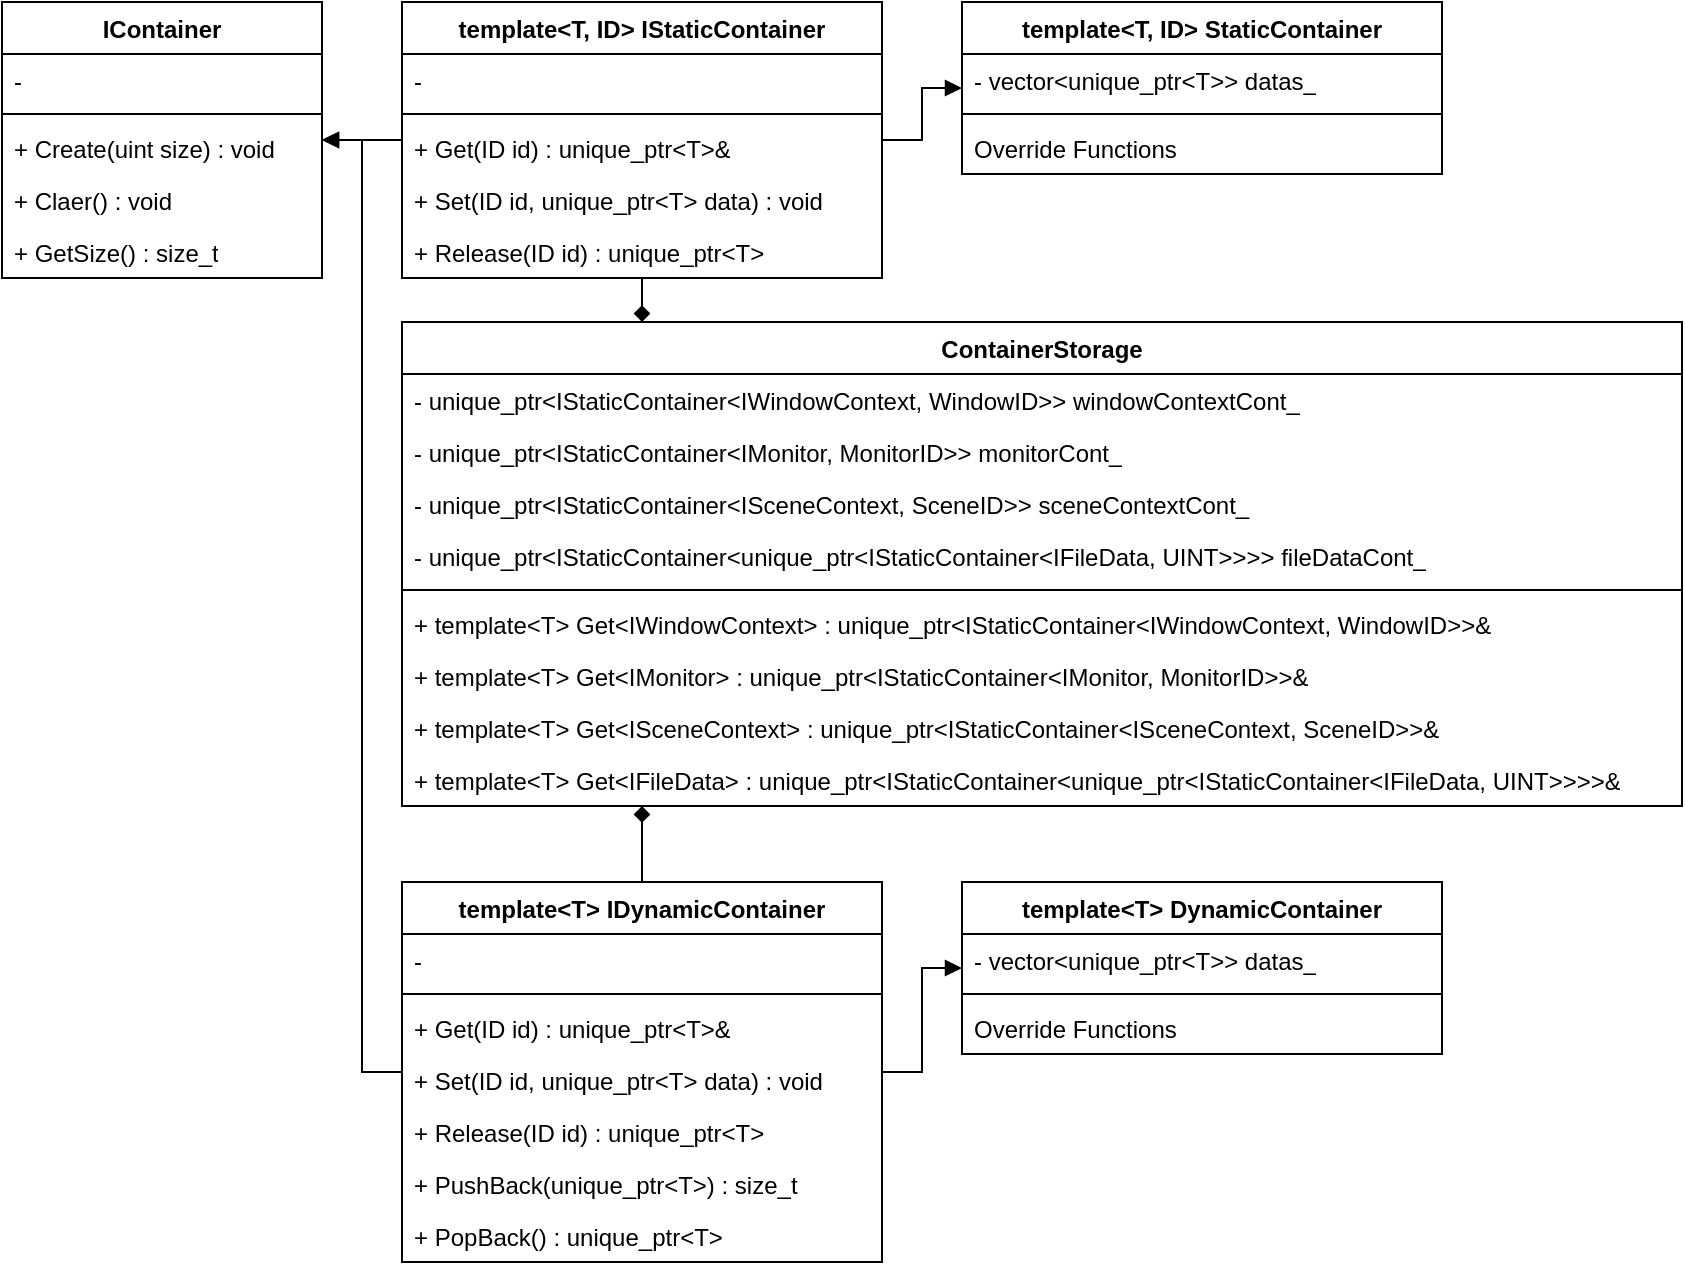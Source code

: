 ﻿<mxfile>
    <diagram id="xg7Zm7eELP54IDoRXFyy" name="Container">
        <mxGraphModel dx="1314" dy="592" grid="1" gridSize="10" guides="1" tooltips="1" connect="1" arrows="1" fold="1" page="0" pageScale="1" pageWidth="827" pageHeight="1169" math="0" shadow="0">
            <root>
                <mxCell id="0"/>
                <mxCell id="1" parent="0"/>
                <mxCell id="WsAWpp4WAU1nDAWzSk1D-1" value="ContainerStorage" style="swimlane;fontStyle=1;align=center;verticalAlign=top;childLayout=stackLayout;horizontal=1;startSize=26;horizontalStack=0;resizeParent=1;resizeParentMax=0;resizeLast=0;collapsible=1;marginBottom=0;whiteSpace=wrap;html=1;" parent="1" vertex="1">
                    <mxGeometry x="880" y="560" width="640" height="242" as="geometry"/>
                </mxCell>
                <mxCell id="WsAWpp4WAU1nDAWzSk1D-2" value="- unique_ptr&amp;lt;IStaticContainer&amp;lt;IWindowContext, WindowID&amp;gt;&amp;gt; windowContextCont_" style="text;strokeColor=none;fillColor=none;align=left;verticalAlign=top;spacingLeft=4;spacingRight=4;overflow=hidden;rotatable=0;points=[[0,0.5],[1,0.5]];portConstraint=eastwest;whiteSpace=wrap;html=1;" parent="WsAWpp4WAU1nDAWzSk1D-1" vertex="1">
                    <mxGeometry y="26" width="640" height="26" as="geometry"/>
                </mxCell>
                <mxCell id="WsAWpp4WAU1nDAWzSk1D-74" value="- unique_ptr&amp;lt;IStaticContainer&amp;lt;IMonitor, MonitorID&amp;gt;&amp;gt; monitorCont_" style="text;strokeColor=none;fillColor=none;align=left;verticalAlign=top;spacingLeft=4;spacingRight=4;overflow=hidden;rotatable=0;points=[[0,0.5],[1,0.5]];portConstraint=eastwest;whiteSpace=wrap;html=1;" parent="WsAWpp4WAU1nDAWzSk1D-1" vertex="1">
                    <mxGeometry y="52" width="640" height="26" as="geometry"/>
                </mxCell>
                <mxCell id="WsAWpp4WAU1nDAWzSk1D-75" value="- unique_ptr&amp;lt;IStaticContainer&amp;lt;ISceneContext, SceneID&amp;gt;&amp;gt; sceneContextCont_" style="text;strokeColor=none;fillColor=none;align=left;verticalAlign=top;spacingLeft=4;spacingRight=4;overflow=hidden;rotatable=0;points=[[0,0.5],[1,0.5]];portConstraint=eastwest;whiteSpace=wrap;html=1;" parent="WsAWpp4WAU1nDAWzSk1D-1" vertex="1">
                    <mxGeometry y="78" width="640" height="26" as="geometry"/>
                </mxCell>
                <mxCell id="WsAWpp4WAU1nDAWzSk1D-76" value="- unique_ptr&amp;lt;IStaticContainer&amp;lt;unique_ptr&amp;lt;IStaticContainer&amp;lt;IFileData, UINT&amp;gt;&amp;gt;&amp;gt;&amp;gt; fileDataCont_" style="text;strokeColor=none;fillColor=none;align=left;verticalAlign=top;spacingLeft=4;spacingRight=4;overflow=hidden;rotatable=0;points=[[0,0.5],[1,0.5]];portConstraint=eastwest;whiteSpace=wrap;html=1;" parent="WsAWpp4WAU1nDAWzSk1D-1" vertex="1">
                    <mxGeometry y="104" width="640" height="26" as="geometry"/>
                </mxCell>
                <mxCell id="WsAWpp4WAU1nDAWzSk1D-3" value="" style="line;strokeWidth=1;fillColor=none;align=left;verticalAlign=middle;spacingTop=-1;spacingLeft=3;spacingRight=3;rotatable=0;labelPosition=right;points=[];portConstraint=eastwest;strokeColor=inherit;" parent="WsAWpp4WAU1nDAWzSk1D-1" vertex="1">
                    <mxGeometry y="130" width="640" height="8" as="geometry"/>
                </mxCell>
                <mxCell id="WsAWpp4WAU1nDAWzSk1D-80" value="+ template&amp;lt;T&amp;gt; Get&amp;lt;IWindowContext&amp;gt; :&amp;nbsp;unique_ptr&amp;lt;IStaticContainer&amp;lt;IWindowContext, WindowID&amp;gt;&amp;gt;&amp;amp;" style="text;strokeColor=none;fillColor=none;align=left;verticalAlign=top;spacingLeft=4;spacingRight=4;overflow=hidden;rotatable=0;points=[[0,0.5],[1,0.5]];portConstraint=eastwest;whiteSpace=wrap;html=1;" parent="WsAWpp4WAU1nDAWzSk1D-1" vertex="1">
                    <mxGeometry y="138" width="640" height="26" as="geometry"/>
                </mxCell>
                <mxCell id="WsAWpp4WAU1nDAWzSk1D-81" value="+ template&amp;lt;T&amp;gt; Get&amp;lt;IMonitor&amp;gt; :&amp;nbsp;unique_ptr&amp;lt;IStaticContainer&amp;lt;IMonitor, MonitorID&amp;gt;&amp;gt;&amp;amp;" style="text;strokeColor=none;fillColor=none;align=left;verticalAlign=top;spacingLeft=4;spacingRight=4;overflow=hidden;rotatable=0;points=[[0,0.5],[1,0.5]];portConstraint=eastwest;whiteSpace=wrap;html=1;" parent="WsAWpp4WAU1nDAWzSk1D-1" vertex="1">
                    <mxGeometry y="164" width="640" height="26" as="geometry"/>
                </mxCell>
                <mxCell id="WsAWpp4WAU1nDAWzSk1D-82" value="+ template&amp;lt;T&amp;gt; Get&amp;lt;ISceneContext&amp;gt; :&amp;nbsp;unique_ptr&amp;lt;IStaticContainer&amp;lt;ISceneContext, SceneID&amp;gt;&amp;gt;&amp;amp;" style="text;strokeColor=none;fillColor=none;align=left;verticalAlign=top;spacingLeft=4;spacingRight=4;overflow=hidden;rotatable=0;points=[[0,0.5],[1,0.5]];portConstraint=eastwest;whiteSpace=wrap;html=1;" parent="WsAWpp4WAU1nDAWzSk1D-1" vertex="1">
                    <mxGeometry y="190" width="640" height="26" as="geometry"/>
                </mxCell>
                <mxCell id="WsAWpp4WAU1nDAWzSk1D-83" value="+ template&amp;lt;T&amp;gt; Get&amp;lt;IFileData&amp;gt; :&amp;nbsp;unique_ptr&amp;lt;IStaticContainer&amp;lt;unique_ptr&amp;lt;IStaticContainer&amp;lt;IFileData, UINT&amp;gt;&amp;gt;&amp;gt;&amp;gt;&amp;amp;" style="text;strokeColor=none;fillColor=none;align=left;verticalAlign=top;spacingLeft=4;spacingRight=4;overflow=hidden;rotatable=0;points=[[0,0.5],[1,0.5]];portConstraint=eastwest;whiteSpace=wrap;html=1;" parent="WsAWpp4WAU1nDAWzSk1D-1" vertex="1">
                    <mxGeometry y="216" width="640" height="26" as="geometry"/>
                </mxCell>
                <mxCell id="WsAWpp4WAU1nDAWzSk1D-5" value="IContainer" style="swimlane;fontStyle=1;align=center;verticalAlign=top;childLayout=stackLayout;horizontal=1;startSize=26;horizontalStack=0;resizeParent=1;resizeParentMax=0;resizeLast=0;collapsible=1;marginBottom=0;whiteSpace=wrap;html=1;" parent="1" vertex="1">
                    <mxGeometry x="680" y="400" width="160" height="138" as="geometry"/>
                </mxCell>
                <mxCell id="WsAWpp4WAU1nDAWzSk1D-6" value="-" style="text;strokeColor=none;fillColor=none;align=left;verticalAlign=top;spacingLeft=4;spacingRight=4;overflow=hidden;rotatable=0;points=[[0,0.5],[1,0.5]];portConstraint=eastwest;whiteSpace=wrap;html=1;" parent="WsAWpp4WAU1nDAWzSk1D-5" vertex="1">
                    <mxGeometry y="26" width="160" height="26" as="geometry"/>
                </mxCell>
                <mxCell id="WsAWpp4WAU1nDAWzSk1D-7" value="" style="line;strokeWidth=1;fillColor=none;align=left;verticalAlign=middle;spacingTop=-1;spacingLeft=3;spacingRight=3;rotatable=0;labelPosition=right;points=[];portConstraint=eastwest;strokeColor=inherit;" parent="WsAWpp4WAU1nDAWzSk1D-5" vertex="1">
                    <mxGeometry y="52" width="160" height="8" as="geometry"/>
                </mxCell>
                <mxCell id="WsAWpp4WAU1nDAWzSk1D-8" value="+ Create(uint size) : void" style="text;strokeColor=none;fillColor=none;align=left;verticalAlign=top;spacingLeft=4;spacingRight=4;overflow=hidden;rotatable=0;points=[[0,0.5],[1,0.5]];portConstraint=eastwest;whiteSpace=wrap;html=1;" parent="WsAWpp4WAU1nDAWzSk1D-5" vertex="1">
                    <mxGeometry y="60" width="160" height="26" as="geometry"/>
                </mxCell>
                <mxCell id="WsAWpp4WAU1nDAWzSk1D-37" value="+ Claer() : void" style="text;strokeColor=none;fillColor=none;align=left;verticalAlign=top;spacingLeft=4;spacingRight=4;overflow=hidden;rotatable=0;points=[[0,0.5],[1,0.5]];portConstraint=eastwest;whiteSpace=wrap;html=1;" parent="WsAWpp4WAU1nDAWzSk1D-5" vertex="1">
                    <mxGeometry y="86" width="160" height="26" as="geometry"/>
                </mxCell>
                <mxCell id="WsAWpp4WAU1nDAWzSk1D-38" value="+ GetSize() : size_t" style="text;strokeColor=none;fillColor=none;align=left;verticalAlign=top;spacingLeft=4;spacingRight=4;overflow=hidden;rotatable=0;points=[[0,0.5],[1,0.5]];portConstraint=eastwest;whiteSpace=wrap;html=1;" parent="WsAWpp4WAU1nDAWzSk1D-5" vertex="1">
                    <mxGeometry y="112" width="160" height="26" as="geometry"/>
                </mxCell>
                <mxCell id="WsAWpp4WAU1nDAWzSk1D-30" style="edgeStyle=elbowEdgeStyle;html=1;endArrow=block;endFill=1;rounded=0;" parent="1" source="WsAWpp4WAU1nDAWzSk1D-9" target="WsAWpp4WAU1nDAWzSk1D-5" edge="1">
                    <mxGeometry relative="1" as="geometry"/>
                </mxCell>
                <mxCell id="WsAWpp4WAU1nDAWzSk1D-34" style="edgeStyle=elbowEdgeStyle;shape=connector;rounded=0;html=1;strokeColor=default;align=center;verticalAlign=middle;fontFamily=Helvetica;fontSize=11;fontColor=default;labelBackgroundColor=default;endArrow=diamond;endFill=1;" parent="1" source="WsAWpp4WAU1nDAWzSk1D-9" target="WsAWpp4WAU1nDAWzSk1D-1" edge="1">
                    <mxGeometry relative="1" as="geometry"/>
                </mxCell>
                <mxCell id="WsAWpp4WAU1nDAWzSk1D-56" style="edgeStyle=elbowEdgeStyle;shape=connector;rounded=0;html=1;strokeColor=default;align=center;verticalAlign=middle;fontFamily=Helvetica;fontSize=11;fontColor=default;labelBackgroundColor=default;endArrow=block;endFill=1;" parent="1" source="WsAWpp4WAU1nDAWzSk1D-9" target="WsAWpp4WAU1nDAWzSk1D-50" edge="1">
                    <mxGeometry relative="1" as="geometry"/>
                </mxCell>
                <mxCell id="WsAWpp4WAU1nDAWzSk1D-9" value="template&amp;lt;T, ID&amp;gt; IStaticContainer" style="swimlane;fontStyle=1;align=center;verticalAlign=top;childLayout=stackLayout;horizontal=1;startSize=26;horizontalStack=0;resizeParent=1;resizeParentMax=0;resizeLast=0;collapsible=1;marginBottom=0;whiteSpace=wrap;html=1;" parent="1" vertex="1">
                    <mxGeometry x="880" y="400" width="240" height="138" as="geometry"/>
                </mxCell>
                <mxCell id="WsAWpp4WAU1nDAWzSk1D-10" value="-" style="text;strokeColor=none;fillColor=none;align=left;verticalAlign=top;spacingLeft=4;spacingRight=4;overflow=hidden;rotatable=0;points=[[0,0.5],[1,0.5]];portConstraint=eastwest;whiteSpace=wrap;html=1;" parent="WsAWpp4WAU1nDAWzSk1D-9" vertex="1">
                    <mxGeometry y="26" width="240" height="26" as="geometry"/>
                </mxCell>
                <mxCell id="WsAWpp4WAU1nDAWzSk1D-11" value="" style="line;strokeWidth=1;fillColor=none;align=left;verticalAlign=middle;spacingTop=-1;spacingLeft=3;spacingRight=3;rotatable=0;labelPosition=right;points=[];portConstraint=eastwest;strokeColor=inherit;" parent="WsAWpp4WAU1nDAWzSk1D-9" vertex="1">
                    <mxGeometry y="52" width="240" height="8" as="geometry"/>
                </mxCell>
                <mxCell id="WsAWpp4WAU1nDAWzSk1D-12" value="+ Get(ID id) : unique_ptr&amp;lt;T&amp;gt;&amp;amp;" style="text;strokeColor=none;fillColor=none;align=left;verticalAlign=top;spacingLeft=4;spacingRight=4;overflow=hidden;rotatable=0;points=[[0,0.5],[1,0.5]];portConstraint=eastwest;whiteSpace=wrap;html=1;" parent="WsAWpp4WAU1nDAWzSk1D-9" vertex="1">
                    <mxGeometry y="60" width="240" height="26" as="geometry"/>
                </mxCell>
                <mxCell id="WsAWpp4WAU1nDAWzSk1D-39" value="+ Set(ID id, unique_ptr&amp;lt;T&amp;gt; data) : void" style="text;strokeColor=none;fillColor=none;align=left;verticalAlign=top;spacingLeft=4;spacingRight=4;overflow=hidden;rotatable=0;points=[[0,0.5],[1,0.5]];portConstraint=eastwest;whiteSpace=wrap;html=1;" parent="WsAWpp4WAU1nDAWzSk1D-9" vertex="1">
                    <mxGeometry y="86" width="240" height="26" as="geometry"/>
                </mxCell>
                <mxCell id="WsAWpp4WAU1nDAWzSk1D-40" value="+ Release(ID id) : unique_ptr&amp;lt;T&amp;gt;" style="text;strokeColor=none;fillColor=none;align=left;verticalAlign=top;spacingLeft=4;spacingRight=4;overflow=hidden;rotatable=0;points=[[0,0.5],[1,0.5]];portConstraint=eastwest;whiteSpace=wrap;html=1;" parent="WsAWpp4WAU1nDAWzSk1D-9" vertex="1">
                    <mxGeometry y="112" width="240" height="26" as="geometry"/>
                </mxCell>
                <mxCell id="WsAWpp4WAU1nDAWzSk1D-31" style="edgeStyle=elbowEdgeStyle;shape=connector;rounded=0;html=1;strokeColor=default;align=center;verticalAlign=middle;fontFamily=Helvetica;fontSize=11;fontColor=default;labelBackgroundColor=default;endArrow=block;endFill=1;" parent="1" source="WsAWpp4WAU1nDAWzSk1D-13" target="WsAWpp4WAU1nDAWzSk1D-5" edge="1">
                    <mxGeometry relative="1" as="geometry"/>
                </mxCell>
                <mxCell id="WsAWpp4WAU1nDAWzSk1D-35" style="edgeStyle=elbowEdgeStyle;shape=connector;rounded=0;html=1;strokeColor=default;align=center;verticalAlign=middle;fontFamily=Helvetica;fontSize=11;fontColor=default;labelBackgroundColor=default;endArrow=diamond;endFill=1;" parent="1" source="WsAWpp4WAU1nDAWzSk1D-13" target="WsAWpp4WAU1nDAWzSk1D-1" edge="1">
                    <mxGeometry relative="1" as="geometry"/>
                </mxCell>
                <mxCell id="WsAWpp4WAU1nDAWzSk1D-70" style="edgeStyle=elbowEdgeStyle;shape=connector;rounded=0;html=1;strokeColor=default;align=center;verticalAlign=middle;fontFamily=Helvetica;fontSize=11;fontColor=default;labelBackgroundColor=default;endArrow=block;endFill=1;" parent="1" source="WsAWpp4WAU1nDAWzSk1D-13" target="WsAWpp4WAU1nDAWzSk1D-61" edge="1">
                    <mxGeometry relative="1" as="geometry"/>
                </mxCell>
                <mxCell id="WsAWpp4WAU1nDAWzSk1D-13" value="template&amp;lt;T&amp;gt; IDynamicContainer" style="swimlane;fontStyle=1;align=center;verticalAlign=top;childLayout=stackLayout;horizontal=1;startSize=26;horizontalStack=0;resizeParent=1;resizeParentMax=0;resizeLast=0;collapsible=1;marginBottom=0;whiteSpace=wrap;html=1;" parent="1" vertex="1">
                    <mxGeometry x="880" y="840" width="240" height="190" as="geometry"/>
                </mxCell>
                <mxCell id="WsAWpp4WAU1nDAWzSk1D-14" value="-" style="text;strokeColor=none;fillColor=none;align=left;verticalAlign=top;spacingLeft=4;spacingRight=4;overflow=hidden;rotatable=0;points=[[0,0.5],[1,0.5]];portConstraint=eastwest;whiteSpace=wrap;html=1;" parent="WsAWpp4WAU1nDAWzSk1D-13" vertex="1">
                    <mxGeometry y="26" width="240" height="26" as="geometry"/>
                </mxCell>
                <mxCell id="WsAWpp4WAU1nDAWzSk1D-15" value="" style="line;strokeWidth=1;fillColor=none;align=left;verticalAlign=middle;spacingTop=-1;spacingLeft=3;spacingRight=3;rotatable=0;labelPosition=right;points=[];portConstraint=eastwest;strokeColor=inherit;" parent="WsAWpp4WAU1nDAWzSk1D-13" vertex="1">
                    <mxGeometry y="52" width="240" height="8" as="geometry"/>
                </mxCell>
                <mxCell id="WsAWpp4WAU1nDAWzSk1D-16" value="+ Get(ID id) : unique_ptr&amp;lt;T&amp;gt;&amp;amp;" style="text;strokeColor=none;fillColor=none;align=left;verticalAlign=top;spacingLeft=4;spacingRight=4;overflow=hidden;rotatable=0;points=[[0,0.5],[1,0.5]];portConstraint=eastwest;whiteSpace=wrap;html=1;" parent="WsAWpp4WAU1nDAWzSk1D-13" vertex="1">
                    <mxGeometry y="60" width="240" height="26" as="geometry"/>
                </mxCell>
                <mxCell id="WsAWpp4WAU1nDAWzSk1D-41" value="+ Set(ID id, unique_ptr&amp;lt;T&amp;gt; data) : void" style="text;strokeColor=none;fillColor=none;align=left;verticalAlign=top;spacingLeft=4;spacingRight=4;overflow=hidden;rotatable=0;points=[[0,0.5],[1,0.5]];portConstraint=eastwest;whiteSpace=wrap;html=1;" parent="WsAWpp4WAU1nDAWzSk1D-13" vertex="1">
                    <mxGeometry y="86" width="240" height="26" as="geometry"/>
                </mxCell>
                <mxCell id="WsAWpp4WAU1nDAWzSk1D-42" value="+ Release(ID id) : unique_ptr&amp;lt;T&amp;gt;" style="text;strokeColor=none;fillColor=none;align=left;verticalAlign=top;spacingLeft=4;spacingRight=4;overflow=hidden;rotatable=0;points=[[0,0.5],[1,0.5]];portConstraint=eastwest;whiteSpace=wrap;html=1;" parent="WsAWpp4WAU1nDAWzSk1D-13" vertex="1">
                    <mxGeometry y="112" width="240" height="26" as="geometry"/>
                </mxCell>
                <mxCell id="WsAWpp4WAU1nDAWzSk1D-43" value="+ PushBack(unique_ptr&amp;lt;T&amp;gt;) : size_t" style="text;strokeColor=none;fillColor=none;align=left;verticalAlign=top;spacingLeft=4;spacingRight=4;overflow=hidden;rotatable=0;points=[[0,0.5],[1,0.5]];portConstraint=eastwest;whiteSpace=wrap;html=1;" parent="WsAWpp4WAU1nDAWzSk1D-13" vertex="1">
                    <mxGeometry y="138" width="240" height="26" as="geometry"/>
                </mxCell>
                <mxCell id="WsAWpp4WAU1nDAWzSk1D-44" value="+ PopBack() : unique_ptr&amp;lt;T&amp;gt;" style="text;strokeColor=none;fillColor=none;align=left;verticalAlign=top;spacingLeft=4;spacingRight=4;overflow=hidden;rotatable=0;points=[[0,0.5],[1,0.5]];portConstraint=eastwest;whiteSpace=wrap;html=1;" parent="WsAWpp4WAU1nDAWzSk1D-13" vertex="1">
                    <mxGeometry y="164" width="240" height="26" as="geometry"/>
                </mxCell>
                <mxCell id="WsAWpp4WAU1nDAWzSk1D-50" value="template&amp;lt;T, ID&amp;gt; StaticContainer" style="swimlane;fontStyle=1;align=center;verticalAlign=top;childLayout=stackLayout;horizontal=1;startSize=26;horizontalStack=0;resizeParent=1;resizeParentMax=0;resizeLast=0;collapsible=1;marginBottom=0;whiteSpace=wrap;html=1;" parent="1" vertex="1">
                    <mxGeometry x="1160" y="400" width="240" height="86" as="geometry"/>
                </mxCell>
                <mxCell id="WsAWpp4WAU1nDAWzSk1D-51" value="- vector&amp;lt;unique_ptr&amp;lt;T&amp;gt;&amp;gt; datas_" style="text;strokeColor=none;fillColor=none;align=left;verticalAlign=top;spacingLeft=4;spacingRight=4;overflow=hidden;rotatable=0;points=[[0,0.5],[1,0.5]];portConstraint=eastwest;whiteSpace=wrap;html=1;" parent="WsAWpp4WAU1nDAWzSk1D-50" vertex="1">
                    <mxGeometry y="26" width="240" height="26" as="geometry"/>
                </mxCell>
                <mxCell id="WsAWpp4WAU1nDAWzSk1D-52" value="" style="line;strokeWidth=1;fillColor=none;align=left;verticalAlign=middle;spacingTop=-1;spacingLeft=3;spacingRight=3;rotatable=0;labelPosition=right;points=[];portConstraint=eastwest;strokeColor=inherit;" parent="WsAWpp4WAU1nDAWzSk1D-50" vertex="1">
                    <mxGeometry y="52" width="240" height="8" as="geometry"/>
                </mxCell>
                <mxCell id="WsAWpp4WAU1nDAWzSk1D-53" value="Override Functions" style="text;strokeColor=none;fillColor=none;align=left;verticalAlign=top;spacingLeft=4;spacingRight=4;overflow=hidden;rotatable=0;points=[[0,0.5],[1,0.5]];portConstraint=eastwest;whiteSpace=wrap;html=1;" parent="WsAWpp4WAU1nDAWzSk1D-50" vertex="1">
                    <mxGeometry y="60" width="240" height="26" as="geometry"/>
                </mxCell>
                <mxCell id="WsAWpp4WAU1nDAWzSk1D-61" value="template&amp;lt;T&amp;gt; DynamicContainer" style="swimlane;fontStyle=1;align=center;verticalAlign=top;childLayout=stackLayout;horizontal=1;startSize=26;horizontalStack=0;resizeParent=1;resizeParentMax=0;resizeLast=0;collapsible=1;marginBottom=0;whiteSpace=wrap;html=1;" parent="1" vertex="1">
                    <mxGeometry x="1160" y="840" width="240" height="86" as="geometry"/>
                </mxCell>
                <mxCell id="WsAWpp4WAU1nDAWzSk1D-62" value="- vector&amp;lt;unique_ptr&amp;lt;T&amp;gt;&amp;gt; datas_" style="text;strokeColor=none;fillColor=none;align=left;verticalAlign=top;spacingLeft=4;spacingRight=4;overflow=hidden;rotatable=0;points=[[0,0.5],[1,0.5]];portConstraint=eastwest;whiteSpace=wrap;html=1;" parent="WsAWpp4WAU1nDAWzSk1D-61" vertex="1">
                    <mxGeometry y="26" width="240" height="26" as="geometry"/>
                </mxCell>
                <mxCell id="WsAWpp4WAU1nDAWzSk1D-63" value="" style="line;strokeWidth=1;fillColor=none;align=left;verticalAlign=middle;spacingTop=-1;spacingLeft=3;spacingRight=3;rotatable=0;labelPosition=right;points=[];portConstraint=eastwest;strokeColor=inherit;" parent="WsAWpp4WAU1nDAWzSk1D-61" vertex="1">
                    <mxGeometry y="52" width="240" height="8" as="geometry"/>
                </mxCell>
                <mxCell id="WsAWpp4WAU1nDAWzSk1D-64" value="Override Functions" style="text;strokeColor=none;fillColor=none;align=left;verticalAlign=top;spacingLeft=4;spacingRight=4;overflow=hidden;rotatable=0;points=[[0,0.5],[1,0.5]];portConstraint=eastwest;whiteSpace=wrap;html=1;" parent="WsAWpp4WAU1nDAWzSk1D-61" vertex="1">
                    <mxGeometry y="60" width="240" height="26" as="geometry"/>
                </mxCell>
            </root>
        </mxGraphModel>
    </diagram>
    <diagram id="p0GQEZzJlw7Ffiy6QQpv" name="Event">
        <mxGraphModel dx="2047" dy="1346" grid="1" gridSize="10" guides="1" tooltips="1" connect="1" arrows="1" fold="1" page="0" pageScale="1" pageWidth="827" pageHeight="1169" math="0" shadow="0">
            <root>
                <mxCell id="0"/>
                <mxCell id="1" parent="0"/>
                <mxCell id="36h07kwaAYkI58cTQvK0-3" style="edgeStyle=elbowEdgeStyle;shape=connector;rounded=0;html=1;strokeColor=default;align=center;verticalAlign=middle;fontFamily=Helvetica;fontSize=11;fontColor=default;labelBackgroundColor=default;endArrow=block;endFill=1;" parent="1" source="0YVRy96lzFO5BKSFyvtj-1" target="0YVRy96lzFO5BKSFyvtj-17" edge="1">
                    <mxGeometry relative="1" as="geometry"/>
                </mxCell>
                <mxCell id="iL1R2h-n205llrpQah8b-3" style="edgeStyle=elbowEdgeStyle;shape=connector;rounded=0;html=1;strokeColor=default;align=center;verticalAlign=middle;fontFamily=Helvetica;fontSize=11;fontColor=default;labelBackgroundColor=default;endArrow=diamond;endFill=0;" parent="1" source="0YVRy96lzFO5BKSFyvtj-1" target="7YwjODK1LZCOkDSZIfXr-4" edge="1">
                    <mxGeometry relative="1" as="geometry"/>
                </mxCell>
                <mxCell id="0YVRy96lzFO5BKSFyvtj-1" value="template&amp;lt;KEY, EVENT&amp;gt;IEventInstTable" style="swimlane;fontStyle=1;align=center;verticalAlign=top;childLayout=stackLayout;horizontal=1;startSize=26;horizontalStack=0;resizeParent=1;resizeParentMax=0;resizeLast=0;collapsible=1;marginBottom=0;whiteSpace=wrap;html=1;fontFamily=Helvetica;fontSize=11;fontColor=default;labelBackgroundColor=default;" parent="1" vertex="1">
                    <mxGeometry x="120" y="-80" width="280" height="164" as="geometry"/>
                </mxCell>
                <mxCell id="0YVRy96lzFO5BKSFyvtj-2" value="-" style="text;strokeColor=none;fillColor=none;align=left;verticalAlign=top;spacingLeft=4;spacingRight=4;overflow=hidden;rotatable=0;points=[[0,0.5],[1,0.5]];portConstraint=eastwest;whiteSpace=wrap;html=1;fontFamily=Helvetica;fontSize=11;fontColor=default;labelBackgroundColor=default;" parent="0YVRy96lzFO5BKSFyvtj-1" vertex="1">
                    <mxGeometry y="26" width="280" height="26" as="geometry"/>
                </mxCell>
                <mxCell id="0YVRy96lzFO5BKSFyvtj-3" value="" style="line;strokeWidth=1;fillColor=none;align=left;verticalAlign=middle;spacingTop=-1;spacingLeft=3;spacingRight=3;rotatable=0;labelPosition=right;points=[];portConstraint=eastwest;strokeColor=inherit;fontFamily=Helvetica;fontSize=11;fontColor=default;labelBackgroundColor=default;" parent="0YVRy96lzFO5BKSFyvtj-1" vertex="1">
                    <mxGeometry y="52" width="280" height="8" as="geometry"/>
                </mxCell>
                <mxCell id="0YVRy96lzFO5BKSFyvtj-4" value="+ Add(KEY, unique_ptr&amp;lt;EVENT&amp;gt;) : void" style="text;strokeColor=none;fillColor=none;align=left;verticalAlign=top;spacingLeft=4;spacingRight=4;overflow=hidden;rotatable=0;points=[[0,0.5],[1,0.5]];portConstraint=eastwest;whiteSpace=wrap;html=1;fontFamily=Helvetica;fontSize=11;fontColor=default;labelBackgroundColor=default;" parent="0YVRy96lzFO5BKSFyvtj-1" vertex="1">
                    <mxGeometry y="60" width="280" height="26" as="geometry"/>
                </mxCell>
                <mxCell id="36h07kwaAYkI58cTQvK0-7" value="+ Remove(KEY) : unique_ptr&amp;lt;EVENT&amp;gt;" style="text;strokeColor=none;fillColor=none;align=left;verticalAlign=top;spacingLeft=4;spacingRight=4;overflow=hidden;rotatable=0;points=[[0,0.5],[1,0.5]];portConstraint=eastwest;whiteSpace=wrap;html=1;fontFamily=Helvetica;fontSize=11;fontColor=default;labelBackgroundColor=default;" parent="0YVRy96lzFO5BKSFyvtj-1" vertex="1">
                    <mxGeometry y="86" width="280" height="26" as="geometry"/>
                </mxCell>
                <mxCell id="36h07kwaAYkI58cTQvK0-8" value="+ Get(KEY) : unique_ptr&amp;lt;EVENT&amp;gt;&amp;amp;" style="text;strokeColor=none;fillColor=none;align=left;verticalAlign=top;spacingLeft=4;spacingRight=4;overflow=hidden;rotatable=0;points=[[0,0.5],[1,0.5]];portConstraint=eastwest;whiteSpace=wrap;html=1;fontFamily=Helvetica;fontSize=11;fontColor=default;labelBackgroundColor=default;" parent="0YVRy96lzFO5BKSFyvtj-1" vertex="1">
                    <mxGeometry y="112" width="280" height="26" as="geometry"/>
                </mxCell>
                <mxCell id="36h07kwaAYkI58cTQvK0-9" value="+ Set(KEY, unique_ptr&amp;lt;EVENT&amp;gt;) : void" style="text;strokeColor=none;fillColor=none;align=left;verticalAlign=top;spacingLeft=4;spacingRight=4;overflow=hidden;rotatable=0;points=[[0,0.5],[1,0.5]];portConstraint=eastwest;whiteSpace=wrap;html=1;fontFamily=Helvetica;fontSize=11;fontColor=default;labelBackgroundColor=default;" parent="0YVRy96lzFO5BKSFyvtj-1" vertex="1">
                    <mxGeometry y="138" width="280" height="26" as="geometry"/>
                </mxCell>
                <mxCell id="iL1R2h-n205llrpQah8b-4" style="edgeStyle=elbowEdgeStyle;shape=connector;rounded=0;html=1;strokeColor=default;align=center;verticalAlign=middle;fontFamily=Helvetica;fontSize=11;fontColor=default;labelBackgroundColor=default;endArrow=diamond;endFill=0;" parent="1" source="0YVRy96lzFO5BKSFyvtj-5" target="7w6QyafuTWkXQgCeqneS-1" edge="1">
                    <mxGeometry relative="1" as="geometry"/>
                </mxCell>
                <mxCell id="0YVRy96lzFO5BKSFyvtj-5" value="IEvent" style="swimlane;fontStyle=1;align=center;verticalAlign=top;childLayout=stackLayout;horizontal=1;startSize=26;horizontalStack=0;resizeParent=1;resizeParentMax=0;resizeLast=0;collapsible=1;marginBottom=0;whiteSpace=wrap;html=1;fontFamily=Helvetica;fontSize=11;fontColor=default;labelBackgroundColor=default;" parent="1" vertex="1">
                    <mxGeometry x="800" y="-80" width="160" height="86" as="geometry"/>
                </mxCell>
                <mxCell id="0YVRy96lzFO5BKSFyvtj-6" value="-" style="text;strokeColor=none;fillColor=none;align=left;verticalAlign=top;spacingLeft=4;spacingRight=4;overflow=hidden;rotatable=0;points=[[0,0.5],[1,0.5]];portConstraint=eastwest;whiteSpace=wrap;html=1;fontFamily=Helvetica;fontSize=11;fontColor=default;labelBackgroundColor=default;" parent="0YVRy96lzFO5BKSFyvtj-5" vertex="1">
                    <mxGeometry y="26" width="160" height="26" as="geometry"/>
                </mxCell>
                <mxCell id="0YVRy96lzFO5BKSFyvtj-7" value="" style="line;strokeWidth=1;fillColor=none;align=left;verticalAlign=middle;spacingTop=-1;spacingLeft=3;spacingRight=3;rotatable=0;labelPosition=right;points=[];portConstraint=eastwest;strokeColor=inherit;fontFamily=Helvetica;fontSize=11;fontColor=default;labelBackgroundColor=default;" parent="0YVRy96lzFO5BKSFyvtj-5" vertex="1">
                    <mxGeometry y="52" width="160" height="8" as="geometry"/>
                </mxCell>
                <mxCell id="0YVRy96lzFO5BKSFyvtj-8" value="+ IsDestroying() : bool" style="text;strokeColor=none;fillColor=none;align=left;verticalAlign=top;spacingLeft=4;spacingRight=4;overflow=hidden;rotatable=0;points=[[0,0.5],[1,0.5]];portConstraint=eastwest;whiteSpace=wrap;html=1;fontFamily=Helvetica;fontSize=11;fontColor=default;labelBackgroundColor=default;" parent="0YVRy96lzFO5BKSFyvtj-5" vertex="1">
                    <mxGeometry y="60" width="160" height="26" as="geometry"/>
                </mxCell>
                <mxCell id="36h07kwaAYkI58cTQvK0-4" style="edgeStyle=elbowEdgeStyle;shape=connector;rounded=0;html=1;strokeColor=default;align=center;verticalAlign=middle;fontFamily=Helvetica;fontSize=11;fontColor=default;labelBackgroundColor=default;endArrow=block;endFill=1;" parent="1" source="0YVRy96lzFO5BKSFyvtj-9" target="0YVRy96lzFO5BKSFyvtj-17" edge="1">
                    <mxGeometry relative="1" as="geometry"/>
                </mxCell>
                <mxCell id="iL1R2h-n205llrpQah8b-2" style="edgeStyle=elbowEdgeStyle;shape=connector;rounded=0;html=1;strokeColor=default;align=center;verticalAlign=middle;fontFamily=Helvetica;fontSize=11;fontColor=default;labelBackgroundColor=default;endArrow=diamond;endFill=0;" parent="1" source="0YVRy96lzFO5BKSFyvtj-9" target="7YwjODK1LZCOkDSZIfXr-4" edge="1">
                    <mxGeometry relative="1" as="geometry"/>
                </mxCell>
                <mxCell id="0YVRy96lzFO5BKSFyvtj-9" value="template&amp;lt;KEY, EVENT, ARGS&amp;gt; IEventFuncTable" style="swimlane;fontStyle=1;align=center;verticalAlign=top;childLayout=stackLayout;horizontal=1;startSize=26;horizontalStack=0;resizeParent=1;resizeParentMax=0;resizeLast=0;collapsible=1;marginBottom=0;whiteSpace=wrap;html=1;fontFamily=Helvetica;fontSize=11;fontColor=default;labelBackgroundColor=default;" parent="1" vertex="1">
                    <mxGeometry x="120" y="280" width="320" height="164" as="geometry"/>
                </mxCell>
                <mxCell id="0YVRy96lzFO5BKSFyvtj-10" value="-" style="text;strokeColor=none;fillColor=none;align=left;verticalAlign=top;spacingLeft=4;spacingRight=4;overflow=hidden;rotatable=0;points=[[0,0.5],[1,0.5]];portConstraint=eastwest;whiteSpace=wrap;html=1;fontFamily=Helvetica;fontSize=11;fontColor=default;labelBackgroundColor=default;" parent="0YVRy96lzFO5BKSFyvtj-9" vertex="1">
                    <mxGeometry y="26" width="320" height="26" as="geometry"/>
                </mxCell>
                <mxCell id="0YVRy96lzFO5BKSFyvtj-11" value="" style="line;strokeWidth=1;fillColor=none;align=left;verticalAlign=middle;spacingTop=-1;spacingLeft=3;spacingRight=3;rotatable=0;labelPosition=right;points=[];portConstraint=eastwest;strokeColor=inherit;fontFamily=Helvetica;fontSize=11;fontColor=default;labelBackgroundColor=default;" parent="0YVRy96lzFO5BKSFyvtj-9" vertex="1">
                    <mxGeometry y="52" width="320" height="8" as="geometry"/>
                </mxCell>
                <mxCell id="0YVRy96lzFO5BKSFyvtj-12" value="+ Add(KEY, void (EVENT::*func)(ARGS...)) : void" style="text;strokeColor=none;fillColor=none;align=left;verticalAlign=top;spacingLeft=4;spacingRight=4;overflow=hidden;rotatable=0;points=[[0,0.5],[1,0.5]];portConstraint=eastwest;whiteSpace=wrap;html=1;fontFamily=Helvetica;fontSize=11;fontColor=default;labelBackgroundColor=default;" parent="0YVRy96lzFO5BKSFyvtj-9" vertex="1">
                    <mxGeometry y="60" width="320" height="26" as="geometry"/>
                </mxCell>
                <mxCell id="36h07kwaAYkI58cTQvK0-10" value="+ void (EVENT::*Remove(KEY key))(ARGS...)" style="text;strokeColor=none;fillColor=none;align=left;verticalAlign=top;spacingLeft=4;spacingRight=4;overflow=hidden;rotatable=0;points=[[0,0.5],[1,0.5]];portConstraint=eastwest;whiteSpace=wrap;html=1;fontFamily=Helvetica;fontSize=11;fontColor=default;labelBackgroundColor=default;" parent="0YVRy96lzFO5BKSFyvtj-9" vertex="1">
                    <mxGeometry y="86" width="320" height="26" as="geometry"/>
                </mxCell>
                <mxCell id="36h07kwaAYkI58cTQvK0-11" value="+ void (EVENT::*Get(KEY key))(ARGS...)" style="text;strokeColor=none;fillColor=none;align=left;verticalAlign=top;spacingLeft=4;spacingRight=4;overflow=hidden;rotatable=0;points=[[0,0.5],[1,0.5]];portConstraint=eastwest;whiteSpace=wrap;html=1;fontFamily=Helvetica;fontSize=11;fontColor=default;labelBackgroundColor=default;" parent="0YVRy96lzFO5BKSFyvtj-9" vertex="1">
                    <mxGeometry y="112" width="320" height="26" as="geometry"/>
                </mxCell>
                <mxCell id="36h07kwaAYkI58cTQvK0-12" value="+ Set(KEY key,&amp;nbsp;void (EVENT::*func)(ARGS...)) : void" style="text;strokeColor=none;fillColor=none;align=left;verticalAlign=top;spacingLeft=4;spacingRight=4;overflow=hidden;rotatable=0;points=[[0,0.5],[1,0.5]];portConstraint=eastwest;whiteSpace=wrap;html=1;fontFamily=Helvetica;fontSize=11;fontColor=default;labelBackgroundColor=default;" parent="0YVRy96lzFO5BKSFyvtj-9" vertex="1">
                    <mxGeometry y="138" width="320" height="26" as="geometry"/>
                </mxCell>
                <mxCell id="0YVRy96lzFO5BKSFyvtj-13" value="template &amp;lt;typename EVENT_KEY, typename EVENT, typename FUNC_KEY, typename... ARGS&amp;gt; IEventInvoker" style="swimlane;fontStyle=1;align=center;verticalAlign=top;childLayout=stackLayout;horizontal=1;startSize=26;horizontalStack=0;resizeParent=1;resizeParentMax=0;resizeLast=0;collapsible=1;marginBottom=0;whiteSpace=wrap;html=1;fontFamily=Helvetica;fontSize=11;fontColor=default;labelBackgroundColor=default;" parent="1" vertex="1">
                    <mxGeometry x="840" y="120" width="680" height="112" as="geometry"/>
                </mxCell>
                <mxCell id="0YVRy96lzFO5BKSFyvtj-14" value="-" style="text;strokeColor=none;fillColor=none;align=left;verticalAlign=top;spacingLeft=4;spacingRight=4;overflow=hidden;rotatable=0;points=[[0,0.5],[1,0.5]];portConstraint=eastwest;whiteSpace=wrap;html=1;fontFamily=Helvetica;fontSize=11;fontColor=default;labelBackgroundColor=default;" parent="0YVRy96lzFO5BKSFyvtj-13" vertex="1">
                    <mxGeometry y="26" width="680" height="26" as="geometry"/>
                </mxCell>
                <mxCell id="0YVRy96lzFO5BKSFyvtj-15" value="" style="line;strokeWidth=1;fillColor=none;align=left;verticalAlign=middle;spacingTop=-1;spacingLeft=3;spacingRight=3;rotatable=0;labelPosition=right;points=[];portConstraint=eastwest;strokeColor=inherit;fontFamily=Helvetica;fontSize=11;fontColor=default;labelBackgroundColor=default;" parent="0YVRy96lzFO5BKSFyvtj-13" vertex="1">
                    <mxGeometry y="52" width="680" height="8" as="geometry"/>
                </mxCell>
                <mxCell id="0YVRy96lzFO5BKSFyvtj-16" value="+ SetTables(unique_ptr&amp;lt;IEventInstTable&amp;lt;EVENT_KEY, EVENT&amp;gt;&amp;gt;,&amp;nbsp;unique_ptr&amp;lt;IEventFuncTable&amp;lt;FUNC_KEY, EVENT, ARGS...&amp;gt;&amp;gt;) : void" style="text;strokeColor=none;fillColor=none;align=left;verticalAlign=top;spacingLeft=4;spacingRight=4;overflow=hidden;rotatable=0;points=[[0,0.5],[1,0.5]];portConstraint=eastwest;whiteSpace=wrap;html=1;fontFamily=Helvetica;fontSize=11;fontColor=default;labelBackgroundColor=default;" parent="0YVRy96lzFO5BKSFyvtj-13" vertex="1">
                    <mxGeometry y="60" width="680" height="26" as="geometry"/>
                </mxCell>
                <mxCell id="7YwjODK1LZCOkDSZIfXr-10" value="+ Invoke(EVENT_KEY eventKey, FUNC_KEY funcKey, ARGS... args)" style="text;strokeColor=none;fillColor=none;align=left;verticalAlign=top;spacingLeft=4;spacingRight=4;overflow=hidden;rotatable=0;points=[[0,0.5],[1,0.5]];portConstraint=eastwest;whiteSpace=wrap;html=1;fontFamily=Helvetica;fontSize=11;fontColor=default;labelBackgroundColor=default;" parent="0YVRy96lzFO5BKSFyvtj-13" vertex="1">
                    <mxGeometry y="86" width="680" height="26" as="geometry"/>
                </mxCell>
                <mxCell id="0YVRy96lzFO5BKSFyvtj-17" value="template&amp;lt;KEY&amp;gt; IEventTable" style="swimlane;fontStyle=1;align=center;verticalAlign=top;childLayout=stackLayout;horizontal=1;startSize=26;horizontalStack=0;resizeParent=1;resizeParentMax=0;resizeLast=0;collapsible=1;marginBottom=0;whiteSpace=wrap;html=1;fontFamily=Helvetica;fontSize=11;fontColor=default;labelBackgroundColor=default;" parent="1" vertex="1">
                    <mxGeometry x="-120" y="-80" width="200" height="138" as="geometry"/>
                </mxCell>
                <mxCell id="0YVRy96lzFO5BKSFyvtj-18" value="-" style="text;strokeColor=none;fillColor=none;align=left;verticalAlign=top;spacingLeft=4;spacingRight=4;overflow=hidden;rotatable=0;points=[[0,0.5],[1,0.5]];portConstraint=eastwest;whiteSpace=wrap;html=1;fontFamily=Helvetica;fontSize=11;fontColor=default;labelBackgroundColor=default;" parent="0YVRy96lzFO5BKSFyvtj-17" vertex="1">
                    <mxGeometry y="26" width="200" height="26" as="geometry"/>
                </mxCell>
                <mxCell id="0YVRy96lzFO5BKSFyvtj-19" value="" style="line;strokeWidth=1;fillColor=none;align=left;verticalAlign=middle;spacingTop=-1;spacingLeft=3;spacingRight=3;rotatable=0;labelPosition=right;points=[];portConstraint=eastwest;strokeColor=inherit;fontFamily=Helvetica;fontSize=11;fontColor=default;labelBackgroundColor=default;" parent="0YVRy96lzFO5BKSFyvtj-17" vertex="1">
                    <mxGeometry y="52" width="200" height="8" as="geometry"/>
                </mxCell>
                <mxCell id="0YVRy96lzFO5BKSFyvtj-20" value="+ Clear() : void" style="text;strokeColor=none;fillColor=none;align=left;verticalAlign=top;spacingLeft=4;spacingRight=4;overflow=hidden;rotatable=0;points=[[0,0.5],[1,0.5]];portConstraint=eastwest;whiteSpace=wrap;html=1;fontFamily=Helvetica;fontSize=11;fontColor=default;labelBackgroundColor=default;" parent="0YVRy96lzFO5BKSFyvtj-17" vertex="1">
                    <mxGeometry y="60" width="200" height="26" as="geometry"/>
                </mxCell>
                <mxCell id="36h07kwaAYkI58cTQvK0-1" value="+ Has(KEY key) : bool" style="text;strokeColor=none;fillColor=none;align=left;verticalAlign=top;spacingLeft=4;spacingRight=4;overflow=hidden;rotatable=0;points=[[0,0.5],[1,0.5]];portConstraint=eastwest;whiteSpace=wrap;html=1;fontFamily=Helvetica;fontSize=11;fontColor=default;labelBackgroundColor=default;" parent="0YVRy96lzFO5BKSFyvtj-17" vertex="1">
                    <mxGeometry y="86" width="200" height="26" as="geometry"/>
                </mxCell>
                <mxCell id="36h07kwaAYkI58cTQvK0-2" value="+ GetSize() : size_t" style="text;strokeColor=none;fillColor=none;align=left;verticalAlign=top;spacingLeft=4;spacingRight=4;overflow=hidden;rotatable=0;points=[[0,0.5],[1,0.5]];portConstraint=eastwest;whiteSpace=wrap;html=1;fontFamily=Helvetica;fontSize=11;fontColor=default;labelBackgroundColor=default;" parent="0YVRy96lzFO5BKSFyvtj-17" vertex="1">
                    <mxGeometry y="112" width="200" height="26" as="geometry"/>
                </mxCell>
                <mxCell id="7w6QyafuTWkXQgCeqneS-12" style="edgeStyle=elbowEdgeStyle;shape=connector;rounded=0;html=1;strokeColor=default;align=center;verticalAlign=middle;fontFamily=Helvetica;fontSize=11;fontColor=default;labelBackgroundColor=default;endArrow=block;endFill=1;" parent="1" source="7w6QyafuTWkXQgCeqneS-1" target="0YVRy96lzFO5BKSFyvtj-1" edge="1">
                    <mxGeometry relative="1" as="geometry"/>
                </mxCell>
                <mxCell id="7w6QyafuTWkXQgCeqneS-1" value="template&amp;lt;KEY, EVENT&amp;gt; EventInstTable" style="swimlane;fontStyle=1;align=center;verticalAlign=top;childLayout=stackLayout;horizontal=1;startSize=26;horizontalStack=0;resizeParent=1;resizeParentMax=0;resizeLast=0;collapsible=1;marginBottom=0;whiteSpace=wrap;html=1;fontFamily=Helvetica;fontSize=11;fontColor=default;labelBackgroundColor=default;" parent="1" vertex="1">
                    <mxGeometry x="440" y="-80" width="320" height="112" as="geometry"/>
                </mxCell>
                <mxCell id="7w6QyafuTWkXQgCeqneS-2" value="- unordered_map&amp;lt;KEY, unique_ptr&amp;lt;EVENT&amp;gt;&amp;gt; eventMap_" style="text;strokeColor=none;fillColor=none;align=left;verticalAlign=top;spacingLeft=4;spacingRight=4;overflow=hidden;rotatable=0;points=[[0,0.5],[1,0.5]];portConstraint=eastwest;whiteSpace=wrap;html=1;fontFamily=Helvetica;fontSize=11;fontColor=default;labelBackgroundColor=default;" parent="7w6QyafuTWkXQgCeqneS-1" vertex="1">
                    <mxGeometry y="26" width="320" height="26" as="geometry"/>
                </mxCell>
                <mxCell id="7YwjODK1LZCOkDSZIfXr-1" value="- unique_ptr&amp;lt;EVENT&amp;gt; empty_" style="text;strokeColor=none;fillColor=none;align=left;verticalAlign=top;spacingLeft=4;spacingRight=4;overflow=hidden;rotatable=0;points=[[0,0.5],[1,0.5]];portConstraint=eastwest;whiteSpace=wrap;html=1;fontFamily=Helvetica;fontSize=11;fontColor=default;labelBackgroundColor=default;" parent="7w6QyafuTWkXQgCeqneS-1" vertex="1">
                    <mxGeometry y="52" width="320" height="26" as="geometry"/>
                </mxCell>
                <mxCell id="7w6QyafuTWkXQgCeqneS-3" value="" style="line;strokeWidth=1;fillColor=none;align=left;verticalAlign=middle;spacingTop=-1;spacingLeft=3;spacingRight=3;rotatable=0;labelPosition=right;points=[];portConstraint=eastwest;strokeColor=inherit;fontFamily=Helvetica;fontSize=11;fontColor=default;labelBackgroundColor=default;" parent="7w6QyafuTWkXQgCeqneS-1" vertex="1">
                    <mxGeometry y="78" width="320" height="8" as="geometry"/>
                </mxCell>
                <mxCell id="7w6QyafuTWkXQgCeqneS-4" value="Override Functions" style="text;strokeColor=none;fillColor=none;align=left;verticalAlign=top;spacingLeft=4;spacingRight=4;overflow=hidden;rotatable=0;points=[[0,0.5],[1,0.5]];portConstraint=eastwest;whiteSpace=wrap;html=1;fontFamily=Helvetica;fontSize=11;fontColor=default;labelBackgroundColor=default;" parent="7w6QyafuTWkXQgCeqneS-1" vertex="1">
                    <mxGeometry y="86" width="320" height="26" as="geometry"/>
                </mxCell>
                <mxCell id="7w6QyafuTWkXQgCeqneS-31" style="edgeStyle=elbowEdgeStyle;shape=connector;rounded=0;html=1;strokeColor=default;align=center;verticalAlign=middle;fontFamily=Helvetica;fontSize=11;fontColor=default;labelBackgroundColor=default;endArrow=block;endFill=1;" parent="1" source="7w6QyafuTWkXQgCeqneS-21" target="0YVRy96lzFO5BKSFyvtj-9" edge="1">
                    <mxGeometry relative="1" as="geometry"/>
                </mxCell>
                <mxCell id="7w6QyafuTWkXQgCeqneS-21" value="template&amp;lt;KEY, EVENT, ARGS&amp;gt; EventFuncTable" style="swimlane;fontStyle=1;align=center;verticalAlign=top;childLayout=stackLayout;horizontal=1;startSize=26;horizontalStack=0;resizeParent=1;resizeParentMax=0;resizeLast=0;collapsible=1;marginBottom=0;whiteSpace=wrap;html=1;fontFamily=Helvetica;fontSize=11;fontColor=default;labelBackgroundColor=default;" parent="1" vertex="1">
                    <mxGeometry x="480" y="280" width="440" height="112" as="geometry"/>
                </mxCell>
                <mxCell id="7w6QyafuTWkXQgCeqneS-22" value="- unordered_map&amp;lt;KEY, void (EVENT::*)(ARGS...)&amp;gt; funcMap_" style="text;strokeColor=none;fillColor=none;align=left;verticalAlign=top;spacingLeft=4;spacingRight=4;overflow=hidden;rotatable=0;points=[[0,0.5],[1,0.5]];portConstraint=eastwest;whiteSpace=wrap;html=1;fontFamily=Helvetica;fontSize=11;fontColor=default;labelBackgroundColor=default;" parent="7w6QyafuTWkXQgCeqneS-21" vertex="1">
                    <mxGeometry y="26" width="440" height="26" as="geometry"/>
                </mxCell>
                <mxCell id="7YwjODK1LZCOkDSZIfXr-2" value="- void (EVENT::*empty_) (ARGS...)" style="text;strokeColor=none;fillColor=none;align=left;verticalAlign=top;spacingLeft=4;spacingRight=4;overflow=hidden;rotatable=0;points=[[0,0.5],[1,0.5]];portConstraint=eastwest;whiteSpace=wrap;html=1;fontFamily=Helvetica;fontSize=11;fontColor=default;labelBackgroundColor=default;" parent="7w6QyafuTWkXQgCeqneS-21" vertex="1">
                    <mxGeometry y="52" width="440" height="26" as="geometry"/>
                </mxCell>
                <mxCell id="7w6QyafuTWkXQgCeqneS-23" value="" style="line;strokeWidth=1;fillColor=none;align=left;verticalAlign=middle;spacingTop=-1;spacingLeft=3;spacingRight=3;rotatable=0;labelPosition=right;points=[];portConstraint=eastwest;strokeColor=inherit;fontFamily=Helvetica;fontSize=11;fontColor=default;labelBackgroundColor=default;" parent="7w6QyafuTWkXQgCeqneS-21" vertex="1">
                    <mxGeometry y="78" width="440" height="8" as="geometry"/>
                </mxCell>
                <mxCell id="7w6QyafuTWkXQgCeqneS-24" value="Override Functions" style="text;strokeColor=none;fillColor=none;align=left;verticalAlign=top;spacingLeft=4;spacingRight=4;overflow=hidden;rotatable=0;points=[[0,0.5],[1,0.5]];portConstraint=eastwest;whiteSpace=wrap;html=1;fontFamily=Helvetica;fontSize=11;fontColor=default;labelBackgroundColor=default;" parent="7w6QyafuTWkXQgCeqneS-21" vertex="1">
                    <mxGeometry y="86" width="440" height="26" as="geometry"/>
                </mxCell>
                <mxCell id="7YwjODK1LZCOkDSZIfXr-9" style="edgeStyle=elbowEdgeStyle;shape=connector;rounded=0;html=1;strokeColor=default;align=center;verticalAlign=middle;fontFamily=Helvetica;fontSize=11;fontColor=default;labelBackgroundColor=default;endArrow=block;endFill=1;" parent="1" source="7YwjODK1LZCOkDSZIfXr-4" target="0YVRy96lzFO5BKSFyvtj-13" edge="1">
                    <mxGeometry relative="1" as="geometry"/>
                </mxCell>
                <mxCell id="7YwjODK1LZCOkDSZIfXr-4" value="template &amp;lt;typename EVENT_KEY, typename EVENT, typename FUNC_KEY, typename... ARGS&amp;gt; EventInvoker" style="swimlane;fontStyle=1;align=center;verticalAlign=top;childLayout=stackLayout;horizontal=1;startSize=26;horizontalStack=0;resizeParent=1;resizeParentMax=0;resizeLast=0;collapsible=1;marginBottom=0;whiteSpace=wrap;html=1;fontFamily=Helvetica;fontSize=11;fontColor=default;labelBackgroundColor=default;" parent="1" vertex="1">
                    <mxGeometry x="120" y="120" width="680" height="112" as="geometry"/>
                </mxCell>
                <mxCell id="7YwjODK1LZCOkDSZIfXr-5" value="- unique_ptr&amp;lt;IEventInstTable&amp;lt;EVENT_KEY, EVENT&amp;gt;&amp;gt; instTable_" style="text;strokeColor=none;fillColor=none;align=left;verticalAlign=top;spacingLeft=4;spacingRight=4;overflow=hidden;rotatable=0;points=[[0,0.5],[1,0.5]];portConstraint=eastwest;whiteSpace=wrap;html=1;fontFamily=Helvetica;fontSize=11;fontColor=default;labelBackgroundColor=default;" parent="7YwjODK1LZCOkDSZIfXr-4" vertex="1">
                    <mxGeometry y="26" width="680" height="26" as="geometry"/>
                </mxCell>
                <mxCell id="7YwjODK1LZCOkDSZIfXr-8" value="- unique_ptr&amp;lt;IEventFuncTable&amp;lt;FUNC_KEY, EVENT, ARGS...&amp;gt;&amp;gt; funcTable_" style="text;strokeColor=none;fillColor=none;align=left;verticalAlign=top;spacingLeft=4;spacingRight=4;overflow=hidden;rotatable=0;points=[[0,0.5],[1,0.5]];portConstraint=eastwest;whiteSpace=wrap;html=1;fontFamily=Helvetica;fontSize=11;fontColor=default;labelBackgroundColor=default;" parent="7YwjODK1LZCOkDSZIfXr-4" vertex="1">
                    <mxGeometry y="52" width="680" height="26" as="geometry"/>
                </mxCell>
                <mxCell id="7YwjODK1LZCOkDSZIfXr-6" value="" style="line;strokeWidth=1;fillColor=none;align=left;verticalAlign=middle;spacingTop=-1;spacingLeft=3;spacingRight=3;rotatable=0;labelPosition=right;points=[];portConstraint=eastwest;strokeColor=inherit;fontFamily=Helvetica;fontSize=11;fontColor=default;labelBackgroundColor=default;" parent="7YwjODK1LZCOkDSZIfXr-4" vertex="1">
                    <mxGeometry y="78" width="680" height="8" as="geometry"/>
                </mxCell>
                <mxCell id="7YwjODK1LZCOkDSZIfXr-7" value="Override Functions" style="text;strokeColor=none;fillColor=none;align=left;verticalAlign=top;spacingLeft=4;spacingRight=4;overflow=hidden;rotatable=0;points=[[0,0.5],[1,0.5]];portConstraint=eastwest;whiteSpace=wrap;html=1;fontFamily=Helvetica;fontSize=11;fontColor=default;labelBackgroundColor=default;" parent="7YwjODK1LZCOkDSZIfXr-4" vertex="1">
                    <mxGeometry y="86" width="680" height="26" as="geometry"/>
                </mxCell>
            </root>
        </mxGraphModel>
    </diagram>
    <diagram id="v2NclVtQ5auBIiuME5Nf" name="Window">
        <mxGraphModel dx="2618" dy="1860" grid="1" gridSize="10" guides="1" tooltips="1" connect="1" arrows="1" fold="1" page="0" pageScale="1" pageWidth="827" pageHeight="1169" math="0" shadow="0">
            <root>
                <mxCell id="0"/>
                <mxCell id="1" parent="0"/>
                <mxCell id="aE4bO4WgRnraan_r9-hf-3" style="edgeStyle=elbowEdgeStyle;shape=connector;rounded=0;html=1;strokeColor=default;align=center;verticalAlign=middle;fontFamily=Helvetica;fontSize=11;fontColor=default;labelBackgroundColor=default;endArrow=diamond;endFill=0;" parent="1" source="x1OWM9bOPqDcj5ZBNTgi-1" target="0bK9168o15pxDXskZYjA-9" edge="1">
                    <mxGeometry relative="1" as="geometry"/>
                </mxCell>
                <mxCell id="x1OWM9bOPqDcj5ZBNTgi-1" value="IWindowContext" style="swimlane;fontStyle=1;align=center;verticalAlign=top;childLayout=stackLayout;horizontal=1;startSize=26;horizontalStack=0;resizeParent=1;resizeParentMax=0;resizeLast=0;collapsible=1;marginBottom=0;whiteSpace=wrap;html=1;fontFamily=Helvetica;fontSize=11;fontColor=default;labelBackgroundColor=default;" parent="1" vertex="1">
                    <mxGeometry x="-360" y="280" width="400" height="398" as="geometry"/>
                </mxCell>
                <mxCell id="x1OWM9bOPqDcj5ZBNTgi-2" value="-" style="text;strokeColor=none;fillColor=none;align=left;verticalAlign=top;spacingLeft=4;spacingRight=4;overflow=hidden;rotatable=0;points=[[0,0.5],[1,0.5]];portConstraint=eastwest;whiteSpace=wrap;html=1;fontFamily=Helvetica;fontSize=11;fontColor=default;labelBackgroundColor=default;" parent="x1OWM9bOPqDcj5ZBNTgi-1" vertex="1">
                    <mxGeometry y="26" width="400" height="26" as="geometry"/>
                </mxCell>
                <mxCell id="x1OWM9bOPqDcj5ZBNTgi-3" value="" style="line;strokeWidth=1;fillColor=none;align=left;verticalAlign=middle;spacingTop=-1;spacingLeft=3;spacingRight=3;rotatable=0;labelPosition=right;points=[];portConstraint=eastwest;strokeColor=inherit;fontFamily=Helvetica;fontSize=11;fontColor=default;labelBackgroundColor=default;" parent="x1OWM9bOPqDcj5ZBNTgi-1" vertex="1">
                    <mxGeometry y="52" width="400" height="8" as="geometry"/>
                </mxCell>
                <mxCell id="x1OWM9bOPqDcj5ZBNTgi-4" value="+ Initialize(const WindowDesc desc) : void" style="text;strokeColor=none;fillColor=none;align=left;verticalAlign=top;spacingLeft=4;spacingRight=4;overflow=hidden;rotatable=0;points=[[0,0.5],[1,0.5]];portConstraint=eastwest;whiteSpace=wrap;html=1;fontFamily=Helvetica;fontSize=11;fontColor=default;labelBackgroundColor=default;" parent="x1OWM9bOPqDcj5ZBNTgi-1" vertex="1">
                    <mxGeometry y="60" width="400" height="26" as="geometry"/>
                </mxCell>
                <mxCell id="x1OWM9bOPqDcj5ZBNTgi-5" value="+ Create(WNDCLASSEX&amp;amp; wc) : void" style="text;strokeColor=none;fillColor=none;align=left;verticalAlign=top;spacingLeft=4;spacingRight=4;overflow=hidden;rotatable=0;points=[[0,0.5],[1,0.5]];portConstraint=eastwest;whiteSpace=wrap;html=1;fontFamily=Helvetica;fontSize=11;fontColor=default;labelBackgroundColor=default;" parent="x1OWM9bOPqDcj5ZBNTgi-1" vertex="1">
                    <mxGeometry y="86" width="400" height="26" as="geometry"/>
                </mxCell>
                <mxCell id="x1OWM9bOPqDcj5ZBNTgi-6" value="+ Resize() : void" style="text;strokeColor=none;fillColor=none;align=left;verticalAlign=top;spacingLeft=4;spacingRight=4;overflow=hidden;rotatable=0;points=[[0,0.5],[1,0.5]];portConstraint=eastwest;whiteSpace=wrap;html=1;fontFamily=Helvetica;fontSize=11;fontColor=default;labelBackgroundColor=default;" parent="x1OWM9bOPqDcj5ZBNTgi-1" vertex="1">
                    <mxGeometry y="112" width="400" height="26" as="geometry"/>
                </mxCell>
                <mxCell id="x1OWM9bOPqDcj5ZBNTgi-27" value="+ SetRenderTargetToCmdList(ID3D12GraphicsCommandList* cmdList) : void" style="text;strokeColor=none;fillColor=none;align=left;verticalAlign=top;spacingLeft=4;spacingRight=4;overflow=hidden;rotatable=0;points=[[0,0.5],[1,0.5]];portConstraint=eastwest;whiteSpace=wrap;html=1;fontFamily=Helvetica;fontSize=11;fontColor=default;labelBackgroundColor=default;" parent="x1OWM9bOPqDcj5ZBNTgi-1" vertex="1">
                    <mxGeometry y="138" width="400" height="26" as="geometry"/>
                </mxCell>
                <mxCell id="x1OWM9bOPqDcj5ZBNTgi-28" value="+ Present() : void" style="text;strokeColor=none;fillColor=none;align=left;verticalAlign=top;spacingLeft=4;spacingRight=4;overflow=hidden;rotatable=0;points=[[0,0.5],[1,0.5]];portConstraint=eastwest;whiteSpace=wrap;html=1;fontFamily=Helvetica;fontSize=11;fontColor=default;labelBackgroundColor=default;" parent="x1OWM9bOPqDcj5ZBNTgi-1" vertex="1">
                    <mxGeometry y="164" width="400" height="26" as="geometry"/>
                </mxCell>
                <mxCell id="x1OWM9bOPqDcj5ZBNTgi-7" value="+ IsFocus() : bool&amp;amp;" style="text;strokeColor=none;fillColor=none;align=left;verticalAlign=top;spacingLeft=4;spacingRight=4;overflow=hidden;rotatable=0;points=[[0,0.5],[1,0.5]];portConstraint=eastwest;whiteSpace=wrap;html=1;fontFamily=Helvetica;fontSize=11;fontColor=default;labelBackgroundColor=default;" parent="x1OWM9bOPqDcj5ZBNTgi-1" vertex="1">
                    <mxGeometry y="190" width="400" height="26" as="geometry"/>
                </mxCell>
                <mxCell id="x1OWM9bOPqDcj5ZBNTgi-11" value="+ SetPos(int x, int y, int width, int height, UINT flags) : void" style="text;strokeColor=none;fillColor=none;align=left;verticalAlign=top;spacingLeft=4;spacingRight=4;overflow=hidden;rotatable=0;points=[[0,0.5],[1,0.5]];portConstraint=eastwest;whiteSpace=wrap;html=1;fontFamily=Helvetica;fontSize=11;fontColor=default;labelBackgroundColor=default;" parent="x1OWM9bOPqDcj5ZBNTgi-1" vertex="1">
                    <mxGeometry y="216" width="400" height="26" as="geometry"/>
                </mxCell>
                <mxCell id="x1OWM9bOPqDcj5ZBNTgi-12" value="+ Maximize() : void" style="text;strokeColor=none;fillColor=none;align=left;verticalAlign=top;spacingLeft=4;spacingRight=4;overflow=hidden;rotatable=0;points=[[0,0.5],[1,0.5]];portConstraint=eastwest;whiteSpace=wrap;html=1;fontFamily=Helvetica;fontSize=11;fontColor=default;labelBackgroundColor=default;" parent="x1OWM9bOPqDcj5ZBNTgi-1" vertex="1">
                    <mxGeometry y="242" width="400" height="26" as="geometry"/>
                </mxCell>
                <mxCell id="x1OWM9bOPqDcj5ZBNTgi-25" value="+ Minimize() : void" style="text;strokeColor=none;fillColor=none;align=left;verticalAlign=top;spacingLeft=4;spacingRight=4;overflow=hidden;rotatable=0;points=[[0,0.5],[1,0.5]];portConstraint=eastwest;whiteSpace=wrap;html=1;fontFamily=Helvetica;fontSize=11;fontColor=default;labelBackgroundColor=default;" parent="x1OWM9bOPqDcj5ZBNTgi-1" vertex="1">
                    <mxGeometry y="268" width="400" height="26" as="geometry"/>
                </mxCell>
                <mxCell id="x1OWM9bOPqDcj5ZBNTgi-26" value="+ Restore() : void" style="text;strokeColor=none;fillColor=none;align=left;verticalAlign=top;spacingLeft=4;spacingRight=4;overflow=hidden;rotatable=0;points=[[0,0.5],[1,0.5]];portConstraint=eastwest;whiteSpace=wrap;html=1;fontFamily=Helvetica;fontSize=11;fontColor=default;labelBackgroundColor=default;" parent="x1OWM9bOPqDcj5ZBNTgi-1" vertex="1">
                    <mxGeometry y="294" width="400" height="26" as="geometry"/>
                </mxCell>
                <mxCell id="x1OWM9bOPqDcj5ZBNTgi-8" value="+ Maximized() : void" style="text;strokeColor=none;fillColor=none;align=left;verticalAlign=top;spacingLeft=4;spacingRight=4;overflow=hidden;rotatable=0;points=[[0,0.5],[1,0.5]];portConstraint=eastwest;whiteSpace=wrap;html=1;fontFamily=Helvetica;fontSize=11;fontColor=default;labelBackgroundColor=default;" parent="x1OWM9bOPqDcj5ZBNTgi-1" vertex="1">
                    <mxGeometry y="320" width="400" height="26" as="geometry"/>
                </mxCell>
                <mxCell id="x1OWM9bOPqDcj5ZBNTgi-9" value="+ Minimized() : void" style="text;strokeColor=none;fillColor=none;align=left;verticalAlign=top;spacingLeft=4;spacingRight=4;overflow=hidden;rotatable=0;points=[[0,0.5],[1,0.5]];portConstraint=eastwest;whiteSpace=wrap;html=1;fontFamily=Helvetica;fontSize=11;fontColor=default;labelBackgroundColor=default;" parent="x1OWM9bOPqDcj5ZBNTgi-1" vertex="1">
                    <mxGeometry y="346" width="400" height="26" as="geometry"/>
                </mxCell>
                <mxCell id="x1OWM9bOPqDcj5ZBNTgi-10" value="+ Restored() : void" style="text;strokeColor=none;fillColor=none;align=left;verticalAlign=top;spacingLeft=4;spacingRight=4;overflow=hidden;rotatable=0;points=[[0,0.5],[1,0.5]];portConstraint=eastwest;whiteSpace=wrap;html=1;fontFamily=Helvetica;fontSize=11;fontColor=default;labelBackgroundColor=default;" parent="x1OWM9bOPqDcj5ZBNTgi-1" vertex="1">
                    <mxGeometry y="372" width="400" height="26" as="geometry"/>
                </mxCell>
                <mxCell id="aE4bO4WgRnraan_r9-hf-4" style="edgeStyle=elbowEdgeStyle;shape=connector;rounded=0;html=1;strokeColor=default;align=center;verticalAlign=middle;fontFamily=Helvetica;fontSize=11;fontColor=default;labelBackgroundColor=default;endArrow=block;endFill=1;" parent="1" source="0bK9168o15pxDXskZYjA-1" target="x1OWM9bOPqDcj5ZBNTgi-1" edge="1">
                    <mxGeometry relative="1" as="geometry"/>
                </mxCell>
                <mxCell id="0bK9168o15pxDXskZYjA-1" value="WindowContext" style="swimlane;fontStyle=1;align=center;verticalAlign=top;childLayout=stackLayout;horizontal=1;startSize=26;horizontalStack=0;resizeParent=1;resizeParentMax=0;resizeLast=0;collapsible=1;marginBottom=0;whiteSpace=wrap;html=1;fontFamily=Helvetica;fontSize=11;fontColor=default;labelBackgroundColor=default;" parent="1" vertex="1">
                    <mxGeometry x="80" y="280" width="160" height="86" as="geometry"/>
                </mxCell>
                <mxCell id="0bK9168o15pxDXskZYjA-2" value="- Private Values" style="text;strokeColor=none;fillColor=none;align=left;verticalAlign=top;spacingLeft=4;spacingRight=4;overflow=hidden;rotatable=0;points=[[0,0.5],[1,0.5]];portConstraint=eastwest;whiteSpace=wrap;html=1;fontFamily=Helvetica;fontSize=11;fontColor=default;labelBackgroundColor=default;" parent="0bK9168o15pxDXskZYjA-1" vertex="1">
                    <mxGeometry y="26" width="160" height="26" as="geometry"/>
                </mxCell>
                <mxCell id="0bK9168o15pxDXskZYjA-3" value="" style="line;strokeWidth=1;fillColor=none;align=left;verticalAlign=middle;spacingTop=-1;spacingLeft=3;spacingRight=3;rotatable=0;labelPosition=right;points=[];portConstraint=eastwest;strokeColor=inherit;fontFamily=Helvetica;fontSize=11;fontColor=default;labelBackgroundColor=default;" parent="0bK9168o15pxDXskZYjA-1" vertex="1">
                    <mxGeometry y="52" width="160" height="8" as="geometry"/>
                </mxCell>
                <mxCell id="0bK9168o15pxDXskZYjA-4" value="Override Functions" style="text;strokeColor=none;fillColor=none;align=left;verticalAlign=top;spacingLeft=4;spacingRight=4;overflow=hidden;rotatable=0;points=[[0,0.5],[1,0.5]];portConstraint=eastwest;whiteSpace=wrap;html=1;fontFamily=Helvetica;fontSize=11;fontColor=default;labelBackgroundColor=default;" parent="0bK9168o15pxDXskZYjA-1" vertex="1">
                    <mxGeometry y="60" width="160" height="26" as="geometry"/>
                </mxCell>
                <mxCell id="0bK9168o15pxDXskZYjA-5" value="WindowContextFactoryCollection" style="swimlane;fontStyle=1;align=center;verticalAlign=top;childLayout=stackLayout;horizontal=1;startSize=26;horizontalStack=0;resizeParent=1;resizeParentMax=0;resizeLast=0;collapsible=1;marginBottom=0;whiteSpace=wrap;html=1;fontFamily=Helvetica;fontSize=11;fontColor=default;labelBackgroundColor=default;" parent="1" vertex="1">
                    <mxGeometry x="-360" y="40" width="440" height="86" as="geometry"/>
                </mxCell>
                <mxCell id="0bK9168o15pxDXskZYjA-6" value="- unordered_map&amp;lt;WindowID, unique_ptr&amp;lt;IWindowContextFactory&amp;gt;&amp;gt; _factoryMap" style="text;strokeColor=none;fillColor=none;align=left;verticalAlign=top;spacingLeft=4;spacingRight=4;overflow=hidden;rotatable=0;points=[[0,0.5],[1,0.5]];portConstraint=eastwest;whiteSpace=wrap;html=1;fontFamily=Helvetica;fontSize=11;fontColor=default;labelBackgroundColor=default;" parent="0bK9168o15pxDXskZYjA-5" vertex="1">
                    <mxGeometry y="26" width="440" height="26" as="geometry"/>
                </mxCell>
                <mxCell id="0bK9168o15pxDXskZYjA-7" value="" style="line;strokeWidth=1;fillColor=none;align=left;verticalAlign=middle;spacingTop=-1;spacingLeft=3;spacingRight=3;rotatable=0;labelPosition=right;points=[];portConstraint=eastwest;strokeColor=inherit;fontFamily=Helvetica;fontSize=11;fontColor=default;labelBackgroundColor=default;" parent="0bK9168o15pxDXskZYjA-5" vertex="1">
                    <mxGeometry y="52" width="440" height="8" as="geometry"/>
                </mxCell>
                <mxCell id="0bK9168o15pxDXskZYjA-8" value="+ GetFactory(WindowID id) : unique_ptr&amp;lt;IWindowContextFactory&amp;gt;&amp;amp;" style="text;strokeColor=none;fillColor=none;align=left;verticalAlign=top;spacingLeft=4;spacingRight=4;overflow=hidden;rotatable=0;points=[[0,0.5],[1,0.5]];portConstraint=eastwest;whiteSpace=wrap;html=1;fontFamily=Helvetica;fontSize=11;fontColor=default;labelBackgroundColor=default;" parent="0bK9168o15pxDXskZYjA-5" vertex="1">
                    <mxGeometry y="60" width="440" height="26" as="geometry"/>
                </mxCell>
                <mxCell id="aE4bO4WgRnraan_r9-hf-1" style="edgeStyle=elbowEdgeStyle;shape=connector;rounded=0;html=1;strokeColor=default;align=center;verticalAlign=middle;fontFamily=Helvetica;fontSize=11;fontColor=default;labelBackgroundColor=default;endArrow=diamond;endFill=1;" parent="1" source="0bK9168o15pxDXskZYjA-9" target="0bK9168o15pxDXskZYjA-5" edge="1">
                    <mxGeometry relative="1" as="geometry"/>
                </mxCell>
                <mxCell id="0bK9168o15pxDXskZYjA-9" value="IWindowContextFactory" style="swimlane;fontStyle=1;align=center;verticalAlign=top;childLayout=stackLayout;horizontal=1;startSize=26;horizontalStack=0;resizeParent=1;resizeParentMax=0;resizeLast=0;collapsible=1;marginBottom=0;whiteSpace=wrap;html=1;fontFamily=Helvetica;fontSize=11;fontColor=default;labelBackgroundColor=default;" parent="1" vertex="1">
                    <mxGeometry x="-360" y="160" width="240" height="86" as="geometry"/>
                </mxCell>
                <mxCell id="0bK9168o15pxDXskZYjA-10" value="-" style="text;strokeColor=none;fillColor=none;align=left;verticalAlign=top;spacingLeft=4;spacingRight=4;overflow=hidden;rotatable=0;points=[[0,0.5],[1,0.5]];portConstraint=eastwest;whiteSpace=wrap;html=1;fontFamily=Helvetica;fontSize=11;fontColor=default;labelBackgroundColor=default;" parent="0bK9168o15pxDXskZYjA-9" vertex="1">
                    <mxGeometry y="26" width="240" height="26" as="geometry"/>
                </mxCell>
                <mxCell id="0bK9168o15pxDXskZYjA-11" value="" style="line;strokeWidth=1;fillColor=none;align=left;verticalAlign=middle;spacingTop=-1;spacingLeft=3;spacingRight=3;rotatable=0;labelPosition=right;points=[];portConstraint=eastwest;strokeColor=inherit;fontFamily=Helvetica;fontSize=11;fontColor=default;labelBackgroundColor=default;" parent="0bK9168o15pxDXskZYjA-9" vertex="1">
                    <mxGeometry y="52" width="240" height="8" as="geometry"/>
                </mxCell>
                <mxCell id="0bK9168o15pxDXskZYjA-12" value="+ Create() : unique_ptr&amp;lt;IWindowContext&amp;gt;" style="text;strokeColor=none;fillColor=none;align=left;verticalAlign=top;spacingLeft=4;spacingRight=4;overflow=hidden;rotatable=0;points=[[0,0.5],[1,0.5]];portConstraint=eastwest;whiteSpace=wrap;html=1;fontFamily=Helvetica;fontSize=11;fontColor=default;labelBackgroundColor=default;" parent="0bK9168o15pxDXskZYjA-9" vertex="1">
                    <mxGeometry y="60" width="240" height="26" as="geometry"/>
                </mxCell>
                <mxCell id="aE4bO4WgRnraan_r9-hf-2" style="edgeStyle=elbowEdgeStyle;shape=connector;rounded=0;html=1;strokeColor=default;align=center;verticalAlign=middle;fontFamily=Helvetica;fontSize=11;fontColor=default;labelBackgroundColor=default;endArrow=block;endFill=1;" parent="1" source="0bK9168o15pxDXskZYjA-13" target="0bK9168o15pxDXskZYjA-9" edge="1">
                    <mxGeometry relative="1" as="geometry"/>
                </mxCell>
                <mxCell id="0bK9168o15pxDXskZYjA-13" value="MainWindowContextFactory" style="swimlane;fontStyle=1;align=center;verticalAlign=top;childLayout=stackLayout;horizontal=1;startSize=26;horizontalStack=0;resizeParent=1;resizeParentMax=0;resizeLast=0;collapsible=1;marginBottom=0;whiteSpace=wrap;html=1;fontFamily=Helvetica;fontSize=11;fontColor=default;labelBackgroundColor=default;" parent="1" vertex="1">
                    <mxGeometry x="-600" y="160" width="200" height="86" as="geometry"/>
                </mxCell>
                <mxCell id="0bK9168o15pxDXskZYjA-14" value="-" style="text;strokeColor=none;fillColor=none;align=left;verticalAlign=top;spacingLeft=4;spacingRight=4;overflow=hidden;rotatable=0;points=[[0,0.5],[1,0.5]];portConstraint=eastwest;whiteSpace=wrap;html=1;fontFamily=Helvetica;fontSize=11;fontColor=default;labelBackgroundColor=default;" parent="0bK9168o15pxDXskZYjA-13" vertex="1">
                    <mxGeometry y="26" width="200" height="26" as="geometry"/>
                </mxCell>
                <mxCell id="0bK9168o15pxDXskZYjA-15" value="" style="line;strokeWidth=1;fillColor=none;align=left;verticalAlign=middle;spacingTop=-1;spacingLeft=3;spacingRight=3;rotatable=0;labelPosition=right;points=[];portConstraint=eastwest;strokeColor=inherit;fontFamily=Helvetica;fontSize=11;fontColor=default;labelBackgroundColor=default;" parent="0bK9168o15pxDXskZYjA-13" vertex="1">
                    <mxGeometry y="52" width="200" height="8" as="geometry"/>
                </mxCell>
                <mxCell id="0bK9168o15pxDXskZYjA-16" value="Override Functions" style="text;strokeColor=none;fillColor=none;align=left;verticalAlign=top;spacingLeft=4;spacingRight=4;overflow=hidden;rotatable=0;points=[[0,0.5],[1,0.5]];portConstraint=eastwest;whiteSpace=wrap;html=1;fontFamily=Helvetica;fontSize=11;fontColor=default;labelBackgroundColor=default;" parent="0bK9168o15pxDXskZYjA-13" vertex="1">
                    <mxGeometry y="60" width="200" height="26" as="geometry"/>
                </mxCell>
                <mxCell id="UPo8IMgVGGJgvJFQKiSP-5" style="edgeStyle=elbowEdgeStyle;shape=connector;rounded=0;html=1;strokeColor=default;align=center;verticalAlign=middle;fontFamily=Helvetica;fontSize=11;fontColor=default;labelBackgroundColor=default;endArrow=block;endFill=1;" parent="1" source="44nHnTGnwvm-yP_HBeek-1" target="UPo8IMgVGGJgvJFQKiSP-34" edge="1">
                    <mxGeometry relative="1" as="geometry">
                        <mxPoint x="-480" y="803" as="targetPoint"/>
                    </mxGeometry>
                </mxCell>
                <mxCell id="44nHnTGnwvm-yP_HBeek-1" value="IWindowEvent" style="swimlane;fontStyle=1;align=center;verticalAlign=top;childLayout=stackLayout;horizontal=1;startSize=26;horizontalStack=0;resizeParent=1;resizeParentMax=0;resizeLast=0;collapsible=1;marginBottom=0;whiteSpace=wrap;html=1;fontFamily=Helvetica;fontSize=11;fontColor=default;labelBackgroundColor=default;" parent="1" vertex="1">
                    <mxGeometry x="-440" y="760" width="520" height="320" as="geometry"/>
                </mxCell>
                <mxCell id="44nHnTGnwvm-yP_HBeek-2" value="-" style="text;strokeColor=none;fillColor=none;align=left;verticalAlign=top;spacingLeft=4;spacingRight=4;overflow=hidden;rotatable=0;points=[[0,0.5],[1,0.5]];portConstraint=eastwest;whiteSpace=wrap;html=1;fontFamily=Helvetica;fontSize=11;fontColor=default;labelBackgroundColor=default;" parent="44nHnTGnwvm-yP_HBeek-1" vertex="1">
                    <mxGeometry y="26" width="520" height="26" as="geometry"/>
                </mxCell>
                <mxCell id="44nHnTGnwvm-yP_HBeek-3" value="" style="line;strokeWidth=1;fillColor=none;align=left;verticalAlign=middle;spacingTop=-1;spacingLeft=3;spacingRight=3;rotatable=0;labelPosition=right;points=[];portConstraint=eastwest;strokeColor=inherit;fontFamily=Helvetica;fontSize=11;fontColor=default;labelBackgroundColor=default;" parent="44nHnTGnwvm-yP_HBeek-1" vertex="1">
                    <mxGeometry y="52" width="520" height="8" as="geometry"/>
                </mxCell>
                <mxCell id="44nHnTGnwvm-yP_HBeek-4" value="+ OnKeyDown(ContainerStorage contStorage, UINT msg, WPARAM wParam, LPARAM lParam) : void" style="text;strokeColor=none;fillColor=none;align=left;verticalAlign=top;spacingLeft=4;spacingRight=4;overflow=hidden;rotatable=0;points=[[0,0.5],[1,0.5]];portConstraint=eastwest;whiteSpace=wrap;html=1;fontFamily=Helvetica;fontSize=11;fontColor=default;labelBackgroundColor=default;" parent="44nHnTGnwvm-yP_HBeek-1" vertex="1">
                    <mxGeometry y="60" width="520" height="26" as="geometry"/>
                </mxCell>
                <mxCell id="UPo8IMgVGGJgvJFQKiSP-6" value="+ OnKeyUp(ContainerStorage contStorage, UINT msg, WPARAM wParam, LPARAM lParam) : void" style="text;strokeColor=none;fillColor=none;align=left;verticalAlign=top;spacingLeft=4;spacingRight=4;overflow=hidden;rotatable=0;points=[[0,0.5],[1,0.5]];portConstraint=eastwest;whiteSpace=wrap;html=1;fontFamily=Helvetica;fontSize=11;fontColor=default;labelBackgroundColor=default;" parent="44nHnTGnwvm-yP_HBeek-1" vertex="1">
                    <mxGeometry y="86" width="520" height="26" as="geometry"/>
                </mxCell>
                <mxCell id="UPo8IMgVGGJgvJFQKiSP-7" value="+ OnMouse(ContainerStorage contStorage, UINT msg, WPARAM wParam, LPARAM lParam) : void" style="text;strokeColor=none;fillColor=none;align=left;verticalAlign=top;spacingLeft=4;spacingRight=4;overflow=hidden;rotatable=0;points=[[0,0.5],[1,0.5]];portConstraint=eastwest;whiteSpace=wrap;html=1;fontFamily=Helvetica;fontSize=11;fontColor=default;labelBackgroundColor=default;" parent="44nHnTGnwvm-yP_HBeek-1" vertex="1">
                    <mxGeometry y="112" width="520" height="26" as="geometry"/>
                </mxCell>
                <mxCell id="UPo8IMgVGGJgvJFQKiSP-8" value="+ OnSetFocus(ContainerStorage contStorage, UINT msg, WPARAM wParam, LPARAM lParam) : void" style="text;strokeColor=none;fillColor=none;align=left;verticalAlign=top;spacingLeft=4;spacingRight=4;overflow=hidden;rotatable=0;points=[[0,0.5],[1,0.5]];portConstraint=eastwest;whiteSpace=wrap;html=1;fontFamily=Helvetica;fontSize=11;fontColor=default;labelBackgroundColor=default;" parent="44nHnTGnwvm-yP_HBeek-1" vertex="1">
                    <mxGeometry y="138" width="520" height="26" as="geometry"/>
                </mxCell>
                <mxCell id="UPo8IMgVGGJgvJFQKiSP-9" value="+ OnKillFocus(ContainerStorage contStorage, UINT msg, WPARAM wParam, LPARAM lParam) : void" style="text;strokeColor=none;fillColor=none;align=left;verticalAlign=top;spacingLeft=4;spacingRight=4;overflow=hidden;rotatable=0;points=[[0,0.5],[1,0.5]];portConstraint=eastwest;whiteSpace=wrap;html=1;fontFamily=Helvetica;fontSize=11;fontColor=default;labelBackgroundColor=default;" parent="44nHnTGnwvm-yP_HBeek-1" vertex="1">
                    <mxGeometry y="164" width="520" height="26" as="geometry"/>
                </mxCell>
                <mxCell id="UPo8IMgVGGJgvJFQKiSP-10" value="+ OnSize(ContainerStorage contStorage, UINT msg, WPARAM wParam, LPARAM lParam) : void" style="text;strokeColor=none;fillColor=none;align=left;verticalAlign=top;spacingLeft=4;spacingRight=4;overflow=hidden;rotatable=0;points=[[0,0.5],[1,0.5]];portConstraint=eastwest;whiteSpace=wrap;html=1;fontFamily=Helvetica;fontSize=11;fontColor=default;labelBackgroundColor=default;" parent="44nHnTGnwvm-yP_HBeek-1" vertex="1">
                    <mxGeometry y="190" width="520" height="26" as="geometry"/>
                </mxCell>
                <mxCell id="UPo8IMgVGGJgvJFQKiSP-11" value="+ OnMove(ContainerStorage contStorage, UINT msg, WPARAM wParam, LPARAM lParam) : void" style="text;strokeColor=none;fillColor=none;align=left;verticalAlign=top;spacingLeft=4;spacingRight=4;overflow=hidden;rotatable=0;points=[[0,0.5],[1,0.5]];portConstraint=eastwest;whiteSpace=wrap;html=1;fontFamily=Helvetica;fontSize=11;fontColor=default;labelBackgroundColor=default;" parent="44nHnTGnwvm-yP_HBeek-1" vertex="1">
                    <mxGeometry y="216" width="520" height="26" as="geometry"/>
                </mxCell>
                <mxCell id="UPo8IMgVGGJgvJFQKiSP-12" value="+ OnPaint(ContainerStorage contStorage, UINT msg, WPARAM wParam, LPARAM lParam) : void" style="text;strokeColor=none;fillColor=none;align=left;verticalAlign=top;spacingLeft=4;spacingRight=4;overflow=hidden;rotatable=0;points=[[0,0.5],[1,0.5]];portConstraint=eastwest;whiteSpace=wrap;html=1;fontFamily=Helvetica;fontSize=11;fontColor=default;labelBackgroundColor=default;" parent="44nHnTGnwvm-yP_HBeek-1" vertex="1">
                    <mxGeometry y="242" width="520" height="26" as="geometry"/>
                </mxCell>
                <mxCell id="UPo8IMgVGGJgvJFQKiSP-13" value="+ OnClose(ContainerStorage contStorage, UINT msg, WPARAM wParam, LPARAM lParam) : void" style="text;strokeColor=none;fillColor=none;align=left;verticalAlign=top;spacingLeft=4;spacingRight=4;overflow=hidden;rotatable=0;points=[[0,0.5],[1,0.5]];portConstraint=eastwest;whiteSpace=wrap;html=1;fontFamily=Helvetica;fontSize=11;fontColor=default;labelBackgroundColor=default;" parent="44nHnTGnwvm-yP_HBeek-1" vertex="1">
                    <mxGeometry y="268" width="520" height="26" as="geometry"/>
                </mxCell>
                <mxCell id="UPo8IMgVGGJgvJFQKiSP-14" value="+ OnDestroy(ContainerStorage contStorage, UINT msg, WPARAM wParam, LPARAM lParam) : void" style="text;strokeColor=none;fillColor=none;align=left;verticalAlign=top;spacingLeft=4;spacingRight=4;overflow=hidden;rotatable=0;points=[[0,0.5],[1,0.5]];portConstraint=eastwest;whiteSpace=wrap;html=1;fontFamily=Helvetica;fontSize=11;fontColor=default;labelBackgroundColor=default;" parent="44nHnTGnwvm-yP_HBeek-1" vertex="1">
                    <mxGeometry y="294" width="520" height="26" as="geometry"/>
                </mxCell>
                <mxCell id="UPo8IMgVGGJgvJFQKiSP-32" style="edgeStyle=elbowEdgeStyle;shape=connector;rounded=0;html=1;strokeColor=default;align=center;verticalAlign=middle;fontFamily=Helvetica;fontSize=11;fontColor=default;labelBackgroundColor=default;endArrow=block;endFill=1;" parent="1" source="UPo8IMgVGGJgvJFQKiSP-28" target="44nHnTGnwvm-yP_HBeek-1" edge="1">
                    <mxGeometry relative="1" as="geometry"/>
                </mxCell>
                <mxCell id="UPo8IMgVGGJgvJFQKiSP-28" value="MainWindowEvent" style="swimlane;fontStyle=1;align=center;verticalAlign=top;childLayout=stackLayout;horizontal=1;startSize=26;horizontalStack=0;resizeParent=1;resizeParentMax=0;resizeLast=0;collapsible=1;marginBottom=0;whiteSpace=wrap;html=1;fontFamily=Helvetica;fontSize=11;fontColor=default;labelBackgroundColor=default;" parent="1" vertex="1">
                    <mxGeometry x="120" y="760" width="400" height="112" as="geometry"/>
                </mxCell>
                <mxCell id="UPo8IMgVGGJgvJFQKiSP-29" value="- unique_ptr&amp;lt;ISceneUpdator&amp;gt; sceneUpdator_" style="text;strokeColor=none;fillColor=none;align=left;verticalAlign=top;spacingLeft=4;spacingRight=4;overflow=hidden;rotatable=0;points=[[0,0.5],[1,0.5]];portConstraint=eastwest;whiteSpace=wrap;html=1;fontFamily=Helvetica;fontSize=11;fontColor=default;labelBackgroundColor=default;" parent="UPo8IMgVGGJgvJFQKiSP-28" vertex="1">
                    <mxGeometry y="26" width="400" height="26" as="geometry"/>
                </mxCell>
                <mxCell id="UPo8IMgVGGJgvJFQKiSP-33" value="- unique_ptr&amp;lt;IDynamicContainer&amp;lt;IComponentExecutor&amp;gt;&amp;gt; compExecutorCont_" style="text;strokeColor=none;fillColor=none;align=left;verticalAlign=top;spacingLeft=4;spacingRight=4;overflow=hidden;rotatable=0;points=[[0,0.5],[1,0.5]];portConstraint=eastwest;whiteSpace=wrap;html=1;fontFamily=Helvetica;fontSize=11;fontColor=default;labelBackgroundColor=default;" parent="UPo8IMgVGGJgvJFQKiSP-28" vertex="1">
                    <mxGeometry y="52" width="400" height="26" as="geometry"/>
                </mxCell>
                <mxCell id="UPo8IMgVGGJgvJFQKiSP-30" value="" style="line;strokeWidth=1;fillColor=none;align=left;verticalAlign=middle;spacingTop=-1;spacingLeft=3;spacingRight=3;rotatable=0;labelPosition=right;points=[];portConstraint=eastwest;strokeColor=inherit;fontFamily=Helvetica;fontSize=11;fontColor=default;labelBackgroundColor=default;" parent="UPo8IMgVGGJgvJFQKiSP-28" vertex="1">
                    <mxGeometry y="78" width="400" height="8" as="geometry"/>
                </mxCell>
                <mxCell id="UPo8IMgVGGJgvJFQKiSP-31" value="Override Functions" style="text;strokeColor=none;fillColor=none;align=left;verticalAlign=top;spacingLeft=4;spacingRight=4;overflow=hidden;rotatable=0;points=[[0,0.5],[1,0.5]];portConstraint=eastwest;whiteSpace=wrap;html=1;fontFamily=Helvetica;fontSize=11;fontColor=default;labelBackgroundColor=default;" parent="UPo8IMgVGGJgvJFQKiSP-28" vertex="1">
                    <mxGeometry y="86" width="400" height="26" as="geometry"/>
                </mxCell>
                <mxCell id="UPo8IMgVGGJgvJFQKiSP-34" value="IEvent&lt;div&gt;Event&lt;/div&gt;" style="html=1;whiteSpace=wrap;fontFamily=Helvetica;fontSize=11;fontColor=default;labelBackgroundColor=default;" parent="1" vertex="1">
                    <mxGeometry x="-600" y="762" width="110" height="50" as="geometry"/>
                </mxCell>
                <mxCell id="pLqfpUdHcmJh7jEAcpJv-2" style="edgeStyle=elbowEdgeStyle;shape=connector;rounded=0;html=1;strokeColor=default;align=center;verticalAlign=middle;fontFamily=Helvetica;fontSize=11;fontColor=default;labelBackgroundColor=default;endArrow=diamond;endFill=1;elbow=vertical;" parent="1" source="pLqfpUdHcmJh7jEAcpJv-1" target="UPo8IMgVGGJgvJFQKiSP-28" edge="1">
                    <mxGeometry relative="1" as="geometry"/>
                </mxCell>
                <mxCell id="pLqfpUdHcmJh7jEAcpJv-1" value="ISceneUpdator&lt;div&gt;Scene&lt;/div&gt;" style="html=1;whiteSpace=wrap;fontFamily=Helvetica;fontSize=11;fontColor=default;labelBackgroundColor=default;" parent="1" vertex="1">
                    <mxGeometry x="410" y="920" width="110" height="50" as="geometry"/>
                </mxCell>
                <mxCell id="pLqfpUdHcmJh7jEAcpJv-4" style="edgeStyle=elbowEdgeStyle;shape=connector;rounded=0;html=1;strokeColor=default;align=center;verticalAlign=middle;fontFamily=Helvetica;fontSize=11;fontColor=default;labelBackgroundColor=default;endArrow=diamond;endFill=1;elbow=vertical;" parent="1" source="pLqfpUdHcmJh7jEAcpJv-3" target="UPo8IMgVGGJgvJFQKiSP-28" edge="1">
                    <mxGeometry relative="1" as="geometry"/>
                </mxCell>
                <mxCell id="pLqfpUdHcmJh7jEAcpJv-3" value="IComponentExecutor&lt;div&gt;Component&lt;/div&gt;" style="html=1;whiteSpace=wrap;fontFamily=Helvetica;fontSize=11;fontColor=default;labelBackgroundColor=default;" parent="1" vertex="1">
                    <mxGeometry x="120" y="920" width="110" height="50" as="geometry"/>
                </mxCell>
                <mxCell id="eden-p1Jpw8e_kJTgDus-2" style="edgeStyle=elbowEdgeStyle;shape=connector;rounded=0;html=1;strokeColor=default;align=center;verticalAlign=middle;fontFamily=Helvetica;fontSize=11;fontColor=default;labelBackgroundColor=default;endArrow=diamond;endFill=1;elbow=vertical;" parent="1" source="eden-p1Jpw8e_kJTgDus-1" target="UPo8IMgVGGJgvJFQKiSP-28" edge="1">
                    <mxGeometry relative="1" as="geometry"/>
                </mxCell>
                <mxCell id="eden-p1Jpw8e_kJTgDus-1" value="IDynamicContainer&lt;div&gt;Container&lt;/div&gt;" style="html=1;whiteSpace=wrap;fontFamily=Helvetica;fontSize=11;fontColor=default;labelBackgroundColor=default;" parent="1" vertex="1">
                    <mxGeometry x="265" y="920" width="110" height="50" as="geometry"/>
                </mxCell>
                <mxCell id="eden-p1Jpw8e_kJTgDus-4" style="edgeStyle=elbowEdgeStyle;shape=connector;rounded=0;html=1;strokeColor=default;align=center;verticalAlign=middle;fontFamily=Helvetica;fontSize=11;fontColor=default;labelBackgroundColor=default;endArrow=diamond;endFill=1;" parent="1" source="eden-p1Jpw8e_kJTgDus-3" target="44nHnTGnwvm-yP_HBeek-1" edge="1">
                    <mxGeometry relative="1" as="geometry"/>
                </mxCell>
                <mxCell id="eden-p1Jpw8e_kJTgDus-3" value="ContainerStorage&lt;div&gt;Container&lt;/div&gt;" style="html=1;whiteSpace=wrap;fontFamily=Helvetica;fontSize=11;fontColor=default;labelBackgroundColor=default;" parent="1" vertex="1">
                    <mxGeometry x="-440" y="1120" width="110" height="50" as="geometry"/>
                </mxCell>
            </root>
        </mxGraphModel>
    </diagram>
    <diagram id="oBFdAesL1KfKjEtrJ-oR" name="Monitor">
        <mxGraphModel dx="2391" dy="921" grid="1" gridSize="10" guides="1" tooltips="1" connect="1" arrows="1" fold="1" page="0" pageScale="1" pageWidth="827" pageHeight="1169" math="0" shadow="0">
            <root>
                <mxCell id="0"/>
                <mxCell id="1" parent="0"/>
                <mxCell id="5c3KVYg4ovROGeJT5ZwT-1" style="edgeStyle=elbowEdgeStyle;shape=connector;rounded=0;html=1;strokeColor=default;align=center;verticalAlign=middle;fontFamily=Helvetica;fontSize=11;fontColor=default;labelBackgroundColor=default;endArrow=diamond;endFill=0;" parent="1" source="5c3KVYg4ovROGeJT5ZwT-2" target="5c3KVYg4ovROGeJT5ZwT-28" edge="1">
                    <mxGeometry relative="1" as="geometry"/>
                </mxCell>
                <mxCell id="5c3KVYg4ovROGeJT5ZwT-2" value="IMonitor" style="swimlane;fontStyle=1;align=center;verticalAlign=top;childLayout=stackLayout;horizontal=1;startSize=26;horizontalStack=0;resizeParent=1;resizeParentMax=0;resizeLast=0;collapsible=1;marginBottom=0;whiteSpace=wrap;html=1;fontFamily=Helvetica;fontSize=11;fontColor=default;labelBackgroundColor=default;" parent="1" vertex="1">
                    <mxGeometry x="-360" y="280" width="160" height="86" as="geometry"/>
                </mxCell>
                <mxCell id="5c3KVYg4ovROGeJT5ZwT-3" value="-" style="text;strokeColor=none;fillColor=none;align=left;verticalAlign=top;spacingLeft=4;spacingRight=4;overflow=hidden;rotatable=0;points=[[0,0.5],[1,0.5]];portConstraint=eastwest;whiteSpace=wrap;html=1;fontFamily=Helvetica;fontSize=11;fontColor=default;labelBackgroundColor=default;" parent="5c3KVYg4ovROGeJT5ZwT-2" vertex="1">
                    <mxGeometry y="26" width="160" height="26" as="geometry"/>
                </mxCell>
                <mxCell id="5c3KVYg4ovROGeJT5ZwT-4" value="" style="line;strokeWidth=1;fillColor=none;align=left;verticalAlign=middle;spacingTop=-1;spacingLeft=3;spacingRight=3;rotatable=0;labelPosition=right;points=[];portConstraint=eastwest;strokeColor=inherit;fontFamily=Helvetica;fontSize=11;fontColor=default;labelBackgroundColor=default;" parent="5c3KVYg4ovROGeJT5ZwT-2" vertex="1">
                    <mxGeometry y="52" width="160" height="8" as="geometry"/>
                </mxCell>
                <mxCell id="5c3KVYg4ovROGeJT5ZwT-5" value="+ UpdateState() : void" style="text;strokeColor=none;fillColor=none;align=left;verticalAlign=top;spacingLeft=4;spacingRight=4;overflow=hidden;rotatable=0;points=[[0,0.5],[1,0.5]];portConstraint=eastwest;whiteSpace=wrap;html=1;fontFamily=Helvetica;fontSize=11;fontColor=default;labelBackgroundColor=default;" parent="5c3KVYg4ovROGeJT5ZwT-2" vertex="1">
                    <mxGeometry y="60" width="160" height="26" as="geometry"/>
                </mxCell>
                <mxCell id="5c3KVYg4ovROGeJT5ZwT-18" style="edgeStyle=elbowEdgeStyle;shape=connector;rounded=0;html=1;strokeColor=default;align=center;verticalAlign=middle;fontFamily=Helvetica;fontSize=11;fontColor=default;labelBackgroundColor=default;endArrow=block;endFill=1;" parent="1" source="5c3KVYg4ovROGeJT5ZwT-19" target="5c3KVYg4ovROGeJT5ZwT-2" edge="1">
                    <mxGeometry relative="1" as="geometry"/>
                </mxCell>
                <mxCell id="5c3KVYg4ovROGeJT5ZwT-19" value="IKeyBoardMonitor" style="swimlane;fontStyle=1;align=center;verticalAlign=top;childLayout=stackLayout;horizontal=1;startSize=26;horizontalStack=0;resizeParent=1;resizeParentMax=0;resizeLast=0;collapsible=1;marginBottom=0;whiteSpace=wrap;html=1;fontFamily=Helvetica;fontSize=11;fontColor=default;labelBackgroundColor=default;" parent="1" vertex="1">
                    <mxGeometry x="-160" y="280" width="320" height="112" as="geometry"/>
                </mxCell>
                <mxCell id="5c3KVYg4ovROGeJT5ZwT-20" value="-" style="text;strokeColor=none;fillColor=none;align=left;verticalAlign=top;spacingLeft=4;spacingRight=4;overflow=hidden;rotatable=0;points=[[0,0.5],[1,0.5]];portConstraint=eastwest;whiteSpace=wrap;html=1;fontFamily=Helvetica;fontSize=11;fontColor=default;labelBackgroundColor=default;" parent="5c3KVYg4ovROGeJT5ZwT-19" vertex="1">
                    <mxGeometry y="26" width="320" height="26" as="geometry"/>
                </mxCell>
                <mxCell id="5c3KVYg4ovROGeJT5ZwT-21" value="" style="line;strokeWidth=1;fillColor=none;align=left;verticalAlign=middle;spacingTop=-1;spacingLeft=3;spacingRight=3;rotatable=0;labelPosition=right;points=[];portConstraint=eastwest;strokeColor=inherit;fontFamily=Helvetica;fontSize=11;fontColor=default;labelBackgroundColor=default;" parent="5c3KVYg4ovROGeJT5ZwT-19" vertex="1">
                    <mxGeometry y="52" width="320" height="8" as="geometry"/>
                </mxCell>
                <mxCell id="5c3KVYg4ovROGeJT5ZwT-22" value="+ KeyDown(WPARAM wParam, LPARAM lParam) : void" style="text;strokeColor=none;fillColor=none;align=left;verticalAlign=top;spacingLeft=4;spacingRight=4;overflow=hidden;rotatable=0;points=[[0,0.5],[1,0.5]];portConstraint=eastwest;whiteSpace=wrap;html=1;fontFamily=Helvetica;fontSize=11;fontColor=default;labelBackgroundColor=default;" parent="5c3KVYg4ovROGeJT5ZwT-19" vertex="1">
                    <mxGeometry y="60" width="320" height="26" as="geometry"/>
                </mxCell>
                <mxCell id="I2aJ1qg-QOdB-1XhTI-5-1" value="+ KeyUp(WPARAM wParam, LPARAM lParam) : void" style="text;strokeColor=none;fillColor=none;align=left;verticalAlign=top;spacingLeft=4;spacingRight=4;overflow=hidden;rotatable=0;points=[[0,0.5],[1,0.5]];portConstraint=eastwest;whiteSpace=wrap;html=1;fontFamily=Helvetica;fontSize=11;fontColor=default;labelBackgroundColor=default;" parent="5c3KVYg4ovROGeJT5ZwT-19" vertex="1">
                    <mxGeometry y="86" width="320" height="26" as="geometry"/>
                </mxCell>
                <mxCell id="5c3KVYg4ovROGeJT5ZwT-23" value="MonitorFactoryCollection" style="swimlane;fontStyle=1;align=center;verticalAlign=top;childLayout=stackLayout;horizontal=1;startSize=26;horizontalStack=0;resizeParent=1;resizeParentMax=0;resizeLast=0;collapsible=1;marginBottom=0;whiteSpace=wrap;html=1;fontFamily=Helvetica;fontSize=11;fontColor=default;labelBackgroundColor=default;" parent="1" vertex="1">
                    <mxGeometry x="-360" y="40" width="400" height="86" as="geometry"/>
                </mxCell>
                <mxCell id="5c3KVYg4ovROGeJT5ZwT-24" value="- unordered_map&amp;lt;MonitorID, unique_ptr&amp;lt;IMonitorFactory&amp;gt;&amp;gt; _factoryMap" style="text;strokeColor=none;fillColor=none;align=left;verticalAlign=top;spacingLeft=4;spacingRight=4;overflow=hidden;rotatable=0;points=[[0,0.5],[1,0.5]];portConstraint=eastwest;whiteSpace=wrap;html=1;fontFamily=Helvetica;fontSize=11;fontColor=default;labelBackgroundColor=default;" parent="5c3KVYg4ovROGeJT5ZwT-23" vertex="1">
                    <mxGeometry y="26" width="400" height="26" as="geometry"/>
                </mxCell>
                <mxCell id="5c3KVYg4ovROGeJT5ZwT-25" value="" style="line;strokeWidth=1;fillColor=none;align=left;verticalAlign=middle;spacingTop=-1;spacingLeft=3;spacingRight=3;rotatable=0;labelPosition=right;points=[];portConstraint=eastwest;strokeColor=inherit;fontFamily=Helvetica;fontSize=11;fontColor=default;labelBackgroundColor=default;" parent="5c3KVYg4ovROGeJT5ZwT-23" vertex="1">
                    <mxGeometry y="52" width="400" height="8" as="geometry"/>
                </mxCell>
                <mxCell id="5c3KVYg4ovROGeJT5ZwT-26" value="+ GetFactory(MonitorID id) : unique_ptr&amp;lt;IMonitorFactory&amp;gt;&amp;amp;" style="text;strokeColor=none;fillColor=none;align=left;verticalAlign=top;spacingLeft=4;spacingRight=4;overflow=hidden;rotatable=0;points=[[0,0.5],[1,0.5]];portConstraint=eastwest;whiteSpace=wrap;html=1;fontFamily=Helvetica;fontSize=11;fontColor=default;labelBackgroundColor=default;" parent="5c3KVYg4ovROGeJT5ZwT-23" vertex="1">
                    <mxGeometry y="60" width="400" height="26" as="geometry"/>
                </mxCell>
                <mxCell id="5c3KVYg4ovROGeJT5ZwT-27" style="edgeStyle=elbowEdgeStyle;shape=connector;rounded=0;html=1;strokeColor=default;align=center;verticalAlign=middle;fontFamily=Helvetica;fontSize=11;fontColor=default;labelBackgroundColor=default;endArrow=diamond;endFill=1;" parent="1" source="5c3KVYg4ovROGeJT5ZwT-28" target="5c3KVYg4ovROGeJT5ZwT-23" edge="1">
                    <mxGeometry relative="1" as="geometry"/>
                </mxCell>
                <mxCell id="5c3KVYg4ovROGeJT5ZwT-28" value="IMonitorFactory" style="swimlane;fontStyle=1;align=center;verticalAlign=top;childLayout=stackLayout;horizontal=1;startSize=26;horizontalStack=0;resizeParent=1;resizeParentMax=0;resizeLast=0;collapsible=1;marginBottom=0;whiteSpace=wrap;html=1;fontFamily=Helvetica;fontSize=11;fontColor=default;labelBackgroundColor=default;" parent="1" vertex="1">
                    <mxGeometry x="-360" y="160" width="200" height="86" as="geometry"/>
                </mxCell>
                <mxCell id="5c3KVYg4ovROGeJT5ZwT-29" value="-" style="text;strokeColor=none;fillColor=none;align=left;verticalAlign=top;spacingLeft=4;spacingRight=4;overflow=hidden;rotatable=0;points=[[0,0.5],[1,0.5]];portConstraint=eastwest;whiteSpace=wrap;html=1;fontFamily=Helvetica;fontSize=11;fontColor=default;labelBackgroundColor=default;" parent="5c3KVYg4ovROGeJT5ZwT-28" vertex="1">
                    <mxGeometry y="26" width="200" height="26" as="geometry"/>
                </mxCell>
                <mxCell id="5c3KVYg4ovROGeJT5ZwT-30" value="" style="line;strokeWidth=1;fillColor=none;align=left;verticalAlign=middle;spacingTop=-1;spacingLeft=3;spacingRight=3;rotatable=0;labelPosition=right;points=[];portConstraint=eastwest;strokeColor=inherit;fontFamily=Helvetica;fontSize=11;fontColor=default;labelBackgroundColor=default;" parent="5c3KVYg4ovROGeJT5ZwT-28" vertex="1">
                    <mxGeometry y="52" width="200" height="8" as="geometry"/>
                </mxCell>
                <mxCell id="5c3KVYg4ovROGeJT5ZwT-31" value="+ Create() : unique_ptr&amp;lt;IMonitor&amp;gt;" style="text;strokeColor=none;fillColor=none;align=left;verticalAlign=top;spacingLeft=4;spacingRight=4;overflow=hidden;rotatable=0;points=[[0,0.5],[1,0.5]];portConstraint=eastwest;whiteSpace=wrap;html=1;fontFamily=Helvetica;fontSize=11;fontColor=default;labelBackgroundColor=default;" parent="5c3KVYg4ovROGeJT5ZwT-28" vertex="1">
                    <mxGeometry y="60" width="200" height="26" as="geometry"/>
                </mxCell>
                <mxCell id="5c3KVYg4ovROGeJT5ZwT-32" style="edgeStyle=elbowEdgeStyle;shape=connector;rounded=0;html=1;strokeColor=default;align=center;verticalAlign=middle;fontFamily=Helvetica;fontSize=11;fontColor=default;labelBackgroundColor=default;endArrow=block;endFill=1;" parent="1" source="5c3KVYg4ovROGeJT5ZwT-33" target="5c3KVYg4ovROGeJT5ZwT-28" edge="1">
                    <mxGeometry relative="1" as="geometry"/>
                </mxCell>
                <mxCell id="5c3KVYg4ovROGeJT5ZwT-33" value="KeyBoardMonitorFactory" style="swimlane;fontStyle=1;align=center;verticalAlign=top;childLayout=stackLayout;horizontal=1;startSize=26;horizontalStack=0;resizeParent=1;resizeParentMax=0;resizeLast=0;collapsible=1;marginBottom=0;whiteSpace=wrap;html=1;fontFamily=Helvetica;fontSize=11;fontColor=default;labelBackgroundColor=default;" parent="1" vertex="1">
                    <mxGeometry x="-600" y="160" width="200" height="86" as="geometry"/>
                </mxCell>
                <mxCell id="5c3KVYg4ovROGeJT5ZwT-34" value="-" style="text;strokeColor=none;fillColor=none;align=left;verticalAlign=top;spacingLeft=4;spacingRight=4;overflow=hidden;rotatable=0;points=[[0,0.5],[1,0.5]];portConstraint=eastwest;whiteSpace=wrap;html=1;fontFamily=Helvetica;fontSize=11;fontColor=default;labelBackgroundColor=default;" parent="5c3KVYg4ovROGeJT5ZwT-33" vertex="1">
                    <mxGeometry y="26" width="200" height="26" as="geometry"/>
                </mxCell>
                <mxCell id="5c3KVYg4ovROGeJT5ZwT-35" value="" style="line;strokeWidth=1;fillColor=none;align=left;verticalAlign=middle;spacingTop=-1;spacingLeft=3;spacingRight=3;rotatable=0;labelPosition=right;points=[];portConstraint=eastwest;strokeColor=inherit;fontFamily=Helvetica;fontSize=11;fontColor=default;labelBackgroundColor=default;" parent="5c3KVYg4ovROGeJT5ZwT-33" vertex="1">
                    <mxGeometry y="52" width="200" height="8" as="geometry"/>
                </mxCell>
                <mxCell id="5c3KVYg4ovROGeJT5ZwT-36" value="Override Functions" style="text;strokeColor=none;fillColor=none;align=left;verticalAlign=top;spacingLeft=4;spacingRight=4;overflow=hidden;rotatable=0;points=[[0,0.5],[1,0.5]];portConstraint=eastwest;whiteSpace=wrap;html=1;fontFamily=Helvetica;fontSize=11;fontColor=default;labelBackgroundColor=default;" parent="5c3KVYg4ovROGeJT5ZwT-33" vertex="1">
                    <mxGeometry y="60" width="200" height="26" as="geometry"/>
                </mxCell>
                <mxCell id="5c3KVYg4ovROGeJT5ZwT-41" style="edgeStyle=elbowEdgeStyle;shape=connector;rounded=0;html=1;strokeColor=default;align=center;verticalAlign=middle;fontFamily=Helvetica;fontSize=11;fontColor=default;labelBackgroundColor=default;endArrow=block;endFill=1;" parent="1" source="5c3KVYg4ovROGeJT5ZwT-37" target="5c3KVYg4ovROGeJT5ZwT-2" edge="1">
                    <mxGeometry relative="1" as="geometry"/>
                </mxCell>
                <mxCell id="5c3KVYg4ovROGeJT5ZwT-37" value="IMouseMonitor" style="swimlane;fontStyle=1;align=center;verticalAlign=top;childLayout=stackLayout;horizontal=1;startSize=26;horizontalStack=0;resizeParent=1;resizeParentMax=0;resizeLast=0;collapsible=1;marginBottom=0;whiteSpace=wrap;html=1;fontFamily=Helvetica;fontSize=11;fontColor=default;labelBackgroundColor=default;" parent="1" vertex="1">
                    <mxGeometry x="-160" y="440" width="360" height="86" as="geometry"/>
                </mxCell>
                <mxCell id="5c3KVYg4ovROGeJT5ZwT-38" value="-" style="text;strokeColor=none;fillColor=none;align=left;verticalAlign=top;spacingLeft=4;spacingRight=4;overflow=hidden;rotatable=0;points=[[0,0.5],[1,0.5]];portConstraint=eastwest;whiteSpace=wrap;html=1;fontFamily=Helvetica;fontSize=11;fontColor=default;labelBackgroundColor=default;" parent="5c3KVYg4ovROGeJT5ZwT-37" vertex="1">
                    <mxGeometry y="26" width="360" height="26" as="geometry"/>
                </mxCell>
                <mxCell id="5c3KVYg4ovROGeJT5ZwT-39" value="" style="line;strokeWidth=1;fillColor=none;align=left;verticalAlign=middle;spacingTop=-1;spacingLeft=3;spacingRight=3;rotatable=0;labelPosition=right;points=[];portConstraint=eastwest;strokeColor=inherit;fontFamily=Helvetica;fontSize=11;fontColor=default;labelBackgroundColor=default;" parent="5c3KVYg4ovROGeJT5ZwT-37" vertex="1">
                    <mxGeometry y="52" width="360" height="8" as="geometry"/>
                </mxCell>
                <mxCell id="5c3KVYg4ovROGeJT5ZwT-40" value="+ HandleMsg(UINT msg, WPARAM wParam, LPARAM lParam) : void" style="text;strokeColor=none;fillColor=none;align=left;verticalAlign=top;spacingLeft=4;spacingRight=4;overflow=hidden;rotatable=0;points=[[0,0.5],[1,0.5]];portConstraint=eastwest;whiteSpace=wrap;html=1;fontFamily=Helvetica;fontSize=11;fontColor=default;labelBackgroundColor=default;" parent="5c3KVYg4ovROGeJT5ZwT-37" vertex="1">
                    <mxGeometry y="60" width="360" height="26" as="geometry"/>
                </mxCell>
                <mxCell id="5c3KVYg4ovROGeJT5ZwT-46" style="edgeStyle=elbowEdgeStyle;shape=connector;rounded=0;html=1;strokeColor=default;align=center;verticalAlign=middle;fontFamily=Helvetica;fontSize=11;fontColor=default;labelBackgroundColor=default;endArrow=block;endFill=1;" parent="1" source="5c3KVYg4ovROGeJT5ZwT-42" target="5c3KVYg4ovROGeJT5ZwT-19" edge="1">
                    <mxGeometry relative="1" as="geometry"/>
                </mxCell>
                <mxCell id="5c3KVYg4ovROGeJT5ZwT-42" value="KeyBoardMonitor" style="swimlane;fontStyle=1;align=center;verticalAlign=top;childLayout=stackLayout;horizontal=1;startSize=26;horizontalStack=0;resizeParent=1;resizeParentMax=0;resizeLast=0;collapsible=1;marginBottom=0;whiteSpace=wrap;html=1;fontFamily=Helvetica;fontSize=11;fontColor=default;labelBackgroundColor=default;" parent="1" vertex="1">
                    <mxGeometry x="200" y="280" width="160" height="86" as="geometry"/>
                </mxCell>
                <mxCell id="5c3KVYg4ovROGeJT5ZwT-43" value="Private Values" style="text;strokeColor=none;fillColor=none;align=left;verticalAlign=top;spacingLeft=4;spacingRight=4;overflow=hidden;rotatable=0;points=[[0,0.5],[1,0.5]];portConstraint=eastwest;whiteSpace=wrap;html=1;fontFamily=Helvetica;fontSize=11;fontColor=default;labelBackgroundColor=default;" parent="5c3KVYg4ovROGeJT5ZwT-42" vertex="1">
                    <mxGeometry y="26" width="160" height="26" as="geometry"/>
                </mxCell>
                <mxCell id="5c3KVYg4ovROGeJT5ZwT-44" value="" style="line;strokeWidth=1;fillColor=none;align=left;verticalAlign=middle;spacingTop=-1;spacingLeft=3;spacingRight=3;rotatable=0;labelPosition=right;points=[];portConstraint=eastwest;strokeColor=inherit;fontFamily=Helvetica;fontSize=11;fontColor=default;labelBackgroundColor=default;" parent="5c3KVYg4ovROGeJT5ZwT-42" vertex="1">
                    <mxGeometry y="52" width="160" height="8" as="geometry"/>
                </mxCell>
                <mxCell id="5c3KVYg4ovROGeJT5ZwT-45" value="Override Functions" style="text;strokeColor=none;fillColor=none;align=left;verticalAlign=top;spacingLeft=4;spacingRight=4;overflow=hidden;rotatable=0;points=[[0,0.5],[1,0.5]];portConstraint=eastwest;whiteSpace=wrap;html=1;fontFamily=Helvetica;fontSize=11;fontColor=default;labelBackgroundColor=default;" parent="5c3KVYg4ovROGeJT5ZwT-42" vertex="1">
                    <mxGeometry y="60" width="160" height="26" as="geometry"/>
                </mxCell>
                <mxCell id="I2aJ1qg-QOdB-1XhTI-5-2" style="edgeStyle=elbowEdgeStyle;shape=connector;rounded=0;html=1;strokeColor=default;align=center;verticalAlign=middle;fontFamily=Helvetica;fontSize=11;fontColor=default;labelBackgroundColor=default;endArrow=block;endFill=1;" parent="1" source="5c3KVYg4ovROGeJT5ZwT-47" target="5c3KVYg4ovROGeJT5ZwT-37" edge="1">
                    <mxGeometry relative="1" as="geometry"/>
                </mxCell>
                <mxCell id="5c3KVYg4ovROGeJT5ZwT-47" value="MouseMonitor" style="swimlane;fontStyle=1;align=center;verticalAlign=top;childLayout=stackLayout;horizontal=1;startSize=26;horizontalStack=0;resizeParent=1;resizeParentMax=0;resizeLast=0;collapsible=1;marginBottom=0;whiteSpace=wrap;html=1;fontFamily=Helvetica;fontSize=11;fontColor=default;labelBackgroundColor=default;" parent="1" vertex="1">
                    <mxGeometry x="240" y="440" width="160" height="86" as="geometry"/>
                </mxCell>
                <mxCell id="5c3KVYg4ovROGeJT5ZwT-48" value="Private Values" style="text;strokeColor=none;fillColor=none;align=left;verticalAlign=top;spacingLeft=4;spacingRight=4;overflow=hidden;rotatable=0;points=[[0,0.5],[1,0.5]];portConstraint=eastwest;whiteSpace=wrap;html=1;fontFamily=Helvetica;fontSize=11;fontColor=default;labelBackgroundColor=default;" parent="5c3KVYg4ovROGeJT5ZwT-47" vertex="1">
                    <mxGeometry y="26" width="160" height="26" as="geometry"/>
                </mxCell>
                <mxCell id="5c3KVYg4ovROGeJT5ZwT-49" value="" style="line;strokeWidth=1;fillColor=none;align=left;verticalAlign=middle;spacingTop=-1;spacingLeft=3;spacingRight=3;rotatable=0;labelPosition=right;points=[];portConstraint=eastwest;strokeColor=inherit;fontFamily=Helvetica;fontSize=11;fontColor=default;labelBackgroundColor=default;" parent="5c3KVYg4ovROGeJT5ZwT-47" vertex="1">
                    <mxGeometry y="52" width="160" height="8" as="geometry"/>
                </mxCell>
                <mxCell id="5c3KVYg4ovROGeJT5ZwT-50" value="Override Functions" style="text;strokeColor=none;fillColor=none;align=left;verticalAlign=top;spacingLeft=4;spacingRight=4;overflow=hidden;rotatable=0;points=[[0,0.5],[1,0.5]];portConstraint=eastwest;whiteSpace=wrap;html=1;fontFamily=Helvetica;fontSize=11;fontColor=default;labelBackgroundColor=default;" parent="5c3KVYg4ovROGeJT5ZwT-47" vertex="1">
                    <mxGeometry y="60" width="160" height="26" as="geometry"/>
                </mxCell>
                <mxCell id="T7NX6KJpwoPkv60IE0Hn-5" style="edgeStyle=elbowEdgeStyle;shape=connector;rounded=0;html=1;strokeColor=default;align=center;verticalAlign=middle;fontFamily=Helvetica;fontSize=11;fontColor=default;labelBackgroundColor=default;endArrow=block;endFill=1;" edge="1" parent="1" source="T7NX6KJpwoPkv60IE0Hn-1" target="5c3KVYg4ovROGeJT5ZwT-28">
                    <mxGeometry relative="1" as="geometry"/>
                </mxCell>
                <mxCell id="T7NX6KJpwoPkv60IE0Hn-1" value="MouseMonitorFactory" style="swimlane;fontStyle=1;align=center;verticalAlign=top;childLayout=stackLayout;horizontal=1;startSize=26;horizontalStack=0;resizeParent=1;resizeParentMax=0;resizeLast=0;collapsible=1;marginBottom=0;whiteSpace=wrap;html=1;fontFamily=Helvetica;fontSize=11;fontColor=default;labelBackgroundColor=default;" vertex="1" parent="1">
                    <mxGeometry x="-600" y="280" width="200" height="86" as="geometry"/>
                </mxCell>
                <mxCell id="T7NX6KJpwoPkv60IE0Hn-2" value="-" style="text;strokeColor=none;fillColor=none;align=left;verticalAlign=top;spacingLeft=4;spacingRight=4;overflow=hidden;rotatable=0;points=[[0,0.5],[1,0.5]];portConstraint=eastwest;whiteSpace=wrap;html=1;fontFamily=Helvetica;fontSize=11;fontColor=default;labelBackgroundColor=default;" vertex="1" parent="T7NX6KJpwoPkv60IE0Hn-1">
                    <mxGeometry y="26" width="200" height="26" as="geometry"/>
                </mxCell>
                <mxCell id="T7NX6KJpwoPkv60IE0Hn-3" value="" style="line;strokeWidth=1;fillColor=none;align=left;verticalAlign=middle;spacingTop=-1;spacingLeft=3;spacingRight=3;rotatable=0;labelPosition=right;points=[];portConstraint=eastwest;strokeColor=inherit;fontFamily=Helvetica;fontSize=11;fontColor=default;labelBackgroundColor=default;" vertex="1" parent="T7NX6KJpwoPkv60IE0Hn-1">
                    <mxGeometry y="52" width="200" height="8" as="geometry"/>
                </mxCell>
                <mxCell id="T7NX6KJpwoPkv60IE0Hn-4" value="Override Functions" style="text;strokeColor=none;fillColor=none;align=left;verticalAlign=top;spacingLeft=4;spacingRight=4;overflow=hidden;rotatable=0;points=[[0,0.5],[1,0.5]];portConstraint=eastwest;whiteSpace=wrap;html=1;fontFamily=Helvetica;fontSize=11;fontColor=default;labelBackgroundColor=default;" vertex="1" parent="T7NX6KJpwoPkv60IE0Hn-1">
                    <mxGeometry y="60" width="200" height="26" as="geometry"/>
                </mxCell>
            </root>
        </mxGraphModel>
    </diagram>
    <diagram id="Nady8_zfXJodDA1uKzIt" name="Scene">
        <mxGraphModel dx="1461" dy="1014" grid="1" gridSize="10" guides="1" tooltips="1" connect="1" arrows="1" fold="1" page="0" pageScale="1" pageWidth="827" pageHeight="1169" math="0" shadow="0">
            <root>
                <mxCell id="0"/>
                <mxCell id="1" parent="0"/>
                <mxCell id="NoY0rkbCoKJ66IbenzqP-1" value="ISceneUpdator" style="swimlane;fontStyle=1;align=center;verticalAlign=top;childLayout=stackLayout;horizontal=1;startSize=26;horizontalStack=0;resizeParent=1;resizeParentMax=0;resizeLast=0;collapsible=1;marginBottom=0;whiteSpace=wrap;html=1;fontFamily=Helvetica;fontSize=11;fontColor=default;labelBackgroundColor=default;" parent="1" vertex="1">
                    <mxGeometry x="-40" y="440" width="560" height="268" as="geometry"/>
                </mxCell>
                <mxCell id="NoY0rkbCoKJ66IbenzqP-2" value="-" style="text;strokeColor=none;fillColor=none;align=left;verticalAlign=top;spacingLeft=4;spacingRight=4;overflow=hidden;rotatable=0;points=[[0,0.5],[1,0.5]];portConstraint=eastwest;whiteSpace=wrap;html=1;fontFamily=Helvetica;fontSize=11;fontColor=default;labelBackgroundColor=default;" parent="NoY0rkbCoKJ66IbenzqP-1" vertex="1">
                    <mxGeometry y="26" width="560" height="26" as="geometry"/>
                </mxCell>
                <mxCell id="NoY0rkbCoKJ66IbenzqP-3" value="" style="line;strokeWidth=1;fillColor=none;align=left;verticalAlign=middle;spacingTop=-1;spacingLeft=3;spacingRight=3;rotatable=0;labelPosition=right;points=[];portConstraint=eastwest;strokeColor=inherit;fontFamily=Helvetica;fontSize=11;fontColor=default;labelBackgroundColor=default;" parent="NoY0rkbCoKJ66IbenzqP-1" vertex="1">
                    <mxGeometry y="52" width="560" height="8" as="geometry"/>
                </mxCell>
                <mxCell id="NoY0rkbCoKJ66IbenzqP-4" value="+ NeedsWindowQuit(unique_ptr&amp;lt;IStaticContainer&amp;lt;ISceneContext, SceneID&amp;gt;&amp;gt;&amp;amp; cont&amp;gt; : bool" style="text;strokeColor=none;fillColor=none;align=left;verticalAlign=top;spacingLeft=4;spacingRight=4;overflow=hidden;rotatable=0;points=[[0,0.5],[1,0.5]];portConstraint=eastwest;whiteSpace=wrap;html=1;fontFamily=Helvetica;fontSize=11;fontColor=default;labelBackgroundColor=default;" parent="NoY0rkbCoKJ66IbenzqP-1" vertex="1">
                    <mxGeometry y="60" width="560" height="26" as="geometry"/>
                </mxCell>
                <mxCell id="NoY0rkbCoKJ66IbenzqP-5" value="+ NeedsSceneChange(unique_ptr&amp;lt;IStaticContainer&amp;lt;ISceneContext, SceneID&amp;gt;&amp;gt;&amp;amp; cont&amp;gt; : bool" style="text;strokeColor=none;fillColor=none;align=left;verticalAlign=top;spacingLeft=4;spacingRight=4;overflow=hidden;rotatable=0;points=[[0,0.5],[1,0.5]];portConstraint=eastwest;whiteSpace=wrap;html=1;fontFamily=Helvetica;fontSize=11;fontColor=default;labelBackgroundColor=default;" parent="NoY0rkbCoKJ66IbenzqP-1" vertex="1">
                    <mxGeometry y="86" width="560" height="26" as="geometry"/>
                </mxCell>
                <mxCell id="NoY0rkbCoKJ66IbenzqP-10" value="+ NeedsSceneLoad(unique_ptr&amp;lt;IStaticContainer&amp;lt;ISceneContext, SceneID&amp;gt;&amp;gt;&amp;amp; cont&amp;gt; : bool" style="text;strokeColor=none;fillColor=none;align=left;verticalAlign=top;spacingLeft=4;spacingRight=4;overflow=hidden;rotatable=0;points=[[0,0.5],[1,0.5]];portConstraint=eastwest;whiteSpace=wrap;html=1;fontFamily=Helvetica;fontSize=11;fontColor=default;labelBackgroundColor=default;" parent="NoY0rkbCoKJ66IbenzqP-1" vertex="1">
                    <mxGeometry y="112" width="560" height="26" as="geometry"/>
                </mxCell>
                <mxCell id="NoY0rkbCoKJ66IbenzqP-6" value="+ GetCurrent(unique_ptr&amp;lt;IStaticContainer&amp;lt;ISceneContext, SceneID&amp;gt;&amp;gt;&amp;amp; cont&amp;gt; : unique_ptr&amp;lt;ISceneContext&amp;gt;&amp;amp;" style="text;strokeColor=none;fillColor=none;align=left;verticalAlign=top;spacingLeft=4;spacingRight=4;overflow=hidden;rotatable=0;points=[[0,0.5],[1,0.5]];portConstraint=eastwest;whiteSpace=wrap;html=1;fontFamily=Helvetica;fontSize=11;fontColor=default;labelBackgroundColor=default;" parent="NoY0rkbCoKJ66IbenzqP-1" vertex="1">
                    <mxGeometry y="138" width="560" height="26" as="geometry"/>
                </mxCell>
                <mxCell id="NoY0rkbCoKJ66IbenzqP-7" value="+ LoadCurrent(unique_ptr&amp;lt;IStaticContainer&amp;lt;ISceneContext, SceneID&amp;gt;&amp;gt;&amp;amp; cont&amp;gt; : void" style="text;strokeColor=none;fillColor=none;align=left;verticalAlign=top;spacingLeft=4;spacingRight=4;overflow=hidden;rotatable=0;points=[[0,0.5],[1,0.5]];portConstraint=eastwest;whiteSpace=wrap;html=1;fontFamily=Helvetica;fontSize=11;fontColor=default;labelBackgroundColor=default;" parent="NoY0rkbCoKJ66IbenzqP-1" vertex="1">
                    <mxGeometry y="164" width="560" height="26" as="geometry"/>
                </mxCell>
                <mxCell id="NoY0rkbCoKJ66IbenzqP-8" value="+ ReleaseCurrent(unique_ptr&amp;lt;IStaticContainer&amp;lt;ISceneContext, SceneID&amp;gt;&amp;gt;&amp;amp; cont&amp;gt; : void" style="text;strokeColor=none;fillColor=none;align=left;verticalAlign=top;spacingLeft=4;spacingRight=4;overflow=hidden;rotatable=0;points=[[0,0.5],[1,0.5]];portConstraint=eastwest;whiteSpace=wrap;html=1;fontFamily=Helvetica;fontSize=11;fontColor=default;labelBackgroundColor=default;" parent="NoY0rkbCoKJ66IbenzqP-1" vertex="1">
                    <mxGeometry y="190" width="560" height="26" as="geometry"/>
                </mxCell>
                <mxCell id="NoY0rkbCoKJ66IbenzqP-9" value="+ ChangeToTarget(unique_ptr&amp;lt;IStaticContainer&amp;lt;ISceneContext, SceneID&amp;gt;&amp;gt;&amp;amp; cont&amp;gt; : void" style="text;strokeColor=none;fillColor=none;align=left;verticalAlign=top;spacingLeft=4;spacingRight=4;overflow=hidden;rotatable=0;points=[[0,0.5],[1,0.5]];portConstraint=eastwest;whiteSpace=wrap;html=1;fontFamily=Helvetica;fontSize=11;fontColor=default;labelBackgroundColor=default;" parent="NoY0rkbCoKJ66IbenzqP-1" vertex="1">
                    <mxGeometry y="216" width="560" height="26" as="geometry"/>
                </mxCell>
                <mxCell id="NoY0rkbCoKJ66IbenzqP-11" value="+ UpdateCurrent(unique_ptr&amp;lt;IStaticContainer&amp;lt;ISceneContext, SceneID&amp;gt;&amp;gt;&amp;amp; cont&amp;gt; : void" style="text;strokeColor=none;fillColor=none;align=left;verticalAlign=top;spacingLeft=4;spacingRight=4;overflow=hidden;rotatable=0;points=[[0,0.5],[1,0.5]];portConstraint=eastwest;whiteSpace=wrap;html=1;fontFamily=Helvetica;fontSize=11;fontColor=default;labelBackgroundColor=default;" parent="NoY0rkbCoKJ66IbenzqP-1" vertex="1">
                    <mxGeometry y="242" width="560" height="26" as="geometry"/>
                </mxCell>
                <mxCell id="NoY0rkbCoKJ66IbenzqP-16" style="edgeStyle=elbowEdgeStyle;shape=connector;rounded=0;html=1;strokeColor=default;align=center;verticalAlign=middle;fontFamily=Helvetica;fontSize=11;fontColor=default;labelBackgroundColor=default;endArrow=block;endFill=1;" parent="1" source="NoY0rkbCoKJ66IbenzqP-12" target="NoY0rkbCoKJ66IbenzqP-1" edge="1">
                    <mxGeometry relative="1" as="geometry"/>
                </mxCell>
                <mxCell id="NoY0rkbCoKJ66IbenzqP-12" value="SceneUpdator" style="swimlane;fontStyle=1;align=center;verticalAlign=top;childLayout=stackLayout;horizontal=1;startSize=26;horizontalStack=0;resizeParent=1;resizeParentMax=0;resizeLast=0;collapsible=1;marginBottom=0;whiteSpace=wrap;html=1;fontFamily=Helvetica;fontSize=11;fontColor=default;labelBackgroundColor=default;" parent="1" vertex="1">
                    <mxGeometry x="560" y="440" width="160" height="86" as="geometry"/>
                </mxCell>
                <mxCell id="NoY0rkbCoKJ66IbenzqP-13" value="Private Values" style="text;strokeColor=none;fillColor=none;align=left;verticalAlign=top;spacingLeft=4;spacingRight=4;overflow=hidden;rotatable=0;points=[[0,0.5],[1,0.5]];portConstraint=eastwest;whiteSpace=wrap;html=1;fontFamily=Helvetica;fontSize=11;fontColor=default;labelBackgroundColor=default;" parent="NoY0rkbCoKJ66IbenzqP-12" vertex="1">
                    <mxGeometry y="26" width="160" height="26" as="geometry"/>
                </mxCell>
                <mxCell id="NoY0rkbCoKJ66IbenzqP-14" value="" style="line;strokeWidth=1;fillColor=none;align=left;verticalAlign=middle;spacingTop=-1;spacingLeft=3;spacingRight=3;rotatable=0;labelPosition=right;points=[];portConstraint=eastwest;strokeColor=inherit;fontFamily=Helvetica;fontSize=11;fontColor=default;labelBackgroundColor=default;" parent="NoY0rkbCoKJ66IbenzqP-12" vertex="1">
                    <mxGeometry y="52" width="160" height="8" as="geometry"/>
                </mxCell>
                <mxCell id="NoY0rkbCoKJ66IbenzqP-15" value="Override Functions" style="text;strokeColor=none;fillColor=none;align=left;verticalAlign=top;spacingLeft=4;spacingRight=4;overflow=hidden;rotatable=0;points=[[0,0.5],[1,0.5]];portConstraint=eastwest;whiteSpace=wrap;html=1;fontFamily=Helvetica;fontSize=11;fontColor=default;labelBackgroundColor=default;" parent="NoY0rkbCoKJ66IbenzqP-12" vertex="1">
                    <mxGeometry y="60" width="160" height="26" as="geometry"/>
                </mxCell>
                <mxCell id="Vwp70Lo3atmDQrDuCQdu-1" style="edgeStyle=elbowEdgeStyle;shape=connector;rounded=0;html=1;strokeColor=default;align=center;verticalAlign=middle;fontFamily=Helvetica;fontSize=11;fontColor=default;labelBackgroundColor=default;endArrow=diamond;endFill=0;" parent="1" source="Vwp70Lo3atmDQrDuCQdu-2" target="Vwp70Lo3atmDQrDuCQdu-28" edge="1">
                    <mxGeometry relative="1" as="geometry"/>
                </mxCell>
                <mxCell id="Vwp70Lo3atmDQrDuCQdu-2" value="ISceneContext" style="swimlane;fontStyle=1;align=center;verticalAlign=top;childLayout=stackLayout;horizontal=1;startSize=26;horizontalStack=0;resizeParent=1;resizeParentMax=0;resizeLast=0;collapsible=1;marginBottom=0;whiteSpace=wrap;html=1;fontFamily=Helvetica;fontSize=11;fontColor=default;labelBackgroundColor=default;" parent="1" vertex="1">
                    <mxGeometry x="200" y="-116" width="640" height="372" as="geometry"/>
                </mxCell>
                <mxCell id="Vwp70Lo3atmDQrDuCQdu-3" value="-" style="text;strokeColor=none;fillColor=none;align=left;verticalAlign=top;spacingLeft=4;spacingRight=4;overflow=hidden;rotatable=0;points=[[0,0.5],[1,0.5]];portConstraint=eastwest;whiteSpace=wrap;html=1;fontFamily=Helvetica;fontSize=11;fontColor=default;labelBackgroundColor=default;" parent="Vwp70Lo3atmDQrDuCQdu-2" vertex="1">
                    <mxGeometry y="26" width="640" height="26" as="geometry"/>
                </mxCell>
                <mxCell id="Vwp70Lo3atmDQrDuCQdu-4" value="" style="line;strokeWidth=1;fillColor=none;align=left;verticalAlign=middle;spacingTop=-1;spacingLeft=3;spacingRight=3;rotatable=0;labelPosition=right;points=[];portConstraint=eastwest;strokeColor=inherit;fontFamily=Helvetica;fontSize=11;fontColor=default;labelBackgroundColor=default;" parent="Vwp70Lo3atmDQrDuCQdu-2" vertex="1">
                    <mxGeometry y="52" width="640" height="8" as="geometry"/>
                </mxCell>
                <mxCell id="VPqNzuiNsW4QncCO4_o5-19" value="+ SetUpPhases(unique_ptr&amp;lt;IPhaseCollection&amp;gt;) : void" style="text;strokeColor=none;fillColor=none;align=left;verticalAlign=top;spacingLeft=4;spacingRight=4;overflow=hidden;rotatable=0;points=[[0,0.5],[1,0.5]];portConstraint=eastwest;whiteSpace=wrap;html=1;fontFamily=Helvetica;fontSize=11;fontColor=default;labelBackgroundColor=default;" parent="Vwp70Lo3atmDQrDuCQdu-2" vertex="1">
                    <mxGeometry y="60" width="640" height="26" as="geometry"/>
                </mxCell>
                <mxCell id="VPqNzuiNsW4QncCO4_o5-20" value="+ SetUpGameObjects(unique_ptr&amp;lt;IGameObjectCollection&amp;gt;) : void" style="text;strokeColor=none;fillColor=none;align=left;verticalAlign=top;spacingLeft=4;spacingRight=4;overflow=hidden;rotatable=0;points=[[0,0.5],[1,0.5]];portConstraint=eastwest;whiteSpace=wrap;html=1;fontFamily=Helvetica;fontSize=11;fontColor=default;labelBackgroundColor=default;" parent="Vwp70Lo3atmDQrDuCQdu-2" vertex="1">
                    <mxGeometry y="86" width="640" height="26" as="geometry"/>
                </mxCell>
                <mxCell id="VPqNzuiNsW4QncCO4_o5-21" value="+ SetUpAssets(unique_ptr&amp;lt;IAssetCollection&amp;gt;) : void" style="text;strokeColor=none;fillColor=none;align=left;verticalAlign=top;spacingLeft=4;spacingRight=4;overflow=hidden;rotatable=0;points=[[0,0.5],[1,0.5]];portConstraint=eastwest;whiteSpace=wrap;html=1;fontFamily=Helvetica;fontSize=11;fontColor=default;labelBackgroundColor=default;" parent="Vwp70Lo3atmDQrDuCQdu-2" vertex="1">
                    <mxGeometry y="112" width="640" height="26" as="geometry"/>
                </mxCell>
                <mxCell id="VPqNzuiNsW4QncCO4_o5-23" value="+ LoadPhases() : void" style="text;strokeColor=none;fillColor=none;align=left;verticalAlign=top;spacingLeft=4;spacingRight=4;overflow=hidden;rotatable=0;points=[[0,0.5],[1,0.5]];portConstraint=eastwest;whiteSpace=wrap;html=1;fontFamily=Helvetica;fontSize=11;fontColor=default;labelBackgroundColor=default;" parent="Vwp70Lo3atmDQrDuCQdu-2" vertex="1">
                    <mxGeometry y="138" width="640" height="26" as="geometry"/>
                </mxCell>
                <mxCell id="Vwp70Lo3atmDQrDuCQdu-17" value="+ LoadGameObjects() : void" style="text;strokeColor=none;fillColor=none;align=left;verticalAlign=top;spacingLeft=4;spacingRight=4;overflow=hidden;rotatable=0;points=[[0,0.5],[1,0.5]];portConstraint=eastwest;whiteSpace=wrap;html=1;fontFamily=Helvetica;fontSize=11;fontColor=default;labelBackgroundColor=default;" parent="Vwp70Lo3atmDQrDuCQdu-2" vertex="1">
                    <mxGeometry y="164" width="640" height="26" as="geometry"/>
                </mxCell>
                <mxCell id="VPqNzuiNsW4QncCO4_o5-22" value="+ LoadAssets(unique_ptr&amp;lt;IStaticContainer&amp;lt;IStaticContainer&amp;lt;IFileData, UINT&amp;gt;, FiileDataType&amp;gt;&amp;gt;&amp;gt;&amp;amp; fileDataCont) : void" style="text;strokeColor=none;fillColor=none;align=left;verticalAlign=top;spacingLeft=4;spacingRight=4;overflow=hidden;rotatable=0;points=[[0,0.5],[1,0.5]];portConstraint=eastwest;whiteSpace=wrap;html=1;fontFamily=Helvetica;fontSize=11;fontColor=default;labelBackgroundColor=default;" parent="Vwp70Lo3atmDQrDuCQdu-2" vertex="1">
                    <mxGeometry y="190" width="640" height="26" as="geometry"/>
                </mxCell>
                <mxCell id="OymVgWzgCqlFjleU8Xuo-1" value="+ RegisterComponentsBy(unique_ptr&amp;lt;IComponentRegistrar&amp;gt;&amp;amp; compRegistrar)" style="text;strokeColor=none;fillColor=none;align=left;verticalAlign=top;spacingLeft=4;spacingRight=4;overflow=hidden;rotatable=0;points=[[0,0.5],[1,0.5]];portConstraint=eastwest;whiteSpace=wrap;html=1;fontFamily=Helvetica;fontSize=11;fontColor=default;labelBackgroundColor=default;" parent="Vwp70Lo3atmDQrDuCQdu-2" vertex="1">
                    <mxGeometry y="216" width="640" height="26" as="geometry"/>
                </mxCell>
                <mxCell id="VPqNzuiNsW4QncCO4_o5-25" value="+ ReleasePhases() : void" style="text;strokeColor=none;fillColor=none;align=left;verticalAlign=top;spacingLeft=4;spacingRight=4;overflow=hidden;rotatable=0;points=[[0,0.5],[1,0.5]];portConstraint=eastwest;whiteSpace=wrap;html=1;fontFamily=Helvetica;fontSize=11;fontColor=default;labelBackgroundColor=default;" parent="Vwp70Lo3atmDQrDuCQdu-2" vertex="1">
                    <mxGeometry y="242" width="640" height="26" as="geometry"/>
                </mxCell>
                <mxCell id="VPqNzuiNsW4QncCO4_o5-24" value="+ ReleaseGameObjects() : void" style="text;strokeColor=none;fillColor=none;align=left;verticalAlign=top;spacingLeft=4;spacingRight=4;overflow=hidden;rotatable=0;points=[[0,0.5],[1,0.5]];portConstraint=eastwest;whiteSpace=wrap;html=1;fontFamily=Helvetica;fontSize=11;fontColor=default;labelBackgroundColor=default;" parent="Vwp70Lo3atmDQrDuCQdu-2" vertex="1">
                    <mxGeometry y="268" width="640" height="26" as="geometry"/>
                </mxCell>
                <mxCell id="VPqNzuiNsW4QncCO4_o5-26" value="+ ReleaseAssets(unique_ptr&amp;lt;IStaticContainer&amp;lt;IStaticContainer&amp;lt;IFileData, UINT&amp;gt;, FiileDataType&amp;gt;&amp;gt;&amp;gt;&amp;amp; fileDataCont) : void" style="text;strokeColor=none;fillColor=none;align=left;verticalAlign=top;spacingLeft=4;spacingRight=4;overflow=hidden;rotatable=0;points=[[0,0.5],[1,0.5]];portConstraint=eastwest;whiteSpace=wrap;html=1;fontFamily=Helvetica;fontSize=11;fontColor=default;labelBackgroundColor=default;" parent="Vwp70Lo3atmDQrDuCQdu-2" vertex="1">
                    <mxGeometry y="294" width="640" height="26" as="geometry"/>
                </mxCell>
                <mxCell id="OymVgWzgCqlFjleU8Xuo-3" value="+ UpdatePhase() : void" style="text;strokeColor=none;fillColor=none;align=left;verticalAlign=top;spacingLeft=4;spacingRight=4;overflow=hidden;rotatable=0;points=[[0,0.5],[1,0.5]];portConstraint=eastwest;whiteSpace=wrap;html=1;fontFamily=Helvetica;fontSize=11;fontColor=default;labelBackgroundColor=default;" parent="Vwp70Lo3atmDQrDuCQdu-2" vertex="1">
                    <mxGeometry y="320" width="640" height="26" as="geometry"/>
                </mxCell>
                <mxCell id="56IKumwAASa7PKSF33a6-1" value="+ GetComponentStorage : unique_ptr&amp;lt;ComponentStorage&amp;gt;&amp;amp;" style="text;strokeColor=none;fillColor=none;align=left;verticalAlign=top;spacingLeft=4;spacingRight=4;overflow=hidden;rotatable=0;points=[[0,0.5],[1,0.5]];portConstraint=eastwest;whiteSpace=wrap;html=1;fontFamily=Helvetica;fontSize=11;fontColor=default;labelBackgroundColor=default;" vertex="1" parent="Vwp70Lo3atmDQrDuCQdu-2">
                    <mxGeometry y="346" width="640" height="26" as="geometry"/>
                </mxCell>
                <mxCell id="Vwp70Lo3atmDQrDuCQdu-18" style="edgeStyle=elbowEdgeStyle;shape=connector;rounded=0;html=1;strokeColor=default;align=center;verticalAlign=middle;fontFamily=Helvetica;fontSize=11;fontColor=default;labelBackgroundColor=default;endArrow=block;endFill=1;" parent="1" source="Vwp70Lo3atmDQrDuCQdu-19" target="Vwp70Lo3atmDQrDuCQdu-2" edge="1">
                    <mxGeometry relative="1" as="geometry"/>
                </mxCell>
                <mxCell id="Vwp70Lo3atmDQrDuCQdu-19" value="SceneContext" style="swimlane;fontStyle=1;align=center;verticalAlign=top;childLayout=stackLayout;horizontal=1;startSize=26;horizontalStack=0;resizeParent=1;resizeParentMax=0;resizeLast=0;collapsible=1;marginBottom=0;whiteSpace=wrap;html=1;fontFamily=Helvetica;fontSize=11;fontColor=default;labelBackgroundColor=default;" parent="1" vertex="1">
                    <mxGeometry x="880" y="-116" width="160" height="86" as="geometry"/>
                </mxCell>
                <mxCell id="Vwp70Lo3atmDQrDuCQdu-20" value="- Private Values" style="text;strokeColor=none;fillColor=none;align=left;verticalAlign=top;spacingLeft=4;spacingRight=4;overflow=hidden;rotatable=0;points=[[0,0.5],[1,0.5]];portConstraint=eastwest;whiteSpace=wrap;html=1;fontFamily=Helvetica;fontSize=11;fontColor=default;labelBackgroundColor=default;" parent="Vwp70Lo3atmDQrDuCQdu-19" vertex="1">
                    <mxGeometry y="26" width="160" height="26" as="geometry"/>
                </mxCell>
                <mxCell id="Vwp70Lo3atmDQrDuCQdu-21" value="" style="line;strokeWidth=1;fillColor=none;align=left;verticalAlign=middle;spacingTop=-1;spacingLeft=3;spacingRight=3;rotatable=0;labelPosition=right;points=[];portConstraint=eastwest;strokeColor=inherit;fontFamily=Helvetica;fontSize=11;fontColor=default;labelBackgroundColor=default;" parent="Vwp70Lo3atmDQrDuCQdu-19" vertex="1">
                    <mxGeometry y="52" width="160" height="8" as="geometry"/>
                </mxCell>
                <mxCell id="Vwp70Lo3atmDQrDuCQdu-22" value="Override Functions" style="text;strokeColor=none;fillColor=none;align=left;verticalAlign=top;spacingLeft=4;spacingRight=4;overflow=hidden;rotatable=0;points=[[0,0.5],[1,0.5]];portConstraint=eastwest;whiteSpace=wrap;html=1;fontFamily=Helvetica;fontSize=11;fontColor=default;labelBackgroundColor=default;" parent="Vwp70Lo3atmDQrDuCQdu-19" vertex="1">
                    <mxGeometry y="60" width="160" height="26" as="geometry"/>
                </mxCell>
                <mxCell id="Vwp70Lo3atmDQrDuCQdu-23" value="SceneContextFactoryCollection" style="swimlane;fontStyle=1;align=center;verticalAlign=top;childLayout=stackLayout;horizontal=1;startSize=26;horizontalStack=0;resizeParent=1;resizeParentMax=0;resizeLast=0;collapsible=1;marginBottom=0;whiteSpace=wrap;html=1;fontFamily=Helvetica;fontSize=11;fontColor=default;labelBackgroundColor=default;" parent="1" vertex="1">
                    <mxGeometry x="200" y="-360" width="440" height="86" as="geometry"/>
                </mxCell>
                <mxCell id="Vwp70Lo3atmDQrDuCQdu-24" value="- unordered_map&amp;lt;SceneID, unique_ptr&amp;lt;ISceneContextFactory&amp;gt;&amp;gt; _factoryMap" style="text;strokeColor=none;fillColor=none;align=left;verticalAlign=top;spacingLeft=4;spacingRight=4;overflow=hidden;rotatable=0;points=[[0,0.5],[1,0.5]];portConstraint=eastwest;whiteSpace=wrap;html=1;fontFamily=Helvetica;fontSize=11;fontColor=default;labelBackgroundColor=default;" parent="Vwp70Lo3atmDQrDuCQdu-23" vertex="1">
                    <mxGeometry y="26" width="440" height="26" as="geometry"/>
                </mxCell>
                <mxCell id="Vwp70Lo3atmDQrDuCQdu-25" value="" style="line;strokeWidth=1;fillColor=none;align=left;verticalAlign=middle;spacingTop=-1;spacingLeft=3;spacingRight=3;rotatable=0;labelPosition=right;points=[];portConstraint=eastwest;strokeColor=inherit;fontFamily=Helvetica;fontSize=11;fontColor=default;labelBackgroundColor=default;" parent="Vwp70Lo3atmDQrDuCQdu-23" vertex="1">
                    <mxGeometry y="52" width="440" height="8" as="geometry"/>
                </mxCell>
                <mxCell id="Vwp70Lo3atmDQrDuCQdu-26" value="+ GetFactory(SceneID id) : unique_ptr&amp;lt;ISceneContextFactory&amp;gt;&amp;amp;" style="text;strokeColor=none;fillColor=none;align=left;verticalAlign=top;spacingLeft=4;spacingRight=4;overflow=hidden;rotatable=0;points=[[0,0.5],[1,0.5]];portConstraint=eastwest;whiteSpace=wrap;html=1;fontFamily=Helvetica;fontSize=11;fontColor=default;labelBackgroundColor=default;" parent="Vwp70Lo3atmDQrDuCQdu-23" vertex="1">
                    <mxGeometry y="60" width="440" height="26" as="geometry"/>
                </mxCell>
                <mxCell id="Vwp70Lo3atmDQrDuCQdu-27" style="edgeStyle=elbowEdgeStyle;shape=connector;rounded=0;html=1;strokeColor=default;align=center;verticalAlign=middle;fontFamily=Helvetica;fontSize=11;fontColor=default;labelBackgroundColor=default;endArrow=diamond;endFill=1;" parent="1" source="Vwp70Lo3atmDQrDuCQdu-28" target="Vwp70Lo3atmDQrDuCQdu-23" edge="1">
                    <mxGeometry relative="1" as="geometry"/>
                </mxCell>
                <mxCell id="Vwp70Lo3atmDQrDuCQdu-28" value="ISceneContextFactory" style="swimlane;fontStyle=1;align=center;verticalAlign=top;childLayout=stackLayout;horizontal=1;startSize=26;horizontalStack=0;resizeParent=1;resizeParentMax=0;resizeLast=0;collapsible=1;marginBottom=0;whiteSpace=wrap;html=1;fontFamily=Helvetica;fontSize=11;fontColor=default;labelBackgroundColor=default;" parent="1" vertex="1">
                    <mxGeometry x="200" y="-240" width="240" height="86" as="geometry"/>
                </mxCell>
                <mxCell id="Vwp70Lo3atmDQrDuCQdu-29" value="-" style="text;strokeColor=none;fillColor=none;align=left;verticalAlign=top;spacingLeft=4;spacingRight=4;overflow=hidden;rotatable=0;points=[[0,0.5],[1,0.5]];portConstraint=eastwest;whiteSpace=wrap;html=1;fontFamily=Helvetica;fontSize=11;fontColor=default;labelBackgroundColor=default;" parent="Vwp70Lo3atmDQrDuCQdu-28" vertex="1">
                    <mxGeometry y="26" width="240" height="26" as="geometry"/>
                </mxCell>
                <mxCell id="Vwp70Lo3atmDQrDuCQdu-30" value="" style="line;strokeWidth=1;fillColor=none;align=left;verticalAlign=middle;spacingTop=-1;spacingLeft=3;spacingRight=3;rotatable=0;labelPosition=right;points=[];portConstraint=eastwest;strokeColor=inherit;fontFamily=Helvetica;fontSize=11;fontColor=default;labelBackgroundColor=default;" parent="Vwp70Lo3atmDQrDuCQdu-28" vertex="1">
                    <mxGeometry y="52" width="240" height="8" as="geometry"/>
                </mxCell>
                <mxCell id="Vwp70Lo3atmDQrDuCQdu-31" value="+ Create() : unique_ptr&amp;lt;ISceneContext&amp;gt;" style="text;strokeColor=none;fillColor=none;align=left;verticalAlign=top;spacingLeft=4;spacingRight=4;overflow=hidden;rotatable=0;points=[[0,0.5],[1,0.5]];portConstraint=eastwest;whiteSpace=wrap;html=1;fontFamily=Helvetica;fontSize=11;fontColor=default;labelBackgroundColor=default;" parent="Vwp70Lo3atmDQrDuCQdu-28" vertex="1">
                    <mxGeometry y="60" width="240" height="26" as="geometry"/>
                </mxCell>
                <mxCell id="Vwp70Lo3atmDQrDuCQdu-32" style="edgeStyle=elbowEdgeStyle;shape=connector;rounded=0;html=1;strokeColor=default;align=center;verticalAlign=middle;fontFamily=Helvetica;fontSize=11;fontColor=default;labelBackgroundColor=default;endArrow=block;endFill=1;" parent="1" source="Vwp70Lo3atmDQrDuCQdu-33" target="Vwp70Lo3atmDQrDuCQdu-28" edge="1">
                    <mxGeometry relative="1" as="geometry"/>
                </mxCell>
                <mxCell id="Vwp70Lo3atmDQrDuCQdu-33" value="MainSceneContextFactory" style="swimlane;fontStyle=1;align=center;verticalAlign=top;childLayout=stackLayout;horizontal=1;startSize=26;horizontalStack=0;resizeParent=1;resizeParentMax=0;resizeLast=0;collapsible=1;marginBottom=0;whiteSpace=wrap;html=1;fontFamily=Helvetica;fontSize=11;fontColor=default;labelBackgroundColor=default;" parent="1" vertex="1">
                    <mxGeometry x="-40" y="-240" width="200" height="86" as="geometry"/>
                </mxCell>
                <mxCell id="Vwp70Lo3atmDQrDuCQdu-34" value="-" style="text;strokeColor=none;fillColor=none;align=left;verticalAlign=top;spacingLeft=4;spacingRight=4;overflow=hidden;rotatable=0;points=[[0,0.5],[1,0.5]];portConstraint=eastwest;whiteSpace=wrap;html=1;fontFamily=Helvetica;fontSize=11;fontColor=default;labelBackgroundColor=default;" parent="Vwp70Lo3atmDQrDuCQdu-33" vertex="1">
                    <mxGeometry y="26" width="200" height="26" as="geometry"/>
                </mxCell>
                <mxCell id="Vwp70Lo3atmDQrDuCQdu-35" value="" style="line;strokeWidth=1;fillColor=none;align=left;verticalAlign=middle;spacingTop=-1;spacingLeft=3;spacingRight=3;rotatable=0;labelPosition=right;points=[];portConstraint=eastwest;strokeColor=inherit;fontFamily=Helvetica;fontSize=11;fontColor=default;labelBackgroundColor=default;" parent="Vwp70Lo3atmDQrDuCQdu-33" vertex="1">
                    <mxGeometry y="52" width="200" height="8" as="geometry"/>
                </mxCell>
                <mxCell id="Vwp70Lo3atmDQrDuCQdu-36" value="Override Functions" style="text;strokeColor=none;fillColor=none;align=left;verticalAlign=top;spacingLeft=4;spacingRight=4;overflow=hidden;rotatable=0;points=[[0,0.5],[1,0.5]];portConstraint=eastwest;whiteSpace=wrap;html=1;fontFamily=Helvetica;fontSize=11;fontColor=default;labelBackgroundColor=default;" parent="Vwp70Lo3atmDQrDuCQdu-33" vertex="1">
                    <mxGeometry y="60" width="200" height="26" as="geometry"/>
                </mxCell>
                <mxCell id="VPqNzuiNsW4QncCO4_o5-9" style="edgeStyle=elbowEdgeStyle;shape=connector;rounded=0;html=1;strokeColor=default;align=center;verticalAlign=middle;fontFamily=Helvetica;fontSize=11;fontColor=default;labelBackgroundColor=default;endArrow=diamond;endFill=0;elbow=vertical;" parent="1" source="VPqNzuiNsW4QncCO4_o5-18" target="Vwp70Lo3atmDQrDuCQdu-2" edge="1">
                    <mxGeometry relative="1" as="geometry">
                        <mxPoint x="535.348" y="-120" as="sourcePoint"/>
                    </mxGeometry>
                </mxCell>
                <mxCell id="VPqNzuiNsW4QncCO4_o5-18" value="IStaticContainer&lt;div&gt;Container&lt;/div&gt;" style="html=1;whiteSpace=wrap;fontFamily=Helvetica;fontSize=11;fontColor=default;labelBackgroundColor=default;" parent="1" vertex="1">
                    <mxGeometry x="560" y="-200" width="120" height="50" as="geometry"/>
                </mxCell>
                <mxCell id="56IKumwAASa7PKSF33a6-5" style="edgeStyle=elbowEdgeStyle;shape=connector;rounded=0;html=1;strokeColor=default;align=center;verticalAlign=middle;fontFamily=Helvetica;fontSize=11;fontColor=default;labelBackgroundColor=default;endArrow=diamond;endFill=1;elbow=vertical;" edge="1" parent="1" source="56IKumwAASa7PKSF33a6-2" target="Vwp70Lo3atmDQrDuCQdu-2">
                    <mxGeometry relative="1" as="geometry"/>
                </mxCell>
                <mxCell id="56IKumwAASa7PKSF33a6-2" value="IGameObjectCollection&lt;div&gt;GameObject&lt;/div&gt;" style="html=1;whiteSpace=wrap;fontFamily=Helvetica;fontSize=11;fontColor=default;labelBackgroundColor=default;" vertex="1" parent="1">
                    <mxGeometry x="360" y="290" width="120" height="50" as="geometry"/>
                </mxCell>
                <mxCell id="vHbVvr4zR2CS1dGDGCB_-2" style="edgeStyle=elbowEdgeStyle;shape=connector;rounded=0;html=1;strokeColor=default;align=center;verticalAlign=middle;fontFamily=Helvetica;fontSize=11;fontColor=default;labelBackgroundColor=default;endArrow=diamond;endFill=1;elbow=vertical;" edge="1" parent="1" source="vHbVvr4zR2CS1dGDGCB_-1" target="Vwp70Lo3atmDQrDuCQdu-2">
                    <mxGeometry relative="1" as="geometry"/>
                </mxCell>
                <mxCell id="vHbVvr4zR2CS1dGDGCB_-1" value="IPhaseCollection&lt;div&gt;Phase&lt;/div&gt;" style="html=1;whiteSpace=wrap;fontFamily=Helvetica;fontSize=11;fontColor=default;labelBackgroundColor=default;" vertex="1" parent="1">
                    <mxGeometry x="200" y="290" width="120" height="50" as="geometry"/>
                </mxCell>
                <mxCell id="WLbQbjInh-tGFC3zpZPq-2" style="edgeStyle=elbowEdgeStyle;shape=connector;rounded=0;html=1;strokeColor=default;align=center;verticalAlign=middle;fontFamily=Helvetica;fontSize=11;fontColor=default;labelBackgroundColor=default;endArrow=diamond;endFill=1;elbow=vertical;" edge="1" parent="1" source="WLbQbjInh-tGFC3zpZPq-1" target="Vwp70Lo3atmDQrDuCQdu-2">
                    <mxGeometry relative="1" as="geometry"/>
                </mxCell>
                <mxCell id="WLbQbjInh-tGFC3zpZPq-1" value="IAssetCollection&lt;div&gt;Asset&lt;/div&gt;" style="html=1;whiteSpace=wrap;fontFamily=Helvetica;fontSize=11;fontColor=default;labelBackgroundColor=default;" vertex="1" parent="1">
                    <mxGeometry x="520" y="290" width="120" height="50" as="geometry"/>
                </mxCell>
                <mxCell id="WLbQbjInh-tGFC3zpZPq-5" style="edgeStyle=elbowEdgeStyle;shape=connector;rounded=0;html=1;strokeColor=default;align=center;verticalAlign=middle;fontFamily=Helvetica;fontSize=11;fontColor=default;labelBackgroundColor=default;endArrow=diamond;endFill=0;elbow=vertical;" edge="1" parent="1" source="WLbQbjInh-tGFC3zpZPq-4" target="Vwp70Lo3atmDQrDuCQdu-2">
                    <mxGeometry relative="1" as="geometry"/>
                </mxCell>
                <mxCell id="WLbQbjInh-tGFC3zpZPq-4" value="IComponentRegistrar&lt;div&gt;Component&lt;/div&gt;" style="html=1;whiteSpace=wrap;fontFamily=Helvetica;fontSize=11;fontColor=default;labelBackgroundColor=default;" vertex="1" parent="1">
                    <mxGeometry x="720" y="-200" width="120" height="50" as="geometry"/>
                </mxCell>
                <mxCell id="WLbQbjInh-tGFC3zpZPq-7" style="edgeStyle=elbowEdgeStyle;shape=connector;rounded=0;html=1;strokeColor=default;align=center;verticalAlign=middle;fontFamily=Helvetica;fontSize=11;fontColor=default;labelBackgroundColor=default;endArrow=diamond;endFill=1;elbow=vertical;" edge="1" parent="1" source="WLbQbjInh-tGFC3zpZPq-6" target="Vwp70Lo3atmDQrDuCQdu-2">
                    <mxGeometry relative="1" as="geometry"/>
                </mxCell>
                <mxCell id="WLbQbjInh-tGFC3zpZPq-6" value="ComponentStorage&lt;div&gt;Component&lt;/div&gt;" style="html=1;whiteSpace=wrap;fontFamily=Helvetica;fontSize=11;fontColor=default;labelBackgroundColor=default;" vertex="1" parent="1">
                    <mxGeometry x="680" y="290" width="120" height="50" as="geometry"/>
                </mxCell>
            </root>
        </mxGraphModel>
    </diagram>
    <diagram id="LiI7n1hthqYtrgwIE9Dt" name="Phase">
        <mxGraphModel dx="1114" dy="645" grid="1" gridSize="10" guides="1" tooltips="1" connect="1" arrows="1" fold="1" page="0" pageScale="1" pageWidth="827" pageHeight="1169" math="0" shadow="0">
            <root>
                <mxCell id="0"/>
                <mxCell id="1" parent="0"/>
            </root>
        </mxGraphModel>
    </diagram>
    <diagram id="-wwibxxOJeWzaG-wHlmZ" name="GameObject">
        <mxGraphModel dx="1114" dy="645" grid="1" gridSize="10" guides="1" tooltips="1" connect="1" arrows="1" fold="1" page="0" pageScale="1" pageWidth="827" pageHeight="1169" math="0" shadow="0">
            <root>
                <mxCell id="0"/>
                <mxCell id="1" parent="0"/>
            </root>
        </mxGraphModel>
    </diagram>
    <diagram id="4pM-2Az05dMy0av3y8al" name="Component">
        <mxGraphModel dx="1114" dy="645" grid="1" gridSize="10" guides="1" tooltips="1" connect="1" arrows="1" fold="1" page="0" pageScale="1" pageWidth="827" pageHeight="1169" math="0" shadow="0">
            <root>
                <mxCell id="0"/>
                <mxCell id="1" parent="0"/>
            </root>
        </mxGraphModel>
    </diagram>
    <diagram id="P4tnIVhfNK9n6xd_e7Lp" name="Asset">
        <mxGraphModel dx="1114" dy="645" grid="1" gridSize="10" guides="1" tooltips="1" connect="1" arrows="1" fold="1" page="0" pageScale="1" pageWidth="827" pageHeight="1169" math="0" shadow="0">
            <root>
                <mxCell id="0"/>
                <mxCell id="1" parent="0"/>
            </root>
        </mxGraphModel>
    </diagram>
    <diagram id="r5bXatE1qlI_S8__Xxw2" name="File">
        <mxGraphModel dx="1914" dy="1045" grid="1" gridSize="10" guides="1" tooltips="1" connect="1" arrows="1" fold="1" page="0" pageScale="1" pageWidth="827" pageHeight="1169" math="0" shadow="0">
            <root>
                <mxCell id="0"/>
                <mxCell id="1" parent="0"/>
                <mxCell id="8HpU58udwTPAGoYr3AGd-1" style="edgeStyle=elbowEdgeStyle;shape=connector;rounded=0;html=1;strokeColor=default;align=center;verticalAlign=middle;fontFamily=Helvetica;fontSize=11;fontColor=default;labelBackgroundColor=default;endArrow=diamond;endFill=0;" parent="1" source="N6Z-PcGm7ZxwqPxKoi2z-1" target="N6Z-PcGm7ZxwqPxKoi2z-14" edge="1">
                    <mxGeometry relative="1" as="geometry"/>
                </mxCell>
                <mxCell id="N6Z-PcGm7ZxwqPxKoi2z-1" value="IFileData" style="swimlane;fontStyle=1;align=center;verticalAlign=top;childLayout=stackLayout;horizontal=1;startSize=26;horizontalStack=0;resizeParent=1;resizeParentMax=0;resizeLast=0;collapsible=1;marginBottom=0;whiteSpace=wrap;html=1;" parent="1" vertex="1">
                    <mxGeometry x="-120" y="80" width="200" height="112" as="geometry"/>
                </mxCell>
                <mxCell id="N6Z-PcGm7ZxwqPxKoi2z-2" value="-" style="text;strokeColor=none;fillColor=none;align=left;verticalAlign=top;spacingLeft=4;spacingRight=4;overflow=hidden;rotatable=0;points=[[0,0.5],[1,0.5]];portConstraint=eastwest;whiteSpace=wrap;html=1;" parent="N6Z-PcGm7ZxwqPxKoi2z-1" vertex="1">
                    <mxGeometry y="26" width="200" height="26" as="geometry"/>
                </mxCell>
                <mxCell id="N6Z-PcGm7ZxwqPxKoi2z-3" value="" style="line;strokeWidth=1;fillColor=none;align=left;verticalAlign=middle;spacingTop=-1;spacingLeft=3;spacingRight=3;rotatable=0;labelPosition=right;points=[];portConstraint=eastwest;strokeColor=inherit;" parent="N6Z-PcGm7ZxwqPxKoi2z-1" vertex="1">
                    <mxGeometry y="52" width="200" height="8" as="geometry"/>
                </mxCell>
                <mxCell id="N6Z-PcGm7ZxwqPxKoi2z-4" value="+ GetDataType() : FileDataType" style="text;strokeColor=none;fillColor=none;align=left;verticalAlign=top;spacingLeft=4;spacingRight=4;overflow=hidden;rotatable=0;points=[[0,0.5],[1,0.5]];portConstraint=eastwest;whiteSpace=wrap;html=1;" parent="N6Z-PcGm7ZxwqPxKoi2z-1" vertex="1">
                    <mxGeometry y="60" width="200" height="26" as="geometry"/>
                </mxCell>
                <mxCell id="ElnnGA2z3N-wZ4H983fC-17" value="+ IsLoaded() : bool" style="text;strokeColor=none;fillColor=none;align=left;verticalAlign=top;spacingLeft=4;spacingRight=4;overflow=hidden;rotatable=0;points=[[0,0.5],[1,0.5]];portConstraint=eastwest;whiteSpace=wrap;html=1;" parent="N6Z-PcGm7ZxwqPxKoi2z-1" vertex="1">
                    <mxGeometry y="86" width="200" height="26" as="geometry"/>
                </mxCell>
                <mxCell id="N6Z-PcGm7ZxwqPxKoi2z-5" value="FilePathCollection" style="swimlane;fontStyle=1;align=center;verticalAlign=top;childLayout=stackLayout;horizontal=1;startSize=26;horizontalStack=0;resizeParent=1;resizeParentMax=0;resizeLast=0;collapsible=1;marginBottom=0;whiteSpace=wrap;html=1;" parent="1" vertex="1">
                    <mxGeometry x="-120" y="-40" width="400" height="86" as="geometry"/>
                </mxCell>
                <mxCell id="N6Z-PcGm7ZxwqPxKoi2z-6" value="- unordered_map&amp;lt;pair&amp;lt;FileDataType, UINT&amp;gt;, string&amp;gt; _pathMap" style="text;strokeColor=none;fillColor=none;align=left;verticalAlign=top;spacingLeft=4;spacingRight=4;overflow=hidden;rotatable=0;points=[[0,0.5],[1,0.5]];portConstraint=eastwest;whiteSpace=wrap;html=1;" parent="N6Z-PcGm7ZxwqPxKoi2z-5" vertex="1">
                    <mxGeometry y="26" width="400" height="26" as="geometry"/>
                </mxCell>
                <mxCell id="N6Z-PcGm7ZxwqPxKoi2z-7" value="" style="line;strokeWidth=1;fillColor=none;align=left;verticalAlign=middle;spacingTop=-1;spacingLeft=3;spacingRight=3;rotatable=0;labelPosition=right;points=[];portConstraint=eastwest;strokeColor=inherit;" parent="N6Z-PcGm7ZxwqPxKoi2z-5" vertex="1">
                    <mxGeometry y="52" width="400" height="8" as="geometry"/>
                </mxCell>
                <mxCell id="N6Z-PcGm7ZxwqPxKoi2z-8" value="+ GetPath(FileDataType type, UINT id) : string_view" style="text;strokeColor=none;fillColor=none;align=left;verticalAlign=top;spacingLeft=4;spacingRight=4;overflow=hidden;rotatable=0;points=[[0,0.5],[1,0.5]];portConstraint=eastwest;whiteSpace=wrap;html=1;" parent="N6Z-PcGm7ZxwqPxKoi2z-5" vertex="1">
                    <mxGeometry y="60" width="400" height="26" as="geometry"/>
                </mxCell>
                <mxCell id="N6Z-PcGm7ZxwqPxKoi2z-9" value="FileLoaderCollection" style="swimlane;fontStyle=1;align=center;verticalAlign=top;childLayout=stackLayout;horizontal=1;startSize=26;horizontalStack=0;resizeParent=1;resizeParentMax=0;resizeLast=0;collapsible=1;marginBottom=0;whiteSpace=wrap;html=1;" parent="1" vertex="1">
                    <mxGeometry x="-560" y="-40" width="400" height="86" as="geometry"/>
                </mxCell>
                <mxCell id="N6Z-PcGm7ZxwqPxKoi2z-10" value="- unordered_map&amp;lt;FileDataType, unique_ptr&amp;lt;IFileLoader&amp;gt;&amp;gt; _loaderMap" style="text;strokeColor=none;fillColor=none;align=left;verticalAlign=top;spacingLeft=4;spacingRight=4;overflow=hidden;rotatable=0;points=[[0,0.5],[1,0.5]];portConstraint=eastwest;whiteSpace=wrap;html=1;" parent="N6Z-PcGm7ZxwqPxKoi2z-9" vertex="1">
                    <mxGeometry y="26" width="400" height="26" as="geometry"/>
                </mxCell>
                <mxCell id="N6Z-PcGm7ZxwqPxKoi2z-11" value="" style="line;strokeWidth=1;fillColor=none;align=left;verticalAlign=middle;spacingTop=-1;spacingLeft=3;spacingRight=3;rotatable=0;labelPosition=right;points=[];portConstraint=eastwest;strokeColor=inherit;" parent="N6Z-PcGm7ZxwqPxKoi2z-9" vertex="1">
                    <mxGeometry y="52" width="400" height="8" as="geometry"/>
                </mxCell>
                <mxCell id="N6Z-PcGm7ZxwqPxKoi2z-12" value="+ GetLoader(FileDataType type) : unique_ptr&amp;lt;IFileLoader&amp;gt;&amp;amp;" style="text;strokeColor=none;fillColor=none;align=left;verticalAlign=top;spacingLeft=4;spacingRight=4;overflow=hidden;rotatable=0;points=[[0,0.5],[1,0.5]];portConstraint=eastwest;whiteSpace=wrap;html=1;" parent="N6Z-PcGm7ZxwqPxKoi2z-9" vertex="1">
                    <mxGeometry y="60" width="400" height="26" as="geometry"/>
                </mxCell>
                <mxCell id="rLbuT_vWyafWxx6l4boq-5" style="edgeStyle=elbowEdgeStyle;shape=connector;rounded=0;html=1;strokeColor=default;align=center;verticalAlign=middle;fontFamily=Helvetica;fontSize=11;fontColor=default;labelBackgroundColor=default;endArrow=diamond;endFill=1;" parent="1" source="N6Z-PcGm7ZxwqPxKoi2z-13" target="N6Z-PcGm7ZxwqPxKoi2z-9" edge="1">
                    <mxGeometry relative="1" as="geometry"/>
                </mxCell>
                <mxCell id="N6Z-PcGm7ZxwqPxKoi2z-13" value="IFileLoader" style="swimlane;fontStyle=1;align=center;verticalAlign=top;childLayout=stackLayout;horizontal=1;startSize=26;horizontalStack=0;resizeParent=1;resizeParentMax=0;resizeLast=0;collapsible=1;marginBottom=0;whiteSpace=wrap;html=1;" parent="1" vertex="1">
                    <mxGeometry x="-440" y="80" width="280" height="86" as="geometry"/>
                </mxCell>
                <mxCell id="N6Z-PcGm7ZxwqPxKoi2z-14" value="-" style="text;strokeColor=none;fillColor=none;align=left;verticalAlign=top;spacingLeft=4;spacingRight=4;overflow=hidden;rotatable=0;points=[[0,0.5],[1,0.5]];portConstraint=eastwest;whiteSpace=wrap;html=1;" parent="N6Z-PcGm7ZxwqPxKoi2z-13" vertex="1">
                    <mxGeometry y="26" width="280" height="26" as="geometry"/>
                </mxCell>
                <mxCell id="N6Z-PcGm7ZxwqPxKoi2z-15" value="" style="line;strokeWidth=1;fillColor=none;align=left;verticalAlign=middle;spacingTop=-1;spacingLeft=3;spacingRight=3;rotatable=0;labelPosition=right;points=[];portConstraint=eastwest;strokeColor=inherit;" parent="N6Z-PcGm7ZxwqPxKoi2z-13" vertex="1">
                    <mxGeometry y="52" width="280" height="8" as="geometry"/>
                </mxCell>
                <mxCell id="N6Z-PcGm7ZxwqPxKoi2z-16" value="+ Load(string_view path) : unique_ptr&amp;lt;IFileData&amp;gt;" style="text;strokeColor=none;fillColor=none;align=left;verticalAlign=top;spacingLeft=4;spacingRight=4;overflow=hidden;rotatable=0;points=[[0,0.5],[1,0.5]];portConstraint=eastwest;whiteSpace=wrap;html=1;" parent="N6Z-PcGm7ZxwqPxKoi2z-13" vertex="1">
                    <mxGeometry y="60" width="280" height="26" as="geometry"/>
                </mxCell>
                <mxCell id="ElnnGA2z3N-wZ4H983fC-1" style="edgeStyle=elbowEdgeStyle;shape=connector;rounded=0;html=1;strokeColor=default;align=center;verticalAlign=middle;fontFamily=Helvetica;fontSize=11;fontColor=default;labelBackgroundColor=default;endArrow=block;endFill=1;" parent="1" source="N6Z-PcGm7ZxwqPxKoi2z-17" target="N6Z-PcGm7ZxwqPxKoi2z-1" edge="1">
                    <mxGeometry relative="1" as="geometry"/>
                </mxCell>
                <mxCell id="N6Z-PcGm7ZxwqPxKoi2z-17" value="ImageData" style="swimlane;fontStyle=1;align=center;verticalAlign=top;childLayout=stackLayout;horizontal=1;startSize=26;horizontalStack=0;resizeParent=1;resizeParentMax=0;resizeLast=0;collapsible=1;marginBottom=0;whiteSpace=wrap;html=1;" parent="1" vertex="1">
                    <mxGeometry x="120" y="80" width="160" height="86" as="geometry"/>
                </mxCell>
                <mxCell id="N6Z-PcGm7ZxwqPxKoi2z-18" value="+ field: type" style="text;strokeColor=none;fillColor=none;align=left;verticalAlign=top;spacingLeft=4;spacingRight=4;overflow=hidden;rotatable=0;points=[[0,0.5],[1,0.5]];portConstraint=eastwest;whiteSpace=wrap;html=1;" parent="N6Z-PcGm7ZxwqPxKoi2z-17" vertex="1">
                    <mxGeometry y="26" width="160" height="26" as="geometry"/>
                </mxCell>
                <mxCell id="N6Z-PcGm7ZxwqPxKoi2z-19" value="" style="line;strokeWidth=1;fillColor=none;align=left;verticalAlign=middle;spacingTop=-1;spacingLeft=3;spacingRight=3;rotatable=0;labelPosition=right;points=[];portConstraint=eastwest;strokeColor=inherit;" parent="N6Z-PcGm7ZxwqPxKoi2z-17" vertex="1">
                    <mxGeometry y="52" width="160" height="8" as="geometry"/>
                </mxCell>
                <mxCell id="N6Z-PcGm7ZxwqPxKoi2z-20" value="+ method(type): type" style="text;strokeColor=none;fillColor=none;align=left;verticalAlign=top;spacingLeft=4;spacingRight=4;overflow=hidden;rotatable=0;points=[[0,0.5],[1,0.5]];portConstraint=eastwest;whiteSpace=wrap;html=1;" parent="N6Z-PcGm7ZxwqPxKoi2z-17" vertex="1">
                    <mxGeometry y="60" width="160" height="26" as="geometry"/>
                </mxCell>
                <mxCell id="ElnnGA2z3N-wZ4H983fC-6" style="edgeStyle=elbowEdgeStyle;shape=connector;rounded=0;html=1;strokeColor=default;align=center;verticalAlign=middle;fontFamily=Helvetica;fontSize=11;fontColor=default;labelBackgroundColor=default;endArrow=block;endFill=1;" parent="1" source="ElnnGA2z3N-wZ4H983fC-2" target="N6Z-PcGm7ZxwqPxKoi2z-1" edge="1">
                    <mxGeometry relative="1" as="geometry"/>
                </mxCell>
                <mxCell id="ElnnGA2z3N-wZ4H983fC-2" value="SoundData" style="swimlane;fontStyle=1;align=center;verticalAlign=top;childLayout=stackLayout;horizontal=1;startSize=26;horizontalStack=0;resizeParent=1;resizeParentMax=0;resizeLast=0;collapsible=1;marginBottom=0;whiteSpace=wrap;html=1;" parent="1" vertex="1">
                    <mxGeometry x="120" y="200" width="160" height="86" as="geometry"/>
                </mxCell>
                <mxCell id="ElnnGA2z3N-wZ4H983fC-3" value="+ field: type" style="text;strokeColor=none;fillColor=none;align=left;verticalAlign=top;spacingLeft=4;spacingRight=4;overflow=hidden;rotatable=0;points=[[0,0.5],[1,0.5]];portConstraint=eastwest;whiteSpace=wrap;html=1;" parent="ElnnGA2z3N-wZ4H983fC-2" vertex="1">
                    <mxGeometry y="26" width="160" height="26" as="geometry"/>
                </mxCell>
                <mxCell id="ElnnGA2z3N-wZ4H983fC-4" value="" style="line;strokeWidth=1;fillColor=none;align=left;verticalAlign=middle;spacingTop=-1;spacingLeft=3;spacingRight=3;rotatable=0;labelPosition=right;points=[];portConstraint=eastwest;strokeColor=inherit;" parent="ElnnGA2z3N-wZ4H983fC-2" vertex="1">
                    <mxGeometry y="52" width="160" height="8" as="geometry"/>
                </mxCell>
                <mxCell id="ElnnGA2z3N-wZ4H983fC-5" value="+ method(type): type" style="text;strokeColor=none;fillColor=none;align=left;verticalAlign=top;spacingLeft=4;spacingRight=4;overflow=hidden;rotatable=0;points=[[0,0.5],[1,0.5]];portConstraint=eastwest;whiteSpace=wrap;html=1;" parent="ElnnGA2z3N-wZ4H983fC-2" vertex="1">
                    <mxGeometry y="60" width="160" height="26" as="geometry"/>
                </mxCell>
                <mxCell id="ElnnGA2z3N-wZ4H983fC-11" style="edgeStyle=elbowEdgeStyle;shape=connector;rounded=0;html=1;strokeColor=default;align=center;verticalAlign=middle;fontFamily=Helvetica;fontSize=11;fontColor=default;labelBackgroundColor=default;endArrow=block;endFill=1;" parent="1" source="ElnnGA2z3N-wZ4H983fC-7" target="N6Z-PcGm7ZxwqPxKoi2z-1" edge="1">
                    <mxGeometry relative="1" as="geometry"/>
                </mxCell>
                <mxCell id="ElnnGA2z3N-wZ4H983fC-7" value="ModelData" style="swimlane;fontStyle=1;align=center;verticalAlign=top;childLayout=stackLayout;horizontal=1;startSize=26;horizontalStack=0;resizeParent=1;resizeParentMax=0;resizeLast=0;collapsible=1;marginBottom=0;whiteSpace=wrap;html=1;" parent="1" vertex="1">
                    <mxGeometry x="120" y="320" width="160" height="86" as="geometry"/>
                </mxCell>
                <mxCell id="ElnnGA2z3N-wZ4H983fC-8" value="+ field: type" style="text;strokeColor=none;fillColor=none;align=left;verticalAlign=top;spacingLeft=4;spacingRight=4;overflow=hidden;rotatable=0;points=[[0,0.5],[1,0.5]];portConstraint=eastwest;whiteSpace=wrap;html=1;" parent="ElnnGA2z3N-wZ4H983fC-7" vertex="1">
                    <mxGeometry y="26" width="160" height="26" as="geometry"/>
                </mxCell>
                <mxCell id="ElnnGA2z3N-wZ4H983fC-9" value="" style="line;strokeWidth=1;fillColor=none;align=left;verticalAlign=middle;spacingTop=-1;spacingLeft=3;spacingRight=3;rotatable=0;labelPosition=right;points=[];portConstraint=eastwest;strokeColor=inherit;" parent="ElnnGA2z3N-wZ4H983fC-7" vertex="1">
                    <mxGeometry y="52" width="160" height="8" as="geometry"/>
                </mxCell>
                <mxCell id="ElnnGA2z3N-wZ4H983fC-10" value="+ method(type): type" style="text;strokeColor=none;fillColor=none;align=left;verticalAlign=top;spacingLeft=4;spacingRight=4;overflow=hidden;rotatable=0;points=[[0,0.5],[1,0.5]];portConstraint=eastwest;whiteSpace=wrap;html=1;" parent="ElnnGA2z3N-wZ4H983fC-7" vertex="1">
                    <mxGeometry y="60" width="160" height="26" as="geometry"/>
                </mxCell>
                <mxCell id="ElnnGA2z3N-wZ4H983fC-16" style="edgeStyle=elbowEdgeStyle;shape=connector;rounded=0;html=1;strokeColor=default;align=center;verticalAlign=middle;fontFamily=Helvetica;fontSize=11;fontColor=default;labelBackgroundColor=default;endArrow=block;endFill=1;" parent="1" source="ElnnGA2z3N-wZ4H983fC-12" target="N6Z-PcGm7ZxwqPxKoi2z-1" edge="1">
                    <mxGeometry relative="1" as="geometry"/>
                </mxCell>
                <mxCell id="ElnnGA2z3N-wZ4H983fC-12" value="CsvData" style="swimlane;fontStyle=1;align=center;verticalAlign=top;childLayout=stackLayout;horizontal=1;startSize=26;horizontalStack=0;resizeParent=1;resizeParentMax=0;resizeLast=0;collapsible=1;marginBottom=0;whiteSpace=wrap;html=1;" parent="1" vertex="1">
                    <mxGeometry x="120" y="440" width="160" height="86" as="geometry"/>
                </mxCell>
                <mxCell id="ElnnGA2z3N-wZ4H983fC-13" value="+ field: type" style="text;strokeColor=none;fillColor=none;align=left;verticalAlign=top;spacingLeft=4;spacingRight=4;overflow=hidden;rotatable=0;points=[[0,0.5],[1,0.5]];portConstraint=eastwest;whiteSpace=wrap;html=1;" parent="ElnnGA2z3N-wZ4H983fC-12" vertex="1">
                    <mxGeometry y="26" width="160" height="26" as="geometry"/>
                </mxCell>
                <mxCell id="ElnnGA2z3N-wZ4H983fC-14" value="" style="line;strokeWidth=1;fillColor=none;align=left;verticalAlign=middle;spacingTop=-1;spacingLeft=3;spacingRight=3;rotatable=0;labelPosition=right;points=[];portConstraint=eastwest;strokeColor=inherit;" parent="ElnnGA2z3N-wZ4H983fC-12" vertex="1">
                    <mxGeometry y="52" width="160" height="8" as="geometry"/>
                </mxCell>
                <mxCell id="ElnnGA2z3N-wZ4H983fC-15" value="+ method(type): type" style="text;strokeColor=none;fillColor=none;align=left;verticalAlign=top;spacingLeft=4;spacingRight=4;overflow=hidden;rotatable=0;points=[[0,0.5],[1,0.5]];portConstraint=eastwest;whiteSpace=wrap;html=1;" parent="ElnnGA2z3N-wZ4H983fC-12" vertex="1">
                    <mxGeometry y="60" width="160" height="26" as="geometry"/>
                </mxCell>
                <mxCell id="wtC51RofZVkaHhp6PitO-5" style="edgeStyle=elbowEdgeStyle;shape=connector;rounded=0;html=1;strokeColor=default;align=center;verticalAlign=middle;fontFamily=Helvetica;fontSize=11;fontColor=default;labelBackgroundColor=default;endArrow=block;endFill=1;" parent="1" source="wtC51RofZVkaHhp6PitO-1" target="N6Z-PcGm7ZxwqPxKoi2z-13" edge="1">
                    <mxGeometry relative="1" as="geometry"/>
                </mxCell>
                <mxCell id="wtC51RofZVkaHhp6PitO-1" value="PngLoader" style="swimlane;fontStyle=1;align=center;verticalAlign=top;childLayout=stackLayout;horizontal=1;startSize=26;horizontalStack=0;resizeParent=1;resizeParentMax=0;resizeLast=0;collapsible=1;marginBottom=0;whiteSpace=wrap;html=1;" parent="1" vertex="1">
                    <mxGeometry x="-640" y="80" width="160" height="86" as="geometry"/>
                </mxCell>
                <mxCell id="wtC51RofZVkaHhp6PitO-2" value="-" style="text;strokeColor=none;fillColor=none;align=left;verticalAlign=top;spacingLeft=4;spacingRight=4;overflow=hidden;rotatable=0;points=[[0,0.5],[1,0.5]];portConstraint=eastwest;whiteSpace=wrap;html=1;" parent="wtC51RofZVkaHhp6PitO-1" vertex="1">
                    <mxGeometry y="26" width="160" height="26" as="geometry"/>
                </mxCell>
                <mxCell id="wtC51RofZVkaHhp6PitO-3" value="" style="line;strokeWidth=1;fillColor=none;align=left;verticalAlign=middle;spacingTop=-1;spacingLeft=3;spacingRight=3;rotatable=0;labelPosition=right;points=[];portConstraint=eastwest;strokeColor=inherit;" parent="wtC51RofZVkaHhp6PitO-1" vertex="1">
                    <mxGeometry y="52" width="160" height="8" as="geometry"/>
                </mxCell>
                <mxCell id="wtC51RofZVkaHhp6PitO-4" value="Override Functions" style="text;strokeColor=none;fillColor=none;align=left;verticalAlign=top;spacingLeft=4;spacingRight=4;overflow=hidden;rotatable=0;points=[[0,0.5],[1,0.5]];portConstraint=eastwest;whiteSpace=wrap;html=1;" parent="wtC51RofZVkaHhp6PitO-1" vertex="1">
                    <mxGeometry y="60" width="160" height="26" as="geometry"/>
                </mxCell>
                <mxCell id="wtC51RofZVkaHhp6PitO-10" style="edgeStyle=elbowEdgeStyle;shape=connector;rounded=0;html=1;strokeColor=default;align=center;verticalAlign=middle;fontFamily=Helvetica;fontSize=11;fontColor=default;labelBackgroundColor=default;endArrow=block;endFill=1;" parent="1" source="wtC51RofZVkaHhp6PitO-6" target="N6Z-PcGm7ZxwqPxKoi2z-13" edge="1">
                    <mxGeometry relative="1" as="geometry"/>
                </mxCell>
                <mxCell id="wtC51RofZVkaHhp6PitO-6" value="Mp4Loader" style="swimlane;fontStyle=1;align=center;verticalAlign=top;childLayout=stackLayout;horizontal=1;startSize=26;horizontalStack=0;resizeParent=1;resizeParentMax=0;resizeLast=0;collapsible=1;marginBottom=0;whiteSpace=wrap;html=1;" parent="1" vertex="1">
                    <mxGeometry x="-640" y="200" width="160" height="86" as="geometry"/>
                </mxCell>
                <mxCell id="wtC51RofZVkaHhp6PitO-7" value="-" style="text;strokeColor=none;fillColor=none;align=left;verticalAlign=top;spacingLeft=4;spacingRight=4;overflow=hidden;rotatable=0;points=[[0,0.5],[1,0.5]];portConstraint=eastwest;whiteSpace=wrap;html=1;" parent="wtC51RofZVkaHhp6PitO-6" vertex="1">
                    <mxGeometry y="26" width="160" height="26" as="geometry"/>
                </mxCell>
                <mxCell id="wtC51RofZVkaHhp6PitO-8" value="" style="line;strokeWidth=1;fillColor=none;align=left;verticalAlign=middle;spacingTop=-1;spacingLeft=3;spacingRight=3;rotatable=0;labelPosition=right;points=[];portConstraint=eastwest;strokeColor=inherit;" parent="wtC51RofZVkaHhp6PitO-6" vertex="1">
                    <mxGeometry y="52" width="160" height="8" as="geometry"/>
                </mxCell>
                <mxCell id="wtC51RofZVkaHhp6PitO-9" value="Override Functions" style="text;strokeColor=none;fillColor=none;align=left;verticalAlign=top;spacingLeft=4;spacingRight=4;overflow=hidden;rotatable=0;points=[[0,0.5],[1,0.5]];portConstraint=eastwest;whiteSpace=wrap;html=1;" parent="wtC51RofZVkaHhp6PitO-6" vertex="1">
                    <mxGeometry y="60" width="160" height="26" as="geometry"/>
                </mxCell>
                <mxCell id="wtC51RofZVkaHhp6PitO-15" style="edgeStyle=elbowEdgeStyle;shape=connector;rounded=0;html=1;strokeColor=default;align=center;verticalAlign=middle;fontFamily=Helvetica;fontSize=11;fontColor=default;labelBackgroundColor=default;endArrow=block;endFill=1;" parent="1" source="wtC51RofZVkaHhp6PitO-11" target="N6Z-PcGm7ZxwqPxKoi2z-13" edge="1">
                    <mxGeometry relative="1" as="geometry"/>
                </mxCell>
                <mxCell id="wtC51RofZVkaHhp6PitO-11" value="FbxLoader" style="swimlane;fontStyle=1;align=center;verticalAlign=top;childLayout=stackLayout;horizontal=1;startSize=26;horizontalStack=0;resizeParent=1;resizeParentMax=0;resizeLast=0;collapsible=1;marginBottom=0;whiteSpace=wrap;html=1;" parent="1" vertex="1">
                    <mxGeometry x="-640" y="320" width="160" height="86" as="geometry"/>
                </mxCell>
                <mxCell id="wtC51RofZVkaHhp6PitO-12" value="-" style="text;strokeColor=none;fillColor=none;align=left;verticalAlign=top;spacingLeft=4;spacingRight=4;overflow=hidden;rotatable=0;points=[[0,0.5],[1,0.5]];portConstraint=eastwest;whiteSpace=wrap;html=1;" parent="wtC51RofZVkaHhp6PitO-11" vertex="1">
                    <mxGeometry y="26" width="160" height="26" as="geometry"/>
                </mxCell>
                <mxCell id="wtC51RofZVkaHhp6PitO-13" value="" style="line;strokeWidth=1;fillColor=none;align=left;verticalAlign=middle;spacingTop=-1;spacingLeft=3;spacingRight=3;rotatable=0;labelPosition=right;points=[];portConstraint=eastwest;strokeColor=inherit;" parent="wtC51RofZVkaHhp6PitO-11" vertex="1">
                    <mxGeometry y="52" width="160" height="8" as="geometry"/>
                </mxCell>
                <mxCell id="wtC51RofZVkaHhp6PitO-14" value="Override Functions" style="text;strokeColor=none;fillColor=none;align=left;verticalAlign=top;spacingLeft=4;spacingRight=4;overflow=hidden;rotatable=0;points=[[0,0.5],[1,0.5]];portConstraint=eastwest;whiteSpace=wrap;html=1;" parent="wtC51RofZVkaHhp6PitO-11" vertex="1">
                    <mxGeometry y="60" width="160" height="26" as="geometry"/>
                </mxCell>
                <mxCell id="wtC51RofZVkaHhp6PitO-20" style="edgeStyle=elbowEdgeStyle;shape=connector;rounded=0;html=1;strokeColor=default;align=center;verticalAlign=middle;fontFamily=Helvetica;fontSize=11;fontColor=default;labelBackgroundColor=default;endArrow=block;endFill=1;" parent="1" source="wtC51RofZVkaHhp6PitO-16" target="N6Z-PcGm7ZxwqPxKoi2z-13" edge="1">
                    <mxGeometry relative="1" as="geometry"/>
                </mxCell>
                <mxCell id="wtC51RofZVkaHhp6PitO-16" value="CsvLoader" style="swimlane;fontStyle=1;align=center;verticalAlign=top;childLayout=stackLayout;horizontal=1;startSize=26;horizontalStack=0;resizeParent=1;resizeParentMax=0;resizeLast=0;collapsible=1;marginBottom=0;whiteSpace=wrap;html=1;" parent="1" vertex="1">
                    <mxGeometry x="-640" y="440" width="160" height="86" as="geometry"/>
                </mxCell>
                <mxCell id="wtC51RofZVkaHhp6PitO-17" value="-" style="text;strokeColor=none;fillColor=none;align=left;verticalAlign=top;spacingLeft=4;spacingRight=4;overflow=hidden;rotatable=0;points=[[0,0.5],[1,0.5]];portConstraint=eastwest;whiteSpace=wrap;html=1;" parent="wtC51RofZVkaHhp6PitO-16" vertex="1">
                    <mxGeometry y="26" width="160" height="26" as="geometry"/>
                </mxCell>
                <mxCell id="wtC51RofZVkaHhp6PitO-18" value="" style="line;strokeWidth=1;fillColor=none;align=left;verticalAlign=middle;spacingTop=-1;spacingLeft=3;spacingRight=3;rotatable=0;labelPosition=right;points=[];portConstraint=eastwest;strokeColor=inherit;" parent="wtC51RofZVkaHhp6PitO-16" vertex="1">
                    <mxGeometry y="52" width="160" height="8" as="geometry"/>
                </mxCell>
                <mxCell id="wtC51RofZVkaHhp6PitO-19" value="Override Functions" style="text;strokeColor=none;fillColor=none;align=left;verticalAlign=top;spacingLeft=4;spacingRight=4;overflow=hidden;rotatable=0;points=[[0,0.5],[1,0.5]];portConstraint=eastwest;whiteSpace=wrap;html=1;" parent="wtC51RofZVkaHhp6PitO-16" vertex="1">
                    <mxGeometry y="60" width="160" height="26" as="geometry"/>
                </mxCell>
            </root>
        </mxGraphModel>
    </diagram>
</mxfile>